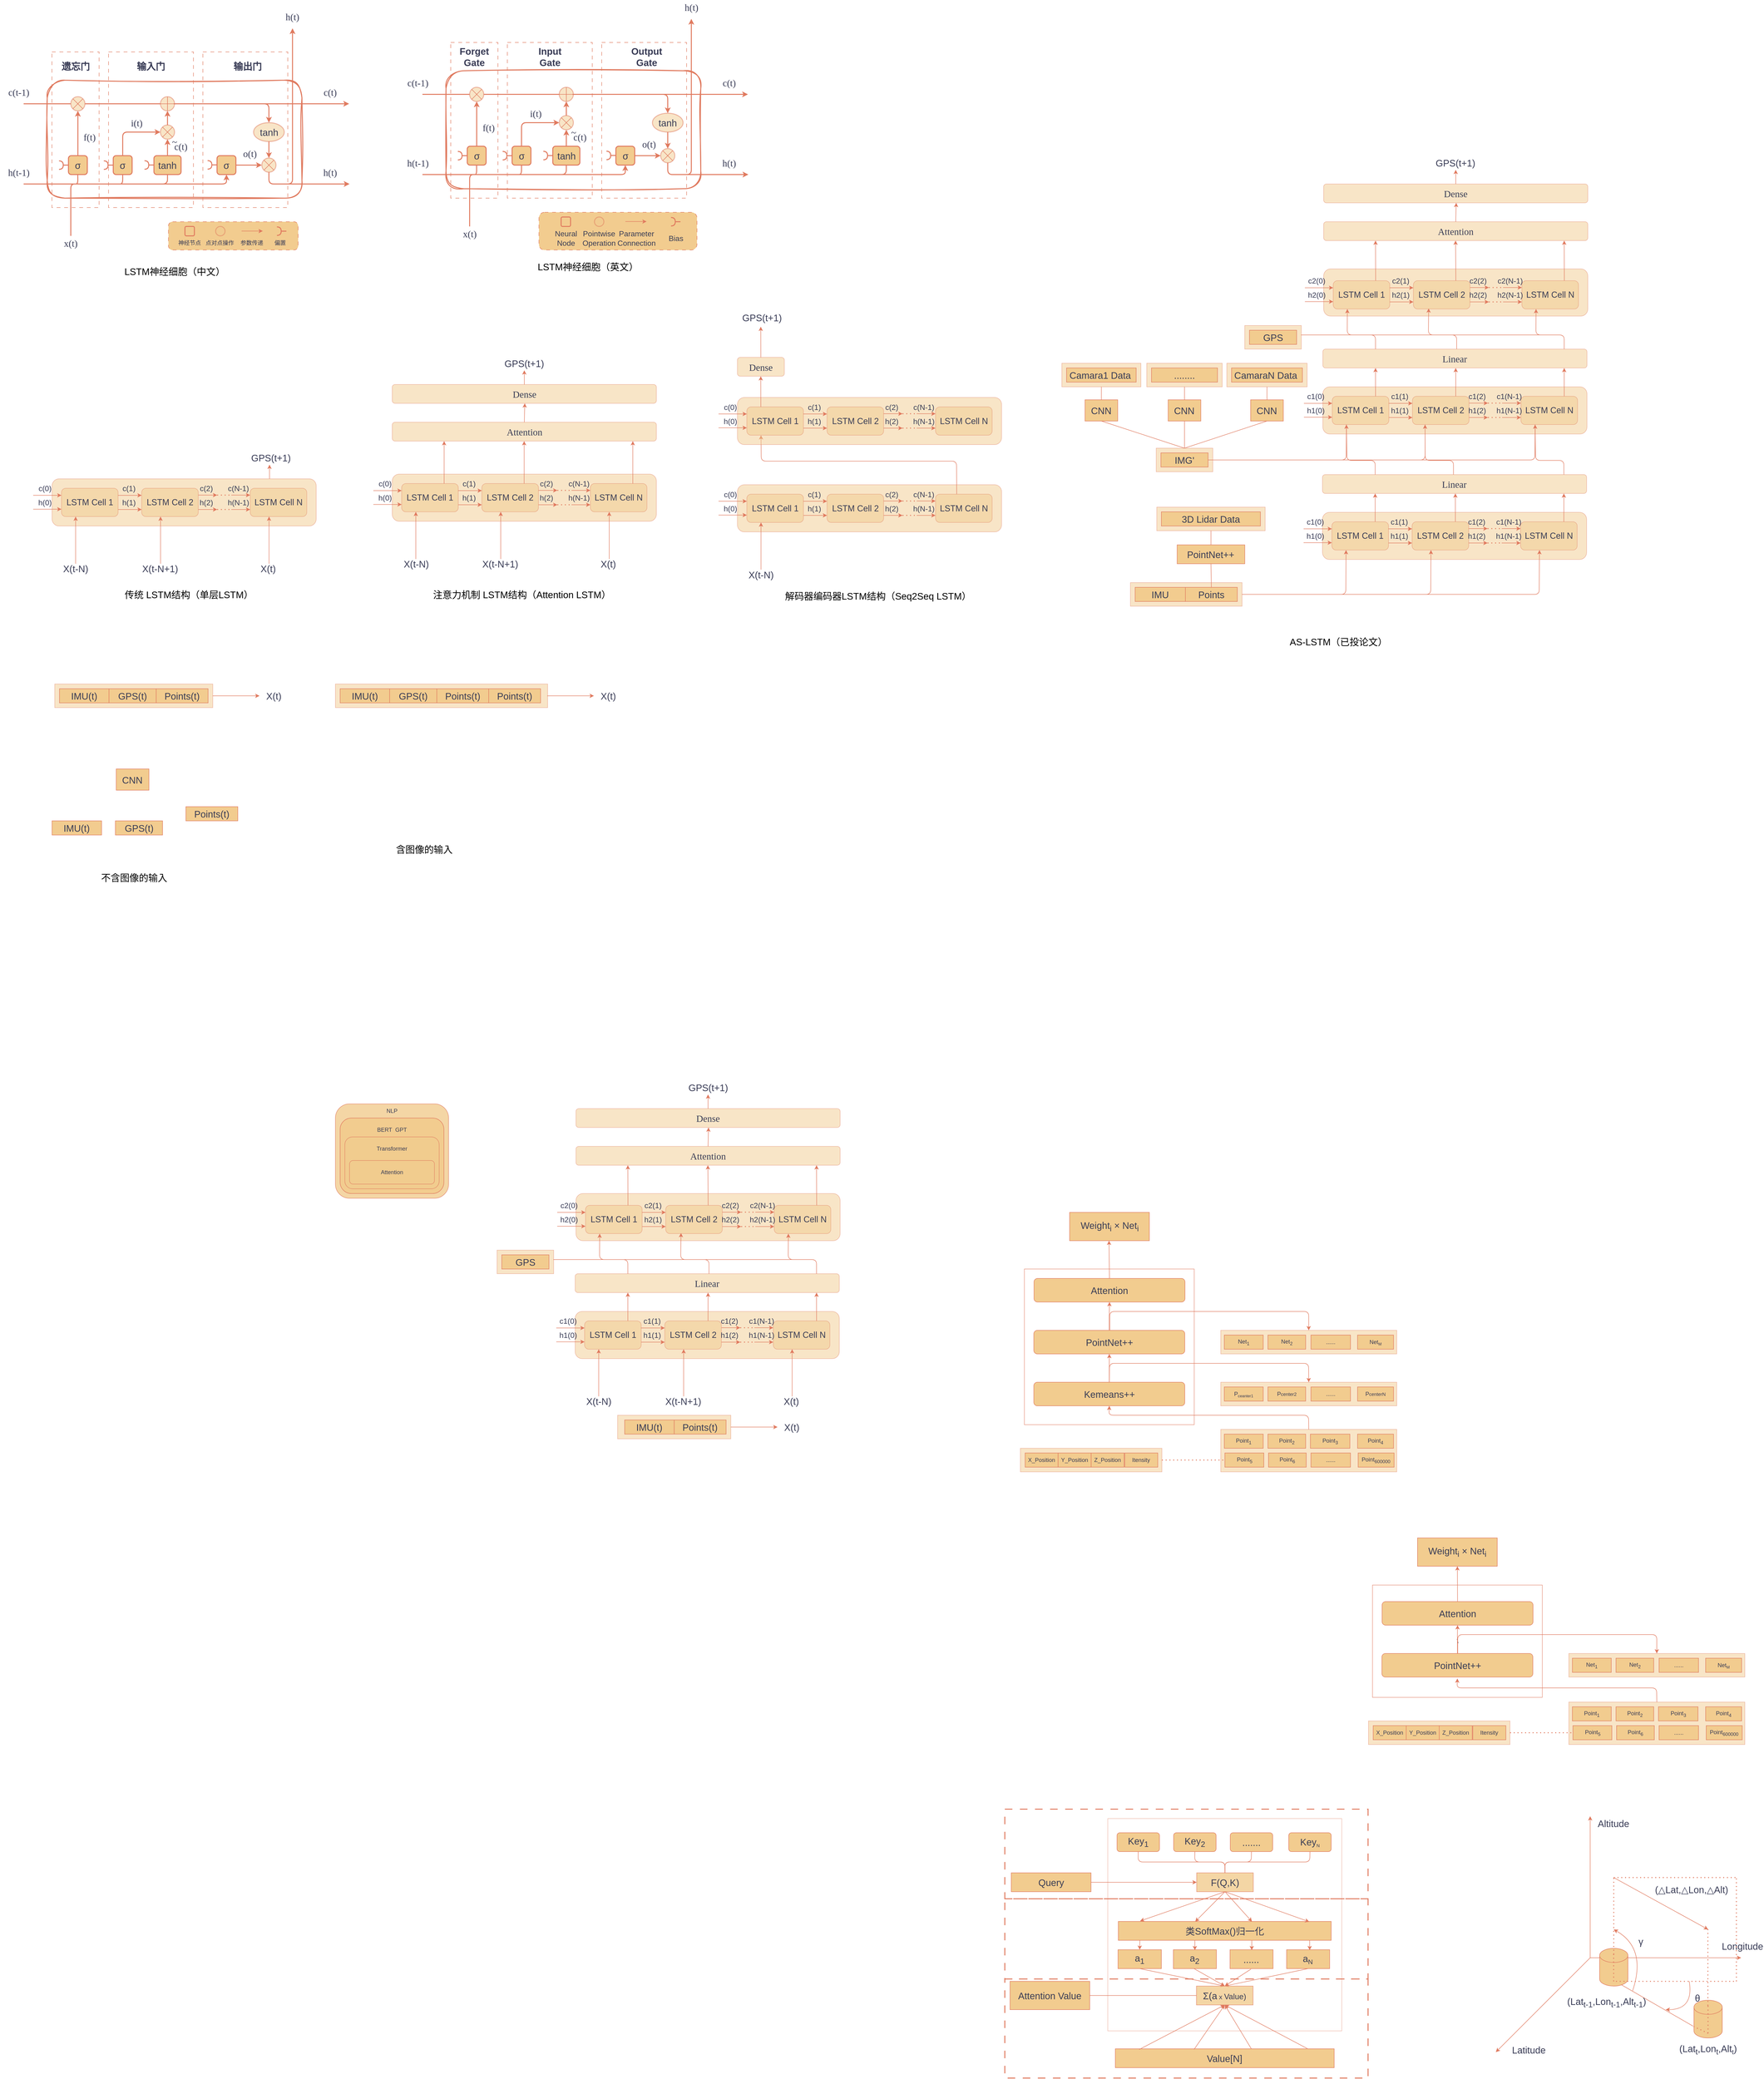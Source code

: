 <mxfile version="27.0.3">
  <diagram name="第 1 页" id="X4bhso8mjWjQhcnnOzam">
    <mxGraphModel dx="1858" dy="3064" grid="1" gridSize="10" guides="1" tooltips="1" connect="1" arrows="1" fold="1" page="1" pageScale="1" pageWidth="827" pageHeight="1169" math="0" shadow="0">
      <root>
        <mxCell id="0" />
        <mxCell id="1" parent="0" />
        <mxCell id="7pnD-s4xEfT34ncrThPy-440" value="" style="rounded=0;whiteSpace=wrap;html=1;dashed=1;dashPattern=8 8;strokeWidth=2;fillColor=none;labelBackgroundColor=none;strokeColor=#E07A5F;fontColor=#393C56;" parent="1" vertex="1">
          <mxGeometry x="1439.12" y="2435" width="770" height="170" as="geometry" />
        </mxCell>
        <mxCell id="7pnD-s4xEfT34ncrThPy-456" value="\" style="rounded=0;whiteSpace=wrap;html=1;fillColor=none;opacity=80;labelBackgroundColor=none;strokeColor=#E07A5F;fontColor=#393C56;" parent="1" vertex="1">
          <mxGeometry x="1480.62" y="1100" width="360" height="330" as="geometry" />
        </mxCell>
        <mxCell id="7pnD-s4xEfT34ncrThPy-376" value="" style="rounded=0;whiteSpace=wrap;html=1;fillColor=none;opacity=50;labelBackgroundColor=none;strokeColor=#E07A5F;fontColor=#393C56;" parent="1" vertex="1">
          <mxGeometry x="1657.37" y="2265" width="496" height="450" as="geometry" />
        </mxCell>
        <mxCell id="7pnD-s4xEfT34ncrThPy-441" value="" style="rounded=0;whiteSpace=wrap;html=1;dashed=1;dashPattern=8 8;strokeWidth=2;fillColor=none;labelBackgroundColor=none;strokeColor=#E07A5F;fontColor=#393C56;" parent="1" vertex="1">
          <mxGeometry x="1439.12" y="2605" width="770" height="210" as="geometry" />
        </mxCell>
        <mxCell id="7pnD-s4xEfT34ncrThPy-438" value="" style="rounded=0;whiteSpace=wrap;html=1;dashed=1;dashPattern=8 8;strokeWidth=2;fillColor=none;fontStyle=1;labelBackgroundColor=none;strokeColor=#E07A5F;fontColor=#393C56;" parent="1" vertex="1">
          <mxGeometry x="1439.12" y="2245" width="770" height="190" as="geometry" />
        </mxCell>
        <mxCell id="0uVwrEN7Zl0lme6d3kHN-1" value="" style="rounded=1;whiteSpace=wrap;html=1;sketch=1;curveFitting=1;jiggle=2;strokeColor=#E07A5F;strokeWidth=2;fillColor=none;labelBackgroundColor=none;fontColor=#393C56;" parent="1" vertex="1">
          <mxGeometry x="-590.91" y="-1420" width="540" height="250" as="geometry" />
        </mxCell>
        <mxCell id="7pnD-s4xEfT34ncrThPy-138" value="" style="rounded=0;whiteSpace=wrap;html=1;fillColor=none;dashed=1;dashPattern=8 8;labelBackgroundColor=none;strokeColor=#E07A5F;fontColor=#393C56;" parent="1" vertex="1">
          <mxGeometry x="-460.91" y="-1480" width="180" height="330" as="geometry" />
        </mxCell>
        <mxCell id="0uVwrEN7Zl0lme6d3kHN-9" value="" style="ellipse;whiteSpace=wrap;html=1;aspect=fixed;fillColor=#F2CC8F;strokeColor=#E07A5F;fontColor=#393C56;opacity=50;strokeWidth=2;labelBackgroundColor=none;" parent="1" vertex="1">
          <mxGeometry x="-350.91" y="-1385" width="30" height="30" as="geometry" />
        </mxCell>
        <mxCell id="7pnD-s4xEfT34ncrThPy-137" value="" style="rounded=0;whiteSpace=wrap;html=1;fillColor=none;dashed=1;dashPattern=8 8;labelBackgroundColor=none;strokeColor=#E07A5F;fontColor=#393C56;" parent="1" vertex="1">
          <mxGeometry x="-580.91" y="-1480" width="100" height="330" as="geometry" />
        </mxCell>
        <mxCell id="7pnD-s4xEfT34ncrThPy-139" value="" style="rounded=0;whiteSpace=wrap;html=1;fillColor=none;dashed=1;dashPattern=8 8;strokeColor=#E07A5F;labelBackgroundColor=none;fontColor=#393C56;" parent="1" vertex="1">
          <mxGeometry x="-260.91" y="-1480" width="180" height="330" as="geometry" />
        </mxCell>
        <mxCell id="7pnD-s4xEfT34ncrThPy-92" style="edgeStyle=orthogonalEdgeStyle;rounded=0;orthogonalLoop=1;jettySize=auto;html=1;exitX=0.5;exitY=0;exitDx=0;exitDy=0;entryX=0.5;entryY=1;entryDx=0;entryDy=0;strokeWidth=2;labelBackgroundColor=none;strokeColor=#E07A5F;fontColor=default;" parent="1" source="0uVwrEN7Zl0lme6d3kHN-2" target="0uVwrEN7Zl0lme6d3kHN-8" edge="1">
          <mxGeometry relative="1" as="geometry" />
        </mxCell>
        <mxCell id="0uVwrEN7Zl0lme6d3kHN-2" value="&lt;font style=&quot;font-size: 20px;&quot;&gt;σ&lt;/font&gt;" style="rounded=1;whiteSpace=wrap;html=1;fillColor=#F2CC8F;strokeColor=#E07A5F;strokeWidth=2;labelBackgroundColor=none;fontColor=#393C56;" parent="1" vertex="1">
          <mxGeometry x="-545.91" y="-1260" width="40" height="40" as="geometry" />
        </mxCell>
        <mxCell id="7pnD-s4xEfT34ncrThPy-89" style="edgeStyle=orthogonalEdgeStyle;rounded=1;orthogonalLoop=1;jettySize=auto;html=1;exitX=0.5;exitY=0;exitDx=0;exitDy=0;entryX=0;entryY=0.5;entryDx=0;entryDy=0;curved=0;strokeWidth=2;labelBackgroundColor=none;strokeColor=#E07A5F;fontColor=default;" parent="1" source="0uVwrEN7Zl0lme6d3kHN-3" target="0uVwrEN7Zl0lme6d3kHN-6" edge="1">
          <mxGeometry relative="1" as="geometry" />
        </mxCell>
        <mxCell id="0uVwrEN7Zl0lme6d3kHN-3" value="&lt;font style=&quot;font-size: 20px;&quot;&gt;σ&lt;/font&gt;" style="rounded=1;whiteSpace=wrap;html=1;fillColor=#F2CC8F;strokeColor=#E07A5F;strokeWidth=2;labelBackgroundColor=none;fontColor=#393C56;" parent="1" vertex="1">
          <mxGeometry x="-450.91" y="-1260" width="40" height="40" as="geometry" />
        </mxCell>
        <mxCell id="7pnD-s4xEfT34ncrThPy-90" style="edgeStyle=orthogonalEdgeStyle;rounded=0;orthogonalLoop=1;jettySize=auto;html=1;exitX=0.5;exitY=0;exitDx=0;exitDy=0;entryX=0.5;entryY=1;entryDx=0;entryDy=0;strokeWidth=2;labelBackgroundColor=none;strokeColor=#E07A5F;fontColor=default;" parent="1" source="0uVwrEN7Zl0lme6d3kHN-4" target="0uVwrEN7Zl0lme6d3kHN-6" edge="1">
          <mxGeometry relative="1" as="geometry" />
        </mxCell>
        <mxCell id="0uVwrEN7Zl0lme6d3kHN-4" value="&lt;font style=&quot;font-size: 20px;&quot;&gt;tanh&lt;/font&gt;" style="rounded=1;whiteSpace=wrap;html=1;fillColor=#F2CC8F;strokeColor=#E07A5F;strokeWidth=2;labelBackgroundColor=none;fontColor=#393C56;" parent="1" vertex="1">
          <mxGeometry x="-364.66" y="-1260" width="57.5" height="40" as="geometry" />
        </mxCell>
        <mxCell id="7pnD-s4xEfT34ncrThPy-94" style="edgeStyle=orthogonalEdgeStyle;rounded=0;orthogonalLoop=1;jettySize=auto;html=1;exitX=1;exitY=0.5;exitDx=0;exitDy=0;entryX=0;entryY=0.5;entryDx=0;entryDy=0;strokeWidth=2;labelBackgroundColor=none;strokeColor=#E07A5F;fontColor=default;" parent="1" source="0uVwrEN7Zl0lme6d3kHN-5" target="0uVwrEN7Zl0lme6d3kHN-11" edge="1">
          <mxGeometry relative="1" as="geometry" />
        </mxCell>
        <mxCell id="0uVwrEN7Zl0lme6d3kHN-5" value="&lt;font style=&quot;font-size: 20px;&quot;&gt;σ&lt;/font&gt;" style="rounded=1;whiteSpace=wrap;html=1;fillColor=#F2CC8F;strokeColor=#E07A5F;strokeWidth=2;labelBackgroundColor=none;fontColor=#393C56;" parent="1" vertex="1">
          <mxGeometry x="-230.91" y="-1260" width="40" height="40" as="geometry" />
        </mxCell>
        <mxCell id="7pnD-s4xEfT34ncrThPy-93" style="edgeStyle=orthogonalEdgeStyle;rounded=0;orthogonalLoop=1;jettySize=auto;html=1;exitX=0.5;exitY=0;exitDx=0;exitDy=0;entryX=0.5;entryY=1;entryDx=0;entryDy=0;strokeWidth=2;labelBackgroundColor=none;strokeColor=#E07A5F;fontColor=default;" parent="1" source="0uVwrEN7Zl0lme6d3kHN-6" target="0uVwrEN7Zl0lme6d3kHN-9" edge="1">
          <mxGeometry relative="1" as="geometry" />
        </mxCell>
        <mxCell id="0uVwrEN7Zl0lme6d3kHN-6" value="" style="ellipse;whiteSpace=wrap;html=1;aspect=fixed;fillColor=#F2CC8F;strokeColor=#E07A5F;fontColor=#393C56;opacity=50;strokeWidth=2;labelBackgroundColor=none;" parent="1" vertex="1">
          <mxGeometry x="-350.91" y="-1325" width="30" height="30" as="geometry" />
        </mxCell>
        <mxCell id="7pnD-s4xEfT34ncrThPy-102" style="edgeStyle=orthogonalEdgeStyle;rounded=0;orthogonalLoop=1;jettySize=auto;html=1;exitX=0.5;exitY=1;exitDx=0;exitDy=0;entryX=0.5;entryY=0;entryDx=0;entryDy=0;strokeWidth=2;labelBackgroundColor=none;strokeColor=#E07A5F;fontColor=default;" parent="1" source="0uVwrEN7Zl0lme6d3kHN-10" target="0uVwrEN7Zl0lme6d3kHN-11" edge="1">
          <mxGeometry relative="1" as="geometry" />
        </mxCell>
        <mxCell id="0uVwrEN7Zl0lme6d3kHN-10" value="&lt;font style=&quot;font-size: 20px;&quot;&gt;tanh&lt;/font&gt;" style="ellipse;whiteSpace=wrap;html=1;fillColor=#F2CC8F;strokeColor=#E07A5F;fontColor=#393C56;opacity=50;strokeWidth=2;labelBackgroundColor=none;" parent="1" vertex="1">
          <mxGeometry x="-153.41" y="-1330" width="65" height="40" as="geometry" />
        </mxCell>
        <mxCell id="7pnD-s4xEfT34ncrThPy-95" style="edgeStyle=orthogonalEdgeStyle;rounded=1;orthogonalLoop=1;jettySize=auto;html=1;exitX=0.5;exitY=1;exitDx=0;exitDy=0;curved=0;strokeWidth=2;labelBackgroundColor=none;strokeColor=#E07A5F;fontColor=default;" parent="1" source="0uVwrEN7Zl0lme6d3kHN-11" edge="1">
          <mxGeometry relative="1" as="geometry">
            <mxPoint x="49.999" y="-1200" as="targetPoint" />
            <Array as="points">
              <mxPoint x="-120.91" y="-1200" />
            </Array>
          </mxGeometry>
        </mxCell>
        <mxCell id="0uVwrEN7Zl0lme6d3kHN-11" value="" style="ellipse;whiteSpace=wrap;html=1;aspect=fixed;fillColor=#F2CC8F;strokeColor=#E07A5F;fontColor=#393C56;opacity=50;strokeWidth=2;labelBackgroundColor=none;" parent="1" vertex="1">
          <mxGeometry x="-135.91" y="-1255" width="30" height="30" as="geometry" />
        </mxCell>
        <mxCell id="0uVwrEN7Zl0lme6d3kHN-12" value="" style="endArrow=none;html=1;rounded=0;entryX=0;entryY=0.5;entryDx=0;entryDy=0;strokeWidth=2;labelBackgroundColor=none;strokeColor=#E07A5F;fontColor=default;" parent="1" target="0uVwrEN7Zl0lme6d3kHN-8" edge="1">
          <mxGeometry width="50" height="50" relative="1" as="geometry">
            <mxPoint x="-640.91" y="-1370" as="sourcePoint" />
            <mxPoint x="-545.91" y="-1370.86" as="targetPoint" />
          </mxGeometry>
        </mxCell>
        <mxCell id="0uVwrEN7Zl0lme6d3kHN-13" value="" style="endArrow=none;html=1;rounded=0;exitX=1;exitY=0.5;exitDx=0;exitDy=0;entryX=0;entryY=0.5;entryDx=0;entryDy=0;strokeWidth=2;labelBackgroundColor=none;strokeColor=#E07A5F;fontColor=default;" parent="1" source="0uVwrEN7Zl0lme6d3kHN-8" target="0uVwrEN7Zl0lme6d3kHN-9" edge="1">
          <mxGeometry width="50" height="50" relative="1" as="geometry">
            <mxPoint x="-505.91" y="-1370.86" as="sourcePoint" />
            <mxPoint x="-355.91" y="-1370.86" as="targetPoint" />
          </mxGeometry>
        </mxCell>
        <mxCell id="0uVwrEN7Zl0lme6d3kHN-18" value="" style="endArrow=none;html=1;rounded=1;entryX=0.5;entryY=1;entryDx=0;entryDy=0;curved=0;strokeWidth=2;labelBackgroundColor=none;strokeColor=#E07A5F;fontColor=default;" parent="1" edge="1">
          <mxGeometry width="50" height="50" relative="1" as="geometry">
            <mxPoint x="-540.91" y="-1090" as="sourcePoint" />
            <mxPoint x="-526.17" y="-1220" as="targetPoint" />
            <Array as="points">
              <mxPoint x="-540.91" y="-1200" />
              <mxPoint x="-525.91" y="-1200" />
            </Array>
          </mxGeometry>
        </mxCell>
        <mxCell id="0uVwrEN7Zl0lme6d3kHN-19" value="" style="endArrow=none;html=1;rounded=1;entryX=0.5;entryY=1;entryDx=0;entryDy=0;curved=0;strokeWidth=2;labelBackgroundColor=none;strokeColor=#E07A5F;fontColor=default;" parent="1" target="0uVwrEN7Zl0lme6d3kHN-3" edge="1">
          <mxGeometry width="50" height="50" relative="1" as="geometry">
            <mxPoint x="-500.91" y="-1200" as="sourcePoint" />
            <mxPoint x="-410.91" y="-1220" as="targetPoint" />
            <Array as="points">
              <mxPoint x="-450.91" y="-1200" />
              <mxPoint x="-430.91" y="-1200" />
            </Array>
          </mxGeometry>
        </mxCell>
        <mxCell id="_0N-Sy6J2zML003YdObA-2" value="" style="rounded=1;whiteSpace=wrap;html=1;fillColor=#F2CC8F;opacity=80;labelBackgroundColor=none;strokeColor=#E07A5F;fontColor=#393C56;" parent="1" vertex="1">
          <mxGeometry x="20" y="750" width="240" height="200" as="geometry" />
        </mxCell>
        <mxCell id="_0N-Sy6J2zML003YdObA-3" value="" style="rounded=1;whiteSpace=wrap;html=1;fillColor=#F2CC8F;labelBackgroundColor=none;strokeColor=#E07A5F;fontColor=#393C56;" parent="1" vertex="1">
          <mxGeometry x="30" y="780" width="220" height="160" as="geometry" />
        </mxCell>
        <mxCell id="_0N-Sy6J2zML003YdObA-4" value="" style="rounded=1;whiteSpace=wrap;html=1;fillColor=#F2CC8F;opacity=80;labelBackgroundColor=none;strokeColor=#E07A5F;fontColor=#393C56;" parent="1" vertex="1">
          <mxGeometry x="40" y="820" width="200" height="110" as="geometry" />
        </mxCell>
        <mxCell id="_0N-Sy6J2zML003YdObA-5" value="" style="rounded=1;whiteSpace=wrap;html=1;fillColor=#F2CC8F;opacity=80;labelBackgroundColor=none;strokeColor=#E07A5F;fontColor=#393C56;" parent="1" vertex="1">
          <mxGeometry x="50" y="870" width="180" height="50" as="geometry" />
        </mxCell>
        <mxCell id="_0N-Sy6J2zML003YdObA-6" value="NLP" style="text;html=1;align=center;verticalAlign=middle;whiteSpace=wrap;rounded=0;labelBackgroundColor=none;fontColor=#393C56;" parent="1" vertex="1">
          <mxGeometry x="110" y="750" width="60" height="30" as="geometry" />
        </mxCell>
        <mxCell id="_0N-Sy6J2zML003YdObA-7" value="BERT&amp;nbsp; GPT" style="text;html=1;align=center;verticalAlign=middle;whiteSpace=wrap;rounded=0;labelBackgroundColor=none;fontColor=#393C56;" parent="1" vertex="1">
          <mxGeometry x="100" y="790" width="80" height="30" as="geometry" />
        </mxCell>
        <mxCell id="_0N-Sy6J2zML003YdObA-8" value="Transformer" style="text;html=1;align=center;verticalAlign=middle;whiteSpace=wrap;rounded=0;labelBackgroundColor=none;fontColor=#393C56;" parent="1" vertex="1">
          <mxGeometry x="110" y="830" width="60" height="30" as="geometry" />
        </mxCell>
        <mxCell id="_0N-Sy6J2zML003YdObA-9" value="Attention" style="text;html=1;align=center;verticalAlign=middle;whiteSpace=wrap;rounded=0;labelBackgroundColor=none;fontColor=#393C56;" parent="1" vertex="1">
          <mxGeometry x="110" y="880" width="60" height="30" as="geometry" />
        </mxCell>
        <mxCell id="7pnD-s4xEfT34ncrThPy-21" value="&lt;font face=&quot;Verdana&quot; style=&quot;font-size: 20px;&quot;&gt;Attention&lt;/font&gt;" style="rounded=1;whiteSpace=wrap;html=1;fillColor=#F2CC8F;opacity=50;labelBackgroundColor=none;strokeColor=#E07A5F;fontColor=#393C56;" parent="1" vertex="1">
          <mxGeometry x="530" y="840" width="560" height="40" as="geometry" />
        </mxCell>
        <mxCell id="7pnD-s4xEfT34ncrThPy-41" value="&lt;font style=&quot;font-size: 20px;&quot;&gt;Attention&lt;/font&gt;" style="rounded=1;whiteSpace=wrap;html=1;fillColor=#F2CC8F;strokeColor=#E07A5F;labelBackgroundColor=none;fontColor=#393C56;" parent="1" vertex="1">
          <mxGeometry x="1501" y="1120" width="320" height="50" as="geometry" />
        </mxCell>
        <mxCell id="ev7VsVAhJeGhQ74X6_n3-3" style="edgeStyle=orthogonalEdgeStyle;rounded=0;orthogonalLoop=1;jettySize=auto;html=1;exitX=0.5;exitY=0;exitDx=0;exitDy=0;entryX=0.5;entryY=1;entryDx=0;entryDy=0;labelBackgroundColor=none;strokeColor=#E07A5F;fontColor=default;" parent="1" source="7pnD-s4xEfT34ncrThPy-42" target="7pnD-s4xEfT34ncrThPy-41" edge="1">
          <mxGeometry relative="1" as="geometry" />
        </mxCell>
        <mxCell id="7pnD-s4xEfT34ncrThPy-42" value="&lt;font style=&quot;font-size: 20px;&quot;&gt;PointNet++&lt;/font&gt;" style="rounded=1;whiteSpace=wrap;html=1;fillColor=#F2CC8F;strokeColor=#E07A5F;labelBackgroundColor=none;fontColor=#393C56;" parent="1" vertex="1">
          <mxGeometry x="1500.62" y="1230" width="320" height="50" as="geometry" />
        </mxCell>
        <mxCell id="ev7VsVAhJeGhQ74X6_n3-2" style="edgeStyle=orthogonalEdgeStyle;rounded=0;orthogonalLoop=1;jettySize=auto;html=1;exitX=0.5;exitY=0;exitDx=0;exitDy=0;entryX=0.5;entryY=1;entryDx=0;entryDy=0;labelBackgroundColor=none;strokeColor=#E07A5F;fontColor=default;" parent="1" source="7pnD-s4xEfT34ncrThPy-43" target="7pnD-s4xEfT34ncrThPy-42" edge="1">
          <mxGeometry relative="1" as="geometry" />
        </mxCell>
        <mxCell id="7pnD-s4xEfT34ncrThPy-43" value="&lt;font style=&quot;font-size: 20px;&quot;&gt;Kemeans++&lt;/font&gt;" style="rounded=1;whiteSpace=wrap;html=1;fillColor=#F2CC8F;strokeColor=#E07A5F;labelBackgroundColor=none;fontColor=#393C56;" parent="1" vertex="1">
          <mxGeometry x="1500.62" y="1340" width="320" height="50" as="geometry" />
        </mxCell>
        <mxCell id="7pnD-s4xEfT34ncrThPy-83" value="" style="endArrow=none;html=1;rounded=0;exitX=0.5;exitY=1;exitDx=0;exitDy=0;entryX=0.5;entryY=0;entryDx=0;entryDy=0;labelBackgroundColor=none;strokeColor=#E07A5F;fontColor=default;" parent="1" source="0uVwrEN7Zl0lme6d3kHN-9" target="0uVwrEN7Zl0lme6d3kHN-9" edge="1">
          <mxGeometry width="50" height="50" relative="1" as="geometry">
            <mxPoint x="-350.91" y="-1430" as="sourcePoint" />
            <mxPoint x="-300.91" y="-1480" as="targetPoint" />
          </mxGeometry>
        </mxCell>
        <mxCell id="0uVwrEN7Zl0lme6d3kHN-8" value="" style="ellipse;whiteSpace=wrap;html=1;aspect=fixed;fillColor=#F2CC8F;strokeColor=#E07A5F;fontColor=#393C56;opacity=50;strokeWidth=2;labelBackgroundColor=none;" parent="1" vertex="1">
          <mxGeometry x="-540.91" y="-1385" width="30" height="30" as="geometry" />
        </mxCell>
        <mxCell id="7pnD-s4xEfT34ncrThPy-85" value="" style="endArrow=none;html=1;rounded=0;exitX=0;exitY=1;exitDx=0;exitDy=0;entryX=1;entryY=0;entryDx=0;entryDy=0;labelBackgroundColor=none;strokeColor=#E07A5F;fontColor=default;" parent="1" source="0uVwrEN7Zl0lme6d3kHN-6" target="0uVwrEN7Zl0lme6d3kHN-6" edge="1">
          <mxGeometry width="50" height="50" relative="1" as="geometry">
            <mxPoint x="-420.91" y="-1280" as="sourcePoint" />
            <mxPoint x="-370.91" y="-1330" as="targetPoint" />
          </mxGeometry>
        </mxCell>
        <mxCell id="7pnD-s4xEfT34ncrThPy-86" value="" style="endArrow=none;html=1;rounded=0;exitX=0;exitY=0;exitDx=0;exitDy=0;entryX=1;entryY=1;entryDx=0;entryDy=0;labelBackgroundColor=none;strokeColor=#E07A5F;fontColor=default;" parent="1" source="0uVwrEN7Zl0lme6d3kHN-6" target="0uVwrEN7Zl0lme6d3kHN-6" edge="1">
          <mxGeometry width="50" height="50" relative="1" as="geometry">
            <mxPoint x="-390.91" y="-1410" as="sourcePoint" />
            <mxPoint x="-340.91" y="-1460" as="targetPoint" />
          </mxGeometry>
        </mxCell>
        <mxCell id="7pnD-s4xEfT34ncrThPy-98" value="" style="endArrow=classic;html=1;rounded=1;curved=0;strokeWidth=2;labelBackgroundColor=none;strokeColor=#E07A5F;fontColor=default;" parent="1" edge="1">
          <mxGeometry width="50" height="50" relative="1" as="geometry">
            <mxPoint x="-140.91" y="-1370" as="sourcePoint" />
            <mxPoint x="-120.91" y="-1330" as="targetPoint" />
            <Array as="points">
              <mxPoint x="-120.91" y="-1370" />
            </Array>
          </mxGeometry>
        </mxCell>
        <mxCell id="7pnD-s4xEfT34ncrThPy-100" value="" style="endArrow=none;html=1;rounded=0;exitX=0;exitY=1;exitDx=0;exitDy=0;entryX=1;entryY=0;entryDx=0;entryDy=0;labelBackgroundColor=none;strokeColor=#E07A5F;fontColor=default;" parent="1" source="0uVwrEN7Zl0lme6d3kHN-8" target="0uVwrEN7Zl0lme6d3kHN-8" edge="1">
          <mxGeometry width="50" height="50" relative="1" as="geometry">
            <mxPoint x="-540.91" y="-1350" as="sourcePoint" />
            <mxPoint x="-510.91" y="-1380" as="targetPoint" />
          </mxGeometry>
        </mxCell>
        <mxCell id="7pnD-s4xEfT34ncrThPy-101" value="" style="endArrow=none;html=1;rounded=0;exitX=0;exitY=0;exitDx=0;exitDy=0;entryX=1;entryY=1;entryDx=0;entryDy=0;labelBackgroundColor=none;strokeColor=#E07A5F;fontColor=default;" parent="1" source="0uVwrEN7Zl0lme6d3kHN-8" target="0uVwrEN7Zl0lme6d3kHN-8" edge="1">
          <mxGeometry width="50" height="50" relative="1" as="geometry">
            <mxPoint x="-520.91" y="-1390" as="sourcePoint" />
            <mxPoint x="-470.91" y="-1440" as="targetPoint" />
          </mxGeometry>
        </mxCell>
        <mxCell id="7pnD-s4xEfT34ncrThPy-104" value="" style="endArrow=none;html=1;rounded=0;exitX=0;exitY=1;exitDx=0;exitDy=0;entryX=1;entryY=0;entryDx=0;entryDy=0;labelBackgroundColor=none;strokeColor=#E07A5F;fontColor=default;" parent="1" source="0uVwrEN7Zl0lme6d3kHN-11" target="0uVwrEN7Zl0lme6d3kHN-11" edge="1">
          <mxGeometry width="50" height="50" relative="1" as="geometry">
            <mxPoint x="-150.91" y="-1090" as="sourcePoint" />
            <mxPoint x="-100.91" y="-1140" as="targetPoint" />
          </mxGeometry>
        </mxCell>
        <mxCell id="7pnD-s4xEfT34ncrThPy-105" value="" style="endArrow=none;html=1;rounded=0;entryX=0;entryY=0;entryDx=0;entryDy=0;exitX=1;exitY=1;exitDx=0;exitDy=0;labelBackgroundColor=none;strokeColor=#E07A5F;fontColor=default;" parent="1" source="0uVwrEN7Zl0lme6d3kHN-11" target="0uVwrEN7Zl0lme6d3kHN-11" edge="1">
          <mxGeometry width="50" height="50" relative="1" as="geometry">
            <mxPoint x="-170.91" y="-1100" as="sourcePoint" />
            <mxPoint x="-120.91" y="-1150" as="targetPoint" />
          </mxGeometry>
        </mxCell>
        <mxCell id="7pnD-s4xEfT34ncrThPy-106" value="" style="endArrow=classic;html=1;rounded=0;exitX=0.936;exitY=0.5;exitDx=0;exitDy=0;exitPerimeter=0;strokeWidth=2;labelBackgroundColor=none;strokeColor=#E07A5F;fontColor=default;" parent="1" source="0uVwrEN7Zl0lme6d3kHN-9" edge="1">
          <mxGeometry width="50" height="50" relative="1" as="geometry">
            <mxPoint x="-315.91" y="-1370.16" as="sourcePoint" />
            <mxPoint x="49.09" y="-1370" as="targetPoint" />
          </mxGeometry>
        </mxCell>
        <mxCell id="7pnD-s4xEfT34ncrThPy-108" value="" style="endArrow=classic;html=1;rounded=1;curved=0;strokeWidth=2;labelBackgroundColor=none;strokeColor=#E07A5F;fontColor=default;" parent="1" edge="1">
          <mxGeometry width="50" height="50" relative="1" as="geometry">
            <mxPoint x="-110.91" y="-1200" as="sourcePoint" />
            <mxPoint x="-70.91" y="-1530" as="targetPoint" />
            <Array as="points">
              <mxPoint x="-70.91" y="-1200" />
            </Array>
          </mxGeometry>
        </mxCell>
        <mxCell id="7pnD-s4xEfT34ncrThPy-109" value="&lt;font style=&quot;font-size: 20px;&quot; face=&quot;Verdana&quot;&gt;c(t-1)&lt;/font&gt;" style="text;html=1;align=center;verticalAlign=middle;whiteSpace=wrap;rounded=0;labelBackgroundColor=none;fontColor=#393C56;" parent="1" vertex="1">
          <mxGeometry x="-680.91" y="-1410" width="60" height="30" as="geometry" />
        </mxCell>
        <mxCell id="7pnD-s4xEfT34ncrThPy-110" value="&lt;font style=&quot;font-size: 20px;&quot; face=&quot;Verdana&quot;&gt;h(t-1)&lt;/font&gt;" style="text;html=1;align=center;verticalAlign=middle;whiteSpace=wrap;rounded=0;labelBackgroundColor=none;fontColor=#393C56;" parent="1" vertex="1">
          <mxGeometry x="-690.91" y="-1240" width="80" height="30" as="geometry" />
        </mxCell>
        <mxCell id="7pnD-s4xEfT34ncrThPy-111" value="&lt;font style=&quot;font-size: 20px;&quot; face=&quot;Verdana&quot;&gt;f(t)&lt;/font&gt;" style="text;html=1;align=center;verticalAlign=middle;whiteSpace=wrap;rounded=0;labelBackgroundColor=none;fontColor=#393C56;" parent="1" vertex="1">
          <mxGeometry x="-520.91" y="-1315" width="40" height="30" as="geometry" />
        </mxCell>
        <mxCell id="7pnD-s4xEfT34ncrThPy-112" value="&lt;font style=&quot;font-size: 20px;&quot; face=&quot;Verdana&quot;&gt;i(t)&lt;/font&gt;" style="text;html=1;align=center;verticalAlign=middle;whiteSpace=wrap;rounded=0;labelBackgroundColor=none;fontColor=#393C56;" parent="1" vertex="1">
          <mxGeometry x="-420.91" y="-1345" width="40" height="30" as="geometry" />
        </mxCell>
        <mxCell id="7pnD-s4xEfT34ncrThPy-113" value="&lt;font style=&quot;font-size: 20px;&quot; face=&quot;Verdana&quot;&gt;c(t)&lt;/font&gt;" style="text;html=1;align=center;verticalAlign=middle;whiteSpace=wrap;rounded=0;labelBackgroundColor=none;fontColor=#393C56;" parent="1" vertex="1">
          <mxGeometry x="-333.91" y="-1295" width="53" height="30" as="geometry" />
        </mxCell>
        <mxCell id="7pnD-s4xEfT34ncrThPy-115" value="" style="endArrow=none;html=1;rounded=1;entryX=0.5;entryY=1;entryDx=0;entryDy=0;curved=0;strokeWidth=2;labelBackgroundColor=none;strokeColor=#E07A5F;fontColor=default;" parent="1" target="0uVwrEN7Zl0lme6d3kHN-4" edge="1">
          <mxGeometry width="50" height="50" relative="1" as="geometry">
            <mxPoint x="-370.91" y="-1200" as="sourcePoint" />
            <mxPoint x="-310.91" y="-1200" as="targetPoint" />
            <Array as="points">
              <mxPoint x="-335.91" y="-1200" />
            </Array>
          </mxGeometry>
        </mxCell>
        <mxCell id="7pnD-s4xEfT34ncrThPy-116" value="" style="endArrow=classic;html=1;rounded=1;entryX=0.5;entryY=1;entryDx=0;entryDy=0;curved=0;strokeWidth=2;labelBackgroundColor=none;strokeColor=#E07A5F;fontColor=default;" parent="1" target="0uVwrEN7Zl0lme6d3kHN-5" edge="1">
          <mxGeometry width="50" height="50" relative="1" as="geometry">
            <mxPoint x="-640.91" y="-1200" as="sourcePoint" />
            <mxPoint x="-530.91" y="-1240" as="targetPoint" />
            <Array as="points">
              <mxPoint x="-210.91" y="-1200" />
            </Array>
          </mxGeometry>
        </mxCell>
        <mxCell id="7pnD-s4xEfT34ncrThPy-117" value="&lt;font face=&quot;Verdana&quot; style=&quot;font-size: 20px;&quot;&gt;~&lt;/font&gt;" style="text;html=1;align=center;verticalAlign=middle;whiteSpace=wrap;rounded=0;labelBackgroundColor=none;fontColor=#393C56;" parent="1" vertex="1">
          <mxGeometry x="-340.91" y="-1295" width="40" height="10" as="geometry" />
        </mxCell>
        <mxCell id="7pnD-s4xEfT34ncrThPy-122" value="" style="ellipse;whiteSpace=wrap;html=1;align=center;aspect=fixed;fillColor=none;strokeColor=none;resizable=0;perimeter=centerPerimeter;rotatable=0;allowArrows=0;points=[];outlineConnect=1;labelBackgroundColor=none;fontColor=#393C56;" parent="1" vertex="1">
          <mxGeometry x="-570.91" y="-1250" width="10" height="10" as="geometry" />
        </mxCell>
        <mxCell id="7pnD-s4xEfT34ncrThPy-125" value="" style="rounded=0;orthogonalLoop=1;jettySize=auto;html=1;endArrow=halfCircle;endFill=0;endSize=6;strokeWidth=2;sketch=0;fontSize=12;curved=1;labelBackgroundColor=none;strokeColor=#E07A5F;fontColor=default;" parent="1" edge="1">
          <mxGeometry relative="1" as="geometry">
            <mxPoint x="-545.91" y="-1240" as="sourcePoint" />
            <mxPoint x="-565.91" y="-1240" as="targetPoint" />
          </mxGeometry>
        </mxCell>
        <mxCell id="7pnD-s4xEfT34ncrThPy-126" value="" style="rounded=0;orthogonalLoop=1;jettySize=auto;html=1;endArrow=halfCircle;endFill=0;endSize=6;strokeWidth=2;sketch=0;fontSize=12;curved=1;labelBackgroundColor=none;strokeColor=#E07A5F;fontColor=default;" parent="1" edge="1">
          <mxGeometry relative="1" as="geometry">
            <mxPoint x="-450.91" y="-1240" as="sourcePoint" />
            <mxPoint x="-470.91" y="-1240" as="targetPoint" />
          </mxGeometry>
        </mxCell>
        <mxCell id="7pnD-s4xEfT34ncrThPy-128" value="" style="rounded=0;orthogonalLoop=1;jettySize=auto;html=1;endArrow=halfCircle;endFill=0;endSize=6;strokeWidth=2;sketch=0;fontSize=12;curved=1;labelBackgroundColor=none;strokeColor=#E07A5F;fontColor=default;" parent="1" edge="1">
          <mxGeometry relative="1" as="geometry">
            <mxPoint x="-364.66" y="-1240.23" as="sourcePoint" />
            <mxPoint x="-384.66" y="-1240.23" as="targetPoint" />
          </mxGeometry>
        </mxCell>
        <mxCell id="7pnD-s4xEfT34ncrThPy-129" value="" style="rounded=0;orthogonalLoop=1;jettySize=auto;html=1;endArrow=halfCircle;endFill=0;endSize=6;strokeWidth=2;sketch=0;fontSize=12;curved=1;labelBackgroundColor=none;strokeColor=#E07A5F;fontColor=default;" parent="1" edge="1">
          <mxGeometry relative="1" as="geometry">
            <mxPoint x="-230.91" y="-1240.48" as="sourcePoint" />
            <mxPoint x="-250.91" y="-1240.48" as="targetPoint" />
          </mxGeometry>
        </mxCell>
        <mxCell id="7pnD-s4xEfT34ncrThPy-130" value="" style="endArrow=none;html=1;rounded=0;exitX=0;exitY=0.5;exitDx=0;exitDy=0;entryX=1;entryY=0.5;entryDx=0;entryDy=0;labelBackgroundColor=none;strokeColor=#E07A5F;fontColor=default;" parent="1" source="0uVwrEN7Zl0lme6d3kHN-9" target="0uVwrEN7Zl0lme6d3kHN-9" edge="1">
          <mxGeometry width="50" height="50" relative="1" as="geometry">
            <mxPoint x="-355.91" y="-1370.86" as="sourcePoint" />
            <mxPoint x="-315.91" y="-1370.86" as="targetPoint" />
          </mxGeometry>
        </mxCell>
        <mxCell id="7pnD-s4xEfT34ncrThPy-131" value="" style="endArrow=none;html=1;rounded=0;exitX=0.5;exitY=1;exitDx=0;exitDy=0;entryX=0.5;entryY=0;entryDx=0;entryDy=0;labelBackgroundColor=none;strokeColor=#E07A5F;fontColor=default;" parent="1" source="0uVwrEN7Zl0lme6d3kHN-9" target="0uVwrEN7Zl0lme6d3kHN-9" edge="1">
          <mxGeometry width="50" height="50" relative="1" as="geometry">
            <mxPoint x="-400.91" y="-1420" as="sourcePoint" />
            <mxPoint x="-350.91" y="-1470" as="targetPoint" />
          </mxGeometry>
        </mxCell>
        <mxCell id="7pnD-s4xEfT34ncrThPy-133" value="&lt;font style=&quot;font-size: 20px;&quot; face=&quot;Verdana&quot;&gt;h(t)&lt;/font&gt;" style="text;html=1;align=center;verticalAlign=middle;whiteSpace=wrap;rounded=0;labelBackgroundColor=none;fontColor=#393C56;" parent="1" vertex="1">
          <mxGeometry x="-100.91" y="-1570" width="60" height="30" as="geometry" />
        </mxCell>
        <mxCell id="7pnD-s4xEfT34ncrThPy-134" value="&lt;font style=&quot;font-size: 20px;&quot; face=&quot;Verdana&quot;&gt;c(t)&lt;/font&gt;" style="text;html=1;align=center;verticalAlign=middle;whiteSpace=wrap;rounded=0;labelBackgroundColor=none;fontColor=#393C56;" parent="1" vertex="1">
          <mxGeometry x="-30.91" y="-1410" width="80" height="30" as="geometry" />
        </mxCell>
        <mxCell id="7pnD-s4xEfT34ncrThPy-135" value="&lt;font style=&quot;font-size: 20px;&quot; face=&quot;Verdana&quot;&gt;h(t)&lt;/font&gt;" style="text;html=1;align=center;verticalAlign=middle;whiteSpace=wrap;rounded=0;labelBackgroundColor=none;fontColor=#393C56;" parent="1" vertex="1">
          <mxGeometry x="-30.91" y="-1240" width="80" height="30" as="geometry" />
        </mxCell>
        <mxCell id="7pnD-s4xEfT34ncrThPy-136" value="&lt;font style=&quot;font-size: 20px;&quot; face=&quot;Verdana&quot;&gt;o(t)&lt;/font&gt;" style="text;html=1;align=center;verticalAlign=middle;whiteSpace=wrap;rounded=0;labelBackgroundColor=none;fontColor=#393C56;" parent="1" vertex="1">
          <mxGeometry x="-180.91" y="-1280" width="40" height="30" as="geometry" />
        </mxCell>
        <mxCell id="7pnD-s4xEfT34ncrThPy-142" value="&lt;span style=&quot;font-size: 20px;&quot;&gt;&lt;b&gt;输出门&lt;/b&gt;&lt;/span&gt;" style="text;html=1;align=center;verticalAlign=middle;whiteSpace=wrap;rounded=0;labelBackgroundColor=none;fontColor=#393C56;" parent="1" vertex="1">
          <mxGeometry x="-225.91" y="-1465" width="120" height="30" as="geometry" />
        </mxCell>
        <mxCell id="7pnD-s4xEfT34ncrThPy-143" value="&lt;span style=&quot;font-size: 20px;&quot;&gt;&lt;b&gt;输入门&lt;/b&gt;&lt;/span&gt;" style="text;html=1;align=center;verticalAlign=middle;whiteSpace=wrap;rounded=0;labelBackgroundColor=none;fontColor=#393C56;" parent="1" vertex="1">
          <mxGeometry x="-430.91" y="-1465" width="120" height="30" as="geometry" />
        </mxCell>
        <mxCell id="7pnD-s4xEfT34ncrThPy-144" value="&lt;span style=&quot;font-size: 20px;&quot;&gt;&lt;b&gt;遗忘门&lt;/b&gt;&lt;/span&gt;" style="text;html=1;align=center;verticalAlign=middle;whiteSpace=wrap;rounded=0;labelBackgroundColor=none;fontColor=#393C56;" parent="1" vertex="1">
          <mxGeometry x="-578.41" y="-1465" width="95" height="30" as="geometry" />
        </mxCell>
        <mxCell id="7pnD-s4xEfT34ncrThPy-146" value="&lt;font style=&quot;font-size: 20px;&quot; face=&quot;Verdana&quot;&gt;x(t)&lt;/font&gt;" style="text;html=1;align=center;verticalAlign=middle;whiteSpace=wrap;rounded=0;labelBackgroundColor=none;fontColor=#393C56;" parent="1" vertex="1">
          <mxGeometry x="-560.91" y="-1090" width="40" height="30" as="geometry" />
        </mxCell>
        <mxCell id="7pnD-s4xEfT34ncrThPy-147" value="" style="rounded=1;whiteSpace=wrap;html=1;fillColor=#F2CC8F;opacity=50;labelBackgroundColor=none;strokeColor=#E07A5F;fontColor=#393C56;" parent="1" vertex="1">
          <mxGeometry x="-580.66" y="-575" width="560" height="100" as="geometry" />
        </mxCell>
        <mxCell id="7pnD-s4xEfT34ncrThPy-148" value="" style="rounded=1;whiteSpace=wrap;html=1;fillColor=#F2CC8F;opacity=50;labelBackgroundColor=none;strokeColor=#E07A5F;fontColor=#393C56;" parent="1" vertex="1">
          <mxGeometry x="-560.66" y="-555" width="120" height="60" as="geometry" />
        </mxCell>
        <mxCell id="7pnD-s4xEfT34ncrThPy-149" value="" style="rounded=1;whiteSpace=wrap;html=1;fillColor=#F2CC8F;opacity=50;labelBackgroundColor=none;strokeColor=#E07A5F;fontColor=#393C56;" parent="1" vertex="1">
          <mxGeometry x="-390.66" y="-555" width="120" height="60" as="geometry" />
        </mxCell>
        <mxCell id="7pnD-s4xEfT34ncrThPy-150" value="" style="rounded=1;whiteSpace=wrap;html=1;fillColor=#F2CC8F;opacity=50;labelBackgroundColor=none;strokeColor=#E07A5F;fontColor=#393C56;" parent="1" vertex="1">
          <mxGeometry x="-160.66" y="-555" width="120" height="60" as="geometry" />
        </mxCell>
        <mxCell id="7pnD-s4xEfT34ncrThPy-151" value="" style="endArrow=classic;html=1;rounded=0;entryX=0.25;entryY=1;entryDx=0;entryDy=0;labelBackgroundColor=none;strokeColor=#E07A5F;fontColor=default;" parent="1" target="7pnD-s4xEfT34ncrThPy-148" edge="1">
          <mxGeometry width="50" height="50" relative="1" as="geometry">
            <mxPoint x="-530.66" y="-395" as="sourcePoint" />
            <mxPoint x="-500.66" y="-445" as="targetPoint" />
          </mxGeometry>
        </mxCell>
        <mxCell id="7pnD-s4xEfT34ncrThPy-152" value="" style="endArrow=classic;html=1;rounded=0;entryX=0.003;entryY=0.35;entryDx=0;entryDy=0;entryPerimeter=0;labelBackgroundColor=none;strokeColor=#E07A5F;fontColor=default;" parent="1" edge="1">
          <mxGeometry width="50" height="50" relative="1" as="geometry">
            <mxPoint x="-441.02" y="-540" as="sourcePoint" />
            <mxPoint x="-390.66" y="-540.0" as="targetPoint" />
          </mxGeometry>
        </mxCell>
        <mxCell id="7pnD-s4xEfT34ncrThPy-153" value="" style="endArrow=classic;html=1;rounded=0;exitX=1;exitY=0.75;exitDx=0;exitDy=0;entryX=0;entryY=0.75;entryDx=0;entryDy=0;labelBackgroundColor=none;strokeColor=#E07A5F;fontColor=default;" parent="1" source="7pnD-s4xEfT34ncrThPy-148" target="7pnD-s4xEfT34ncrThPy-149" edge="1">
          <mxGeometry width="50" height="50" relative="1" as="geometry">
            <mxPoint x="-440.66" y="-495" as="sourcePoint" />
            <mxPoint x="-390.66" y="-545" as="targetPoint" />
          </mxGeometry>
        </mxCell>
        <mxCell id="7pnD-s4xEfT34ncrThPy-154" value="" style="endArrow=classic;html=1;rounded=0;exitX=1;exitY=0.75;exitDx=0;exitDy=0;labelBackgroundColor=none;strokeColor=#E07A5F;fontColor=default;" parent="1" source="7pnD-s4xEfT34ncrThPy-149" edge="1">
          <mxGeometry width="50" height="50" relative="1" as="geometry">
            <mxPoint x="-250.66" y="-515" as="sourcePoint" />
            <mxPoint x="-230.66" y="-510" as="targetPoint" />
          </mxGeometry>
        </mxCell>
        <mxCell id="7pnD-s4xEfT34ncrThPy-155" value="" style="endArrow=classic;html=1;rounded=0;exitX=1;exitY=0.25;exitDx=0;exitDy=0;entryX=0.625;entryY=0.35;entryDx=0;entryDy=0;entryPerimeter=0;labelBackgroundColor=none;strokeColor=#E07A5F;fontColor=default;" parent="1" edge="1">
          <mxGeometry width="50" height="50" relative="1" as="geometry">
            <mxPoint x="-270.66" y="-540.48" as="sourcePoint" />
            <mxPoint x="-230.66" y="-540.48" as="targetPoint" />
          </mxGeometry>
        </mxCell>
        <mxCell id="7pnD-s4xEfT34ncrThPy-156" value="" style="endArrow=classic;html=1;rounded=0;exitX=1;exitY=0.25;exitDx=0;exitDy=0;entryX=0;entryY=0.25;entryDx=0;entryDy=0;labelBackgroundColor=none;strokeColor=#E07A5F;fontColor=default;" parent="1" edge="1">
          <mxGeometry width="50" height="50" relative="1" as="geometry">
            <mxPoint x="-200.66" y="-540.48" as="sourcePoint" />
            <mxPoint x="-160.66" y="-540.48" as="targetPoint" />
          </mxGeometry>
        </mxCell>
        <mxCell id="7pnD-s4xEfT34ncrThPy-157" value="" style="endArrow=classic;html=1;rounded=0;exitX=1;exitY=0.75;exitDx=0;exitDy=0;entryX=0;entryY=0.75;entryDx=0;entryDy=0;labelBackgroundColor=none;strokeColor=#E07A5F;fontColor=default;" parent="1" target="7pnD-s4xEfT34ncrThPy-150" edge="1">
          <mxGeometry width="50" height="50" relative="1" as="geometry">
            <mxPoint x="-200.66" y="-510" as="sourcePoint" />
            <mxPoint x="-120.66" y="-525.26" as="targetPoint" />
          </mxGeometry>
        </mxCell>
        <mxCell id="7pnD-s4xEfT34ncrThPy-158" value="" style="endArrow=none;dashed=1;html=1;dashPattern=1 3;strokeWidth=2;rounded=0;exitX=0;exitY=0.25;exitDx=0;exitDy=0;entryX=1;entryY=0.25;entryDx=0;entryDy=0;labelBackgroundColor=none;strokeColor=#E07A5F;fontColor=default;" parent="1" edge="1">
          <mxGeometry width="50" height="50" relative="1" as="geometry">
            <mxPoint x="-230.66" y="-540.48" as="sourcePoint" />
            <mxPoint x="-200.66" y="-540.48" as="targetPoint" />
          </mxGeometry>
        </mxCell>
        <mxCell id="7pnD-s4xEfT34ncrThPy-159" value="" style="endArrow=none;dashed=1;html=1;dashPattern=1 3;strokeWidth=2;rounded=0;exitX=0;exitY=0.75;exitDx=0;exitDy=0;entryX=1;entryY=0.75;entryDx=0;entryDy=0;labelBackgroundColor=none;strokeColor=#E07A5F;fontColor=default;" parent="1" edge="1">
          <mxGeometry width="50" height="50" relative="1" as="geometry">
            <mxPoint x="-230.66" y="-510" as="sourcePoint" />
            <mxPoint x="-200.66" y="-510" as="targetPoint" />
          </mxGeometry>
        </mxCell>
        <mxCell id="7pnD-s4xEfT34ncrThPy-165" value="&lt;font style=&quot;font-size: 18px;&quot;&gt;LSTM Cell 1&lt;/font&gt;" style="text;html=1;align=center;verticalAlign=middle;whiteSpace=wrap;rounded=0;labelBackgroundColor=none;fontColor=#393C56;" parent="1" vertex="1">
          <mxGeometry x="-553.16" y="-540" width="105" height="30" as="geometry" />
        </mxCell>
        <mxCell id="7pnD-s4xEfT34ncrThPy-166" value="&lt;font style=&quot;font-size: 18px;&quot;&gt;LSTM Cell 2&lt;/font&gt;" style="text;html=1;align=center;verticalAlign=middle;whiteSpace=wrap;rounded=0;labelBackgroundColor=none;fontColor=#393C56;" parent="1" vertex="1">
          <mxGeometry x="-382.16" y="-540" width="103" height="30" as="geometry" />
        </mxCell>
        <mxCell id="7pnD-s4xEfT34ncrThPy-167" value="&lt;font style=&quot;font-size: 18px;&quot;&gt;LSTM Cell N&lt;/font&gt;" style="text;html=1;align=center;verticalAlign=middle;whiteSpace=wrap;rounded=0;labelBackgroundColor=none;fontColor=#393C56;" parent="1" vertex="1">
          <mxGeometry x="-153.16" y="-540" width="105" height="30" as="geometry" />
        </mxCell>
        <mxCell id="7pnD-s4xEfT34ncrThPy-168" value="" style="rounded=1;whiteSpace=wrap;html=1;fillColor=#F2CC8F;opacity=50;labelBackgroundColor=none;strokeColor=#E07A5F;fontColor=#393C56;" parent="1" vertex="1">
          <mxGeometry x="530" y="940" width="560" height="100" as="geometry" />
        </mxCell>
        <mxCell id="7pnD-s4xEfT34ncrThPy-180" value="" style="endArrow=classic;html=1;rounded=0;exitX=0.75;exitY=0;exitDx=0;exitDy=0;labelBackgroundColor=none;strokeColor=#E07A5F;fontColor=default;" parent="1" source="nX5PE-bYj0G8H7j0t6tw-237" edge="1">
          <mxGeometry width="50" height="50" relative="1" as="geometry">
            <mxPoint x="1040" y="970" as="sourcePoint" />
            <mxPoint x="1040" y="880" as="targetPoint" />
          </mxGeometry>
        </mxCell>
        <mxCell id="7pnD-s4xEfT34ncrThPy-188" value="" style="endArrow=classic;html=1;rounded=0;exitX=0.75;exitY=0;exitDx=0;exitDy=0;labelBackgroundColor=none;strokeColor=#E07A5F;fontColor=default;" parent="1" source="nX5PE-bYj0G8H7j0t6tw-236" edge="1">
          <mxGeometry width="50" height="50" relative="1" as="geometry">
            <mxPoint x="809.66" y="970" as="sourcePoint" />
            <mxPoint x="809.66" y="880" as="targetPoint" />
          </mxGeometry>
        </mxCell>
        <mxCell id="7pnD-s4xEfT34ncrThPy-189" value="" style="endArrow=classic;html=1;rounded=0;exitX=0.75;exitY=0;exitDx=0;exitDy=0;labelBackgroundColor=none;strokeColor=#E07A5F;fontColor=default;" parent="1" source="nX5PE-bYj0G8H7j0t6tw-235" edge="1">
          <mxGeometry width="50" height="50" relative="1" as="geometry">
            <mxPoint x="640" y="970" as="sourcePoint" />
            <mxPoint x="640" y="880" as="targetPoint" />
          </mxGeometry>
        </mxCell>
        <mxCell id="7pnD-s4xEfT34ncrThPy-190" value="" style="endArrow=classic;html=1;rounded=0;entryX=0.25;entryY=1;entryDx=0;entryDy=0;labelBackgroundColor=none;strokeColor=#E07A5F;fontColor=default;" parent="1" edge="1">
          <mxGeometry width="50" height="50" relative="1" as="geometry">
            <mxPoint x="-350.66" y="-395" as="sourcePoint" />
            <mxPoint x="-350.66" y="-495" as="targetPoint" />
          </mxGeometry>
        </mxCell>
        <mxCell id="7pnD-s4xEfT34ncrThPy-191" value="" style="endArrow=classic;html=1;rounded=0;entryX=0.25;entryY=1;entryDx=0;entryDy=0;labelBackgroundColor=none;strokeColor=#E07A5F;fontColor=default;" parent="1" edge="1">
          <mxGeometry width="50" height="50" relative="1" as="geometry">
            <mxPoint x="-120.66" y="-395" as="sourcePoint" />
            <mxPoint x="-120.66" y="-495" as="targetPoint" />
          </mxGeometry>
        </mxCell>
        <mxCell id="7pnD-s4xEfT34ncrThPy-223" value="&lt;font face=&quot;Verdana&quot; style=&quot;font-size: 20px;&quot;&gt;Attention&lt;/font&gt;" style="rounded=1;whiteSpace=wrap;html=1;fillColor=#F2CC8F;opacity=50;labelBackgroundColor=none;strokeColor=#E07A5F;fontColor=#393C56;" parent="1" vertex="1">
          <mxGeometry x="140.5" y="-695" width="560" height="40" as="geometry" />
        </mxCell>
        <mxCell id="7pnD-s4xEfT34ncrThPy-227" value="&lt;font face=&quot;Verdana&quot;&gt;&lt;span style=&quot;font-size: 20px;&quot;&gt;Dense&lt;/span&gt;&lt;/font&gt;" style="rounded=1;whiteSpace=wrap;html=1;fillColor=#F2CC8F;opacity=50;labelBackgroundColor=none;strokeColor=#E07A5F;fontColor=#393C56;" parent="1" vertex="1">
          <mxGeometry x="140.5" y="-775" width="560" height="40" as="geometry" />
        </mxCell>
        <mxCell id="7pnD-s4xEfT34ncrThPy-296" value="" style="endArrow=classic;html=1;rounded=0;exitX=0.418;exitY=-0.012;exitDx=0;exitDy=0;exitPerimeter=0;labelBackgroundColor=none;strokeColor=#E07A5F;fontColor=default;" parent="1" edge="1">
          <mxGeometry width="50" height="50" relative="1" as="geometry">
            <mxPoint x="420.5" y="-695" as="sourcePoint" />
            <mxPoint x="421.5" y="-735" as="targetPoint" />
          </mxGeometry>
        </mxCell>
        <mxCell id="7pnD-s4xEfT34ncrThPy-300" value="" style="rounded=0;whiteSpace=wrap;html=1;fillColor=#F2CC8F;opacity=50;labelBackgroundColor=none;strokeColor=#E07A5F;fontColor=#393C56;" parent="1" vertex="1">
          <mxGeometry x="362.75" y="1060" width="120" height="50" as="geometry" />
        </mxCell>
        <mxCell id="7pnD-s4xEfT34ncrThPy-301" value="&lt;font style=&quot;font-size: 20px;&quot;&gt;GPS&lt;/font&gt;" style="rounded=0;whiteSpace=wrap;html=1;labelBackgroundColor=none;fillColor=#F2CC8F;strokeColor=#E07A5F;fontColor=#393C56;" parent="1" vertex="1">
          <mxGeometry x="372.75" y="1070" width="100" height="30" as="geometry" />
        </mxCell>
        <mxCell id="7pnD-s4xEfT34ncrThPy-311" value="&lt;font face=&quot;Verdana&quot;&gt;&lt;span style=&quot;font-size: 20px;&quot;&gt;Dense&lt;/span&gt;&lt;/font&gt;" style="rounded=1;whiteSpace=wrap;html=1;fillColor=#F2CC8F;opacity=50;labelBackgroundColor=none;strokeColor=#E07A5F;fontColor=#393C56;" parent="1" vertex="1">
          <mxGeometry x="530" y="760" width="560" height="40" as="geometry" />
        </mxCell>
        <mxCell id="7pnD-s4xEfT34ncrThPy-314" value="" style="endArrow=classic;html=1;rounded=0;exitX=0.418;exitY=-0.012;exitDx=0;exitDy=0;exitPerimeter=0;labelBackgroundColor=none;strokeColor=#E07A5F;fontColor=default;" parent="1" edge="1">
          <mxGeometry width="50" height="50" relative="1" as="geometry">
            <mxPoint x="810" y="840" as="sourcePoint" />
            <mxPoint x="811" y="800" as="targetPoint" />
          </mxGeometry>
        </mxCell>
        <mxCell id="7pnD-s4xEfT34ncrThPy-345" value="" style="rounded=0;whiteSpace=wrap;html=1;fillColor=#F2CC8F;opacity=50;labelBackgroundColor=none;strokeColor=#E07A5F;fontColor=#393C56;" parent="1" vertex="1">
          <mxGeometry x="1896.88" y="1440" width="373.12" height="90" as="geometry" />
        </mxCell>
        <mxCell id="7pnD-s4xEfT34ncrThPy-347" value="Point&lt;sub&gt;1&lt;/sub&gt;" style="rounded=0;whiteSpace=wrap;html=1;labelBackgroundColor=none;fillColor=#F2CC8F;strokeColor=#E07A5F;fontColor=#393C56;" parent="1" vertex="1">
          <mxGeometry x="1904.38" y="1450" width="82.5" height="30" as="geometry" />
        </mxCell>
        <mxCell id="7pnD-s4xEfT34ncrThPy-348" value="" style="rounded=0;whiteSpace=wrap;html=1;fillColor=#F2CC8F;opacity=50;labelBackgroundColor=none;strokeColor=#E07A5F;fontColor=#393C56;" parent="1" vertex="1">
          <mxGeometry x="1472.12" y="1480" width="300" height="50" as="geometry" />
        </mxCell>
        <mxCell id="7pnD-s4xEfT34ncrThPy-349" value="X_Position" style="rounded=0;whiteSpace=wrap;html=1;labelBackgroundColor=none;fillColor=#F2CC8F;strokeColor=#E07A5F;fontColor=#393C56;" parent="1" vertex="1">
          <mxGeometry x="1482.12" y="1490" width="70" height="30" as="geometry" />
        </mxCell>
        <mxCell id="7pnD-s4xEfT34ncrThPy-351" value="" style="endArrow=classic;html=1;rounded=1;exitX=0.5;exitY=0;exitDx=0;exitDy=0;curved=0;entryX=0.5;entryY=1;entryDx=0;entryDy=0;labelBackgroundColor=none;strokeColor=#E07A5F;fontColor=default;" parent="1" source="7pnD-s4xEfT34ncrThPy-345" target="7pnD-s4xEfT34ncrThPy-43" edge="1">
          <mxGeometry width="50" height="50" relative="1" as="geometry">
            <mxPoint x="1850" y="1570" as="sourcePoint" />
            <mxPoint x="1900" y="1520" as="targetPoint" />
            <Array as="points">
              <mxPoint x="2083" y="1410" />
              <mxPoint x="1660" y="1410" />
            </Array>
          </mxGeometry>
        </mxCell>
        <mxCell id="7pnD-s4xEfT34ncrThPy-353" value="Point&lt;sub&gt;2&lt;/sub&gt;" style="rounded=0;whiteSpace=wrap;html=1;labelBackgroundColor=none;fillColor=#F2CC8F;strokeColor=#E07A5F;fontColor=#393C56;" parent="1" vertex="1">
          <mxGeometry x="1996.88" y="1450" width="80" height="30" as="geometry" />
        </mxCell>
        <mxCell id="7pnD-s4xEfT34ncrThPy-354" value="Point&lt;sub&gt;3&lt;/sub&gt;" style="rounded=0;whiteSpace=wrap;html=1;labelBackgroundColor=none;fillColor=#F2CC8F;strokeColor=#E07A5F;fontColor=#393C56;" parent="1" vertex="1">
          <mxGeometry x="2086.88" y="1450" width="83.75" height="30" as="geometry" />
        </mxCell>
        <mxCell id="7pnD-s4xEfT34ncrThPy-355" value="Point&lt;sub&gt;4&lt;/sub&gt;" style="rounded=0;whiteSpace=wrap;html=1;labelBackgroundColor=none;fillColor=#F2CC8F;strokeColor=#E07A5F;fontColor=#393C56;" parent="1" vertex="1">
          <mxGeometry x="2186.88" y="1450" width="76.25" height="30" as="geometry" />
        </mxCell>
        <mxCell id="7pnD-s4xEfT34ncrThPy-357" value="" style="endArrow=none;dashed=1;html=1;dashPattern=1 3;strokeWidth=2;rounded=0;entryX=0;entryY=0.5;entryDx=0;entryDy=0;exitX=1;exitY=0.5;exitDx=0;exitDy=0;labelBackgroundColor=none;strokeColor=#E07A5F;fontColor=default;" parent="1" source="7pnD-s4xEfT34ncrThPy-348" target="7pnD-s4xEfT34ncrThPy-450" edge="1">
          <mxGeometry width="50" height="50" relative="1" as="geometry">
            <mxPoint x="1811.25" y="1560" as="sourcePoint" />
            <mxPoint x="1988.12" y="1575" as="targetPoint" />
          </mxGeometry>
        </mxCell>
        <mxCell id="7pnD-s4xEfT34ncrThPy-358" value="Y_Position" style="rounded=0;whiteSpace=wrap;html=1;labelBackgroundColor=none;fillColor=#F2CC8F;strokeColor=#E07A5F;fontColor=#393C56;" parent="1" vertex="1">
          <mxGeometry x="1552.12" y="1490" width="70" height="30" as="geometry" />
        </mxCell>
        <mxCell id="7pnD-s4xEfT34ncrThPy-359" value="Z_Position" style="rounded=0;whiteSpace=wrap;html=1;labelBackgroundColor=none;fillColor=#F2CC8F;strokeColor=#E07A5F;fontColor=#393C56;" parent="1" vertex="1">
          <mxGeometry x="1622.12" y="1490" width="70" height="30" as="geometry" />
        </mxCell>
        <mxCell id="7pnD-s4xEfT34ncrThPy-361" value="&lt;font style=&quot;font-size: 20px;&quot;&gt;Key&lt;sub style=&quot;&quot;&gt;1&lt;/sub&gt;&lt;/font&gt;" style="rounded=1;whiteSpace=wrap;html=1;fillColor=#F2CC8F;strokeColor=#E07A5F;labelBackgroundColor=none;fontColor=#393C56;" parent="1" vertex="1">
          <mxGeometry x="1676.99" y="2295" width="90" height="40" as="geometry" />
        </mxCell>
        <mxCell id="7pnD-s4xEfT34ncrThPy-365" value="&lt;font style=&quot;font-size: 20px;&quot;&gt;Key&lt;sub style=&quot;&quot;&gt;2&lt;/sub&gt;&lt;/font&gt;" style="rounded=1;whiteSpace=wrap;html=1;fillColor=#F2CC8F;strokeColor=#E07A5F;labelBackgroundColor=none;fontColor=#393C56;" parent="1" vertex="1">
          <mxGeometry x="1796.99" y="2295" width="90" height="40" as="geometry" />
        </mxCell>
        <mxCell id="7pnD-s4xEfT34ncrThPy-367" value="&lt;font style=&quot;font-size: 20px;&quot;&gt;.......&lt;/font&gt;" style="rounded=1;whiteSpace=wrap;html=1;fillColor=#F2CC8F;strokeColor=#E07A5F;labelBackgroundColor=none;fontColor=#393C56;" parent="1" vertex="1">
          <mxGeometry x="1916.99" y="2295" width="90" height="40" as="geometry" />
        </mxCell>
        <mxCell id="7pnD-s4xEfT34ncrThPy-369" value="&lt;font style=&quot;font-size: 20px;&quot;&gt;Key&lt;/font&gt;&lt;font style=&quot;font-size: 11.574px;&quot;&gt;&lt;sub&gt;N&lt;/sub&gt;&lt;/font&gt;" style="rounded=1;whiteSpace=wrap;html=1;fillColor=#F2CC8F;strokeColor=#E07A5F;labelBackgroundColor=none;fontColor=#393C56;" parent="1" vertex="1">
          <mxGeometry x="2040.99" y="2295" width="90" height="40" as="geometry" />
        </mxCell>
        <mxCell id="7pnD-s4xEfT34ncrThPy-381" value="&lt;font style=&quot;font-size: 20px;&quot;&gt;类SoftMax()归一化&lt;/font&gt;" style="rounded=0;whiteSpace=wrap;html=1;fillColor=#F2CC8F;fontColor=#393C56;strokeColor=#E07A5F;labelBackgroundColor=none;" parent="1" vertex="1">
          <mxGeometry x="1679.74" y="2483" width="451.25" height="40" as="geometry" />
        </mxCell>
        <mxCell id="7pnD-s4xEfT34ncrThPy-382" value="&lt;font style=&quot;font-size: 20px;&quot;&gt;a&lt;sub style=&quot;&quot;&gt;1&lt;/sub&gt;&lt;/font&gt;" style="rounded=0;whiteSpace=wrap;html=1;fillColor=#F2CC8F;strokeColor=#E07A5F;labelBackgroundColor=none;fontColor=#393C56;" parent="1" vertex="1">
          <mxGeometry x="1679.12" y="2543" width="91.87" height="40" as="geometry" />
        </mxCell>
        <mxCell id="7pnD-s4xEfT34ncrThPy-383" value="&lt;font style=&quot;font-size: 20px;&quot;&gt;a&lt;sub style=&quot;&quot;&gt;2&lt;/sub&gt;&lt;/font&gt;" style="rounded=0;whiteSpace=wrap;html=1;fillColor=#F2CC8F;strokeColor=#E07A5F;labelBackgroundColor=none;fontColor=#393C56;" parent="1" vertex="1">
          <mxGeometry x="1796.49" y="2543" width="91.25" height="40" as="geometry" />
        </mxCell>
        <mxCell id="7pnD-s4xEfT34ncrThPy-384" value="&lt;span style=&quot;font-size: 20px;&quot;&gt;......&lt;/span&gt;" style="rounded=0;whiteSpace=wrap;html=1;fillColor=#F2CC8F;strokeColor=#E07A5F;labelBackgroundColor=none;fontColor=#393C56;" parent="1" vertex="1">
          <mxGeometry x="1916.49" y="2543" width="91.25" height="40" as="geometry" />
        </mxCell>
        <mxCell id="7pnD-s4xEfT34ncrThPy-385" value="&lt;font style=&quot;font-size: 20px;&quot;&gt;a&lt;/font&gt;&lt;font style=&quot;font-size: 16.667px;&quot;&gt;&lt;sub&gt;N&lt;/sub&gt;&lt;/font&gt;" style="rounded=0;whiteSpace=wrap;html=1;fillColor=#F2CC8F;strokeColor=#E07A5F;labelBackgroundColor=none;fontColor=#393C56;" parent="1" vertex="1">
          <mxGeometry x="2036.49" y="2543" width="91.25" height="40" as="geometry" />
        </mxCell>
        <mxCell id="7pnD-s4xEfT34ncrThPy-391" value="&lt;font style=&quot;font-size: 20px;&quot;&gt;Value[N]&lt;/font&gt;" style="rounded=0;whiteSpace=wrap;html=1;fillColor=#F2CC8F;fontColor=#393C56;strokeColor=#E07A5F;labelBackgroundColor=none;" parent="1" vertex="1">
          <mxGeometry x="1673.42" y="2753" width="463.88" height="40" as="geometry" />
        </mxCell>
        <mxCell id="7pnD-s4xEfT34ncrThPy-396" value="Itensity" style="rounded=0;whiteSpace=wrap;html=1;labelBackgroundColor=none;fillColor=#F2CC8F;strokeColor=#E07A5F;fontColor=#393C56;" parent="1" vertex="1">
          <mxGeometry x="1693.37" y="1490" width="70" height="30" as="geometry" />
        </mxCell>
        <mxCell id="7pnD-s4xEfT34ncrThPy-413" value="" style="endArrow=classic;html=1;rounded=0;exitX=0.101;exitY=0.983;exitDx=0;exitDy=0;exitPerimeter=0;entryX=0.5;entryY=0;entryDx=0;entryDy=0;labelBackgroundColor=none;strokeColor=#E07A5F;fontColor=default;" parent="1" source="7pnD-s4xEfT34ncrThPy-381" target="7pnD-s4xEfT34ncrThPy-382" edge="1">
          <mxGeometry width="50" height="50" relative="1" as="geometry">
            <mxPoint x="1779.12" y="2565" as="sourcePoint" />
            <mxPoint x="1721.12" y="2545" as="targetPoint" />
          </mxGeometry>
        </mxCell>
        <mxCell id="7pnD-s4xEfT34ncrThPy-414" value="" style="endArrow=classic;html=1;rounded=0;exitX=0.101;exitY=0.983;exitDx=0;exitDy=0;exitPerimeter=0;entryX=0.5;entryY=0;entryDx=0;entryDy=0;labelBackgroundColor=none;strokeColor=#E07A5F;fontColor=default;" parent="1" edge="1">
          <mxGeometry width="50" height="50" relative="1" as="geometry">
            <mxPoint x="1842.01" y="2523" as="sourcePoint" />
            <mxPoint x="1842.01" y="2544" as="targetPoint" />
          </mxGeometry>
        </mxCell>
        <mxCell id="7pnD-s4xEfT34ncrThPy-415" value="" style="endArrow=classic;html=1;rounded=0;exitX=0.101;exitY=0.983;exitDx=0;exitDy=0;exitPerimeter=0;entryX=0.5;entryY=0;entryDx=0;entryDy=0;labelBackgroundColor=none;strokeColor=#E07A5F;fontColor=default;" parent="1" edge="1">
          <mxGeometry width="50" height="50" relative="1" as="geometry">
            <mxPoint x="1962.63" y="2523" as="sourcePoint" />
            <mxPoint x="1962.63" y="2544" as="targetPoint" />
          </mxGeometry>
        </mxCell>
        <mxCell id="7pnD-s4xEfT34ncrThPy-416" value="" style="endArrow=classic;html=1;rounded=0;exitX=0.101;exitY=0.983;exitDx=0;exitDy=0;exitPerimeter=0;entryX=0.5;entryY=0;entryDx=0;entryDy=0;labelBackgroundColor=none;strokeColor=#E07A5F;fontColor=default;" parent="1" edge="1">
          <mxGeometry width="50" height="50" relative="1" as="geometry">
            <mxPoint x="2085.37" y="2523" as="sourcePoint" />
            <mxPoint x="2085.37" y="2544" as="targetPoint" />
          </mxGeometry>
        </mxCell>
        <mxCell id="7pnD-s4xEfT34ncrThPy-417" value="" style="endArrow=classic;html=1;rounded=0;entryX=0.5;entryY=1;entryDx=0;entryDy=0;exitX=0.109;exitY=0.035;exitDx=0;exitDy=0;exitPerimeter=0;labelBackgroundColor=none;strokeColor=#E07A5F;fontColor=default;" parent="1" source="7pnD-s4xEfT34ncrThPy-391" target="IlILtSrDFZHpTDScSJJz-2" edge="1">
          <mxGeometry width="50" height="50" relative="1" as="geometry">
            <mxPoint x="1719.12" y="2695" as="sourcePoint" />
            <mxPoint x="1724.74" y="2665" as="targetPoint" />
          </mxGeometry>
        </mxCell>
        <mxCell id="7pnD-s4xEfT34ncrThPy-418" value="" style="endArrow=classic;html=1;rounded=0;entryX=0.5;entryY=1;entryDx=0;entryDy=0;exitX=0.36;exitY=0.03;exitDx=0;exitDy=0;exitPerimeter=0;labelBackgroundColor=none;strokeColor=#E07A5F;fontColor=default;" parent="1" source="7pnD-s4xEfT34ncrThPy-391" target="IlILtSrDFZHpTDScSJJz-2" edge="1">
          <mxGeometry width="50" height="50" relative="1" as="geometry">
            <mxPoint x="1841.21" y="2693" as="sourcePoint" />
            <mxPoint x="1841.21" y="2667" as="targetPoint" />
          </mxGeometry>
        </mxCell>
        <mxCell id="7pnD-s4xEfT34ncrThPy-419" value="" style="endArrow=classic;html=1;rounded=0;entryX=0.5;entryY=1;entryDx=0;entryDy=0;exitX=0.621;exitY=-0.008;exitDx=0;exitDy=0;exitPerimeter=0;labelBackgroundColor=none;strokeColor=#E07A5F;fontColor=default;" parent="1" source="7pnD-s4xEfT34ncrThPy-391" target="IlILtSrDFZHpTDScSJJz-2" edge="1">
          <mxGeometry width="50" height="50" relative="1" as="geometry">
            <mxPoint x="1962.46" y="2693" as="sourcePoint" />
            <mxPoint x="1962.46" y="2667" as="targetPoint" />
          </mxGeometry>
        </mxCell>
        <mxCell id="7pnD-s4xEfT34ncrThPy-420" value="" style="endArrow=classic;html=1;rounded=0;entryX=0.5;entryY=1;entryDx=0;entryDy=0;exitX=0.878;exitY=-0.008;exitDx=0;exitDy=0;exitPerimeter=0;labelBackgroundColor=none;strokeColor=#E07A5F;fontColor=default;" parent="1" source="7pnD-s4xEfT34ncrThPy-391" target="IlILtSrDFZHpTDScSJJz-2" edge="1">
          <mxGeometry width="50" height="50" relative="1" as="geometry">
            <mxPoint x="2081.21" y="2693" as="sourcePoint" />
            <mxPoint x="2081.21" y="2667" as="targetPoint" />
          </mxGeometry>
        </mxCell>
        <mxCell id="7pnD-s4xEfT34ncrThPy-421" value="" style="endArrow=classic;html=1;rounded=0;exitX=0.101;exitY=0.983;exitDx=0;exitDy=0;exitPerimeter=0;entryX=0.5;entryY=0;entryDx=0;entryDy=0;labelBackgroundColor=none;strokeColor=#E07A5F;fontColor=default;" parent="1" target="IlILtSrDFZHpTDScSJJz-2" edge="1">
          <mxGeometry width="50" height="50" relative="1" as="geometry">
            <mxPoint x="1725.04" y="2583" as="sourcePoint" />
            <mxPoint x="1724.74" y="2615" as="targetPoint" />
          </mxGeometry>
        </mxCell>
        <mxCell id="7pnD-s4xEfT34ncrThPy-422" value="" style="endArrow=classic;html=1;rounded=0;exitX=0.476;exitY=0.995;exitDx=0;exitDy=0;exitPerimeter=0;entryX=0.5;entryY=0;entryDx=0;entryDy=0;labelBackgroundColor=none;strokeColor=#E07A5F;fontColor=default;" parent="1" source="7pnD-s4xEfT34ncrThPy-383" target="IlILtSrDFZHpTDScSJJz-2" edge="1">
          <mxGeometry width="50" height="50" relative="1" as="geometry">
            <mxPoint x="1841.93" y="2584" as="sourcePoint" />
            <mxPoint x="1840.24" y="2618" as="targetPoint" />
          </mxGeometry>
        </mxCell>
        <mxCell id="7pnD-s4xEfT34ncrThPy-423" value="" style="endArrow=classic;html=1;rounded=0;exitX=0.487;exitY=1.026;exitDx=0;exitDy=0;exitPerimeter=0;entryX=0.5;entryY=0;entryDx=0;entryDy=0;labelBackgroundColor=none;strokeColor=#E07A5F;fontColor=default;" parent="1" source="7pnD-s4xEfT34ncrThPy-384" target="IlILtSrDFZHpTDScSJJz-2" edge="1">
          <mxGeometry width="50" height="50" relative="1" as="geometry">
            <mxPoint x="1962.55" y="2584" as="sourcePoint" />
            <mxPoint x="1960.982" y="2617.35" as="targetPoint" />
          </mxGeometry>
        </mxCell>
        <mxCell id="7pnD-s4xEfT34ncrThPy-424" value="" style="endArrow=classic;html=1;rounded=0;exitX=0.5;exitY=1;exitDx=0;exitDy=0;entryX=0.5;entryY=0;entryDx=0;entryDy=0;labelBackgroundColor=none;strokeColor=#E07A5F;fontColor=default;" parent="1" source="7pnD-s4xEfT34ncrThPy-385" target="IlILtSrDFZHpTDScSJJz-2" edge="1">
          <mxGeometry width="50" height="50" relative="1" as="geometry">
            <mxPoint x="2085.29" y="2584" as="sourcePoint" />
            <mxPoint x="2081.49" y="2618" as="targetPoint" />
          </mxGeometry>
        </mxCell>
        <mxCell id="7pnD-s4xEfT34ncrThPy-426" value="" style="endArrow=classic;html=1;rounded=0;exitX=0;exitY=0.5;exitDx=0;exitDy=0;labelBackgroundColor=none;strokeColor=#E07A5F;fontColor=default;" parent="1" source="IlILtSrDFZHpTDScSJJz-2" edge="1">
          <mxGeometry width="50" height="50" relative="1" as="geometry">
            <mxPoint x="1678.49" y="2640" as="sourcePoint" />
            <mxPoint x="1569.12" y="2640" as="targetPoint" />
          </mxGeometry>
        </mxCell>
        <mxCell id="7pnD-s4xEfT34ncrThPy-427" value="&lt;font style=&quot;font-size: 20px;&quot;&gt;Attention Value&lt;/font&gt;" style="rounded=0;whiteSpace=wrap;html=1;fillColor=#F2CC8F;fontColor=#393C56;strokeColor=#E07A5F;labelBackgroundColor=none;" parent="1" vertex="1">
          <mxGeometry x="1450.12" y="2610" width="169" height="60" as="geometry" />
        </mxCell>
        <mxCell id="ev7VsVAhJeGhQ74X6_n3-4" style="edgeStyle=orthogonalEdgeStyle;rounded=0;orthogonalLoop=1;jettySize=auto;html=1;exitX=1;exitY=0.5;exitDx=0;exitDy=0;entryX=0;entryY=0.5;entryDx=0;entryDy=0;labelBackgroundColor=none;strokeColor=#E07A5F;fontColor=default;" parent="1" source="7pnD-s4xEfT34ncrThPy-428" target="7pnD-s4xEfT34ncrThPy-429" edge="1">
          <mxGeometry relative="1" as="geometry" />
        </mxCell>
        <mxCell id="7pnD-s4xEfT34ncrThPy-428" value="&lt;font style=&quot;font-size: 20px;&quot;&gt;Query&lt;/font&gt;" style="rounded=0;whiteSpace=wrap;html=1;fillColor=#F2CC8F;fontColor=#393C56;strokeColor=#E07A5F;labelBackgroundColor=none;" parent="1" vertex="1">
          <mxGeometry x="1452.81" y="2380" width="169" height="40" as="geometry" />
        </mxCell>
        <mxCell id="7pnD-s4xEfT34ncrThPy-429" value="&lt;font style=&quot;font-size: 20px;&quot;&gt;F(Q,K)&lt;/font&gt;" style="rounded=0;whiteSpace=wrap;html=1;fillColor=#F2CC8F;opacity=80;strokeColor=#E07A5F;labelBackgroundColor=none;fontColor=#393C56;" parent="1" vertex="1">
          <mxGeometry x="1845.86" y="2380" width="120" height="40" as="geometry" />
        </mxCell>
        <mxCell id="7pnD-s4xEfT34ncrThPy-430" value="" style="endArrow=none;html=1;rounded=1;entryX=0.5;entryY=1;entryDx=0;entryDy=0;exitX=0.5;exitY=0;exitDx=0;exitDy=0;curved=0;labelBackgroundColor=none;strokeColor=#E07A5F;fontColor=default;" parent="1" source="7pnD-s4xEfT34ncrThPy-429" target="7pnD-s4xEfT34ncrThPy-361" edge="1">
          <mxGeometry width="50" height="50" relative="1" as="geometry">
            <mxPoint x="1749.62" y="2417" as="sourcePoint" />
            <mxPoint x="1799.62" y="2367" as="targetPoint" />
            <Array as="points">
              <mxPoint x="1905.62" y="2357" />
              <mxPoint x="1721.62" y="2357" />
            </Array>
          </mxGeometry>
        </mxCell>
        <mxCell id="7pnD-s4xEfT34ncrThPy-431" value="" style="endArrow=none;html=1;rounded=1;entryX=0.5;entryY=1;entryDx=0;entryDy=0;exitX=0.5;exitY=0;exitDx=0;exitDy=0;strokeColor=#E07A5F;curved=0;labelBackgroundColor=none;fontColor=default;" parent="1" source="7pnD-s4xEfT34ncrThPy-429" target="7pnD-s4xEfT34ncrThPy-365" edge="1">
          <mxGeometry width="50" height="50" relative="1" as="geometry">
            <mxPoint x="1841.62" y="2357" as="sourcePoint" />
            <mxPoint x="1819.62" y="2377" as="targetPoint" />
            <Array as="points">
              <mxPoint x="1905.62" y="2357" />
              <mxPoint x="1841.62" y="2357" />
            </Array>
          </mxGeometry>
        </mxCell>
        <mxCell id="7pnD-s4xEfT34ncrThPy-432" value="" style="endArrow=none;html=1;rounded=1;exitX=0.5;exitY=0;exitDx=0;exitDy=0;entryX=0.5;entryY=1;entryDx=0;entryDy=0;curved=0;labelBackgroundColor=none;strokeColor=#E07A5F;fontColor=default;" parent="1" source="7pnD-s4xEfT34ncrThPy-429" target="7pnD-s4xEfT34ncrThPy-367" edge="1">
          <mxGeometry width="50" height="50" relative="1" as="geometry">
            <mxPoint x="1869.62" y="2227" as="sourcePoint" />
            <mxPoint x="1919.62" y="2177" as="targetPoint" />
            <Array as="points">
              <mxPoint x="1905.62" y="2357" />
              <mxPoint x="1961.62" y="2357" />
            </Array>
          </mxGeometry>
        </mxCell>
        <mxCell id="7pnD-s4xEfT34ncrThPy-433" value="" style="endArrow=none;html=1;rounded=1;exitX=0.5;exitY=0;exitDx=0;exitDy=0;entryX=0.5;entryY=1;entryDx=0;entryDy=0;curved=0;labelBackgroundColor=none;strokeColor=#E07A5F;fontColor=default;" parent="1" source="7pnD-s4xEfT34ncrThPy-429" target="7pnD-s4xEfT34ncrThPy-369" edge="1">
          <mxGeometry width="50" height="50" relative="1" as="geometry">
            <mxPoint x="1939.62" y="2237" as="sourcePoint" />
            <mxPoint x="1989.62" y="2187" as="targetPoint" />
            <Array as="points">
              <mxPoint x="1905.62" y="2357" />
              <mxPoint x="2085.62" y="2357" />
            </Array>
          </mxGeometry>
        </mxCell>
        <mxCell id="7pnD-s4xEfT34ncrThPy-434" value="" style="endArrow=classic;html=1;rounded=0;exitX=0.5;exitY=1;exitDx=0;exitDy=0;entryX=0.102;entryY=-0.023;entryDx=0;entryDy=0;entryPerimeter=0;labelBackgroundColor=none;strokeColor=#E07A5F;fontColor=default;" parent="1" source="7pnD-s4xEfT34ncrThPy-429" target="7pnD-s4xEfT34ncrThPy-381" edge="1">
          <mxGeometry width="50" height="50" relative="1" as="geometry">
            <mxPoint x="1919.12" y="2465" as="sourcePoint" />
            <mxPoint x="1969.12" y="2415" as="targetPoint" />
          </mxGeometry>
        </mxCell>
        <mxCell id="7pnD-s4xEfT34ncrThPy-435" value="" style="endArrow=classic;html=1;rounded=0;exitX=0.5;exitY=1;exitDx=0;exitDy=0;entryX=0.361;entryY=0.015;entryDx=0;entryDy=0;entryPerimeter=0;labelBackgroundColor=none;strokeColor=#E07A5F;fontColor=default;" parent="1" source="7pnD-s4xEfT34ncrThPy-429" target="7pnD-s4xEfT34ncrThPy-381" edge="1">
          <mxGeometry width="50" height="50" relative="1" as="geometry">
            <mxPoint x="1919.12" y="2485" as="sourcePoint" />
            <mxPoint x="1969.12" y="2435" as="targetPoint" />
          </mxGeometry>
        </mxCell>
        <mxCell id="7pnD-s4xEfT34ncrThPy-436" value="" style="endArrow=classic;html=1;rounded=0;exitX=0.5;exitY=1;exitDx=0;exitDy=0;entryX=0.628;entryY=0.014;entryDx=0;entryDy=0;entryPerimeter=0;labelBackgroundColor=none;strokeColor=#E07A5F;fontColor=default;" parent="1" source="7pnD-s4xEfT34ncrThPy-429" target="7pnD-s4xEfT34ncrThPy-381" edge="1">
          <mxGeometry width="50" height="50" relative="1" as="geometry">
            <mxPoint x="1909.12" y="2395" as="sourcePoint" />
            <mxPoint x="1979.12" y="2475" as="targetPoint" />
          </mxGeometry>
        </mxCell>
        <mxCell id="7pnD-s4xEfT34ncrThPy-437" value="" style="endArrow=classic;html=1;rounded=0;exitX=0.5;exitY=1;exitDx=0;exitDy=0;entryX=0.897;entryY=0.018;entryDx=0;entryDy=0;entryPerimeter=0;labelBackgroundColor=none;strokeColor=#E07A5F;fontColor=default;" parent="1" source="7pnD-s4xEfT34ncrThPy-429" target="7pnD-s4xEfT34ncrThPy-381" edge="1">
          <mxGeometry width="50" height="50" relative="1" as="geometry">
            <mxPoint x="1926" y="2205" as="sourcePoint" />
            <mxPoint x="2089.12" y="2485" as="targetPoint" />
          </mxGeometry>
        </mxCell>
        <mxCell id="7pnD-s4xEfT34ncrThPy-450" value="Point&lt;sub&gt;5&lt;/sub&gt;" style="rounded=0;whiteSpace=wrap;html=1;labelBackgroundColor=none;fillColor=#F2CC8F;strokeColor=#E07A5F;fontColor=#393C56;" parent="1" vertex="1">
          <mxGeometry x="1905.62" y="1490" width="82.5" height="30" as="geometry" />
        </mxCell>
        <mxCell id="7pnD-s4xEfT34ncrThPy-451" value="Point&lt;sub&gt;6&lt;/sub&gt;" style="rounded=0;whiteSpace=wrap;html=1;labelBackgroundColor=none;fillColor=#F2CC8F;strokeColor=#E07A5F;fontColor=#393C56;" parent="1" vertex="1">
          <mxGeometry x="1998.12" y="1490" width="80" height="30" as="geometry" />
        </mxCell>
        <mxCell id="7pnD-s4xEfT34ncrThPy-452" value="......" style="rounded=0;whiteSpace=wrap;html=1;labelBackgroundColor=none;fillColor=#F2CC8F;strokeColor=#E07A5F;fontColor=#393C56;" parent="1" vertex="1">
          <mxGeometry x="2088.12" y="1490" width="83.75" height="30" as="geometry" />
        </mxCell>
        <mxCell id="7pnD-s4xEfT34ncrThPy-453" value="Point&lt;sub&gt;600000&lt;/sub&gt;" style="rounded=0;whiteSpace=wrap;html=1;labelBackgroundColor=none;fillColor=#F2CC8F;strokeColor=#E07A5F;fontColor=#393C56;" parent="1" vertex="1">
          <mxGeometry x="2188.12" y="1490" width="76.25" height="30" as="geometry" />
        </mxCell>
        <mxCell id="ev7VsVAhJeGhQ74X6_n3-5" value="" style="endArrow=classic;html=1;rounded=0;exitX=0.5;exitY=0;exitDx=0;exitDy=0;labelBackgroundColor=none;strokeColor=#E07A5F;fontColor=default;" parent="1" source="7pnD-s4xEfT34ncrThPy-41" edge="1">
          <mxGeometry width="50" height="50" relative="1" as="geometry">
            <mxPoint x="1660" y="1130" as="sourcePoint" />
            <mxPoint x="1660" y="1040" as="targetPoint" />
          </mxGeometry>
        </mxCell>
        <mxCell id="ev7VsVAhJeGhQ74X6_n3-8" value="&lt;font style=&quot;font-size: 20px;&quot;&gt;Weight&lt;sub style=&quot;&quot;&gt;i&lt;/sub&gt;&amp;nbsp;× Net&lt;sub style=&quot;&quot;&gt;i&lt;/sub&gt;&lt;/font&gt;" style="rounded=0;whiteSpace=wrap;html=1;fillColor=#F2CC8F;fontColor=#393C56;strokeColor=#E07A5F;labelBackgroundColor=none;" parent="1" vertex="1">
          <mxGeometry x="1576.5" y="980" width="169" height="60" as="geometry" />
        </mxCell>
        <mxCell id="ev7VsVAhJeGhQ74X6_n3-10" value="" style="rounded=0;whiteSpace=wrap;html=1;fillColor=#F2CC8F;opacity=50;labelBackgroundColor=none;strokeColor=#E07A5F;fontColor=#393C56;" parent="1" vertex="1">
          <mxGeometry x="1896.88" y="1340" width="373.12" height="50" as="geometry" />
        </mxCell>
        <mxCell id="ev7VsVAhJeGhQ74X6_n3-11" value="P&lt;span style=&quot;font-size: 10px;&quot;&gt;&lt;sub&gt;ceanter1&lt;/sub&gt;&lt;/span&gt;" style="rounded=0;whiteSpace=wrap;html=1;labelBackgroundColor=none;fillColor=#F2CC8F;strokeColor=#E07A5F;fontColor=#393C56;" parent="1" vertex="1">
          <mxGeometry x="1904.38" y="1350" width="82.5" height="30" as="geometry" />
        </mxCell>
        <mxCell id="ev7VsVAhJeGhQ74X6_n3-12" value="P&lt;span style=&quot;font-size: 10px;&quot;&gt;center2&lt;/span&gt;" style="rounded=0;whiteSpace=wrap;html=1;labelBackgroundColor=none;fillColor=#F2CC8F;strokeColor=#E07A5F;fontColor=#393C56;" parent="1" vertex="1">
          <mxGeometry x="1996.88" y="1350" width="80" height="30" as="geometry" />
        </mxCell>
        <mxCell id="ev7VsVAhJeGhQ74X6_n3-14" value="P&lt;span style=&quot;font-size: 10px;&quot;&gt;centerN&lt;/span&gt;" style="rounded=0;whiteSpace=wrap;html=1;labelBackgroundColor=none;fillColor=#F2CC8F;strokeColor=#E07A5F;fontColor=#393C56;" parent="1" vertex="1">
          <mxGeometry x="2186.88" y="1350" width="76.25" height="30" as="geometry" />
        </mxCell>
        <mxCell id="ev7VsVAhJeGhQ74X6_n3-17" value="......" style="rounded=0;whiteSpace=wrap;html=1;labelBackgroundColor=none;fillColor=#F2CC8F;strokeColor=#E07A5F;fontColor=#393C56;" parent="1" vertex="1">
          <mxGeometry x="2088.12" y="1350" width="83.75" height="30" as="geometry" />
        </mxCell>
        <mxCell id="ev7VsVAhJeGhQ74X6_n3-19" value="" style="endArrow=classic;html=1;rounded=1;exitX=0.5;exitY=0;exitDx=0;exitDy=0;entryX=0.5;entryY=0;entryDx=0;entryDy=0;curved=0;labelBackgroundColor=none;strokeColor=#E07A5F;fontColor=default;" parent="1" source="7pnD-s4xEfT34ncrThPy-43" target="ev7VsVAhJeGhQ74X6_n3-10" edge="1">
          <mxGeometry width="50" height="50" relative="1" as="geometry">
            <mxPoint x="1920" y="1280" as="sourcePoint" />
            <mxPoint x="1970" y="1230" as="targetPoint" />
            <Array as="points">
              <mxPoint x="1661" y="1300" />
              <mxPoint x="2083" y="1300" />
            </Array>
          </mxGeometry>
        </mxCell>
        <mxCell id="ev7VsVAhJeGhQ74X6_n3-20" value="" style="endArrow=classic;html=1;rounded=1;exitX=0.5;exitY=0;exitDx=0;exitDy=0;entryX=0.5;entryY=0;entryDx=0;entryDy=0;curved=0;labelBackgroundColor=none;strokeColor=#E07A5F;fontColor=default;" parent="1" edge="1">
          <mxGeometry width="50" height="50" relative="1" as="geometry">
            <mxPoint x="1661.37" y="1230" as="sourcePoint" />
            <mxPoint x="2083.37" y="1230" as="targetPoint" />
            <Array as="points">
              <mxPoint x="1661.37" y="1190" />
              <mxPoint x="1870" y="1190" />
              <mxPoint x="2083.37" y="1190" />
            </Array>
          </mxGeometry>
        </mxCell>
        <mxCell id="ev7VsVAhJeGhQ74X6_n3-22" value="" style="rounded=0;whiteSpace=wrap;html=1;fillColor=#F2CC8F;opacity=50;labelBackgroundColor=none;strokeColor=#E07A5F;fontColor=#393C56;" parent="1" vertex="1">
          <mxGeometry x="1896.88" y="1230" width="373.12" height="50" as="geometry" />
        </mxCell>
        <mxCell id="ev7VsVAhJeGhQ74X6_n3-23" value="Net&lt;sub&gt;1&lt;/sub&gt;" style="rounded=0;whiteSpace=wrap;html=1;labelBackgroundColor=none;fillColor=#F2CC8F;strokeColor=#E07A5F;fontColor=#393C56;" parent="1" vertex="1">
          <mxGeometry x="1904.38" y="1240" width="82.5" height="30" as="geometry" />
        </mxCell>
        <mxCell id="ev7VsVAhJeGhQ74X6_n3-24" value="Net&lt;sub&gt;2&lt;/sub&gt;" style="rounded=0;whiteSpace=wrap;html=1;labelBackgroundColor=none;fillColor=#F2CC8F;strokeColor=#E07A5F;fontColor=#393C56;" parent="1" vertex="1">
          <mxGeometry x="1996.88" y="1240" width="80" height="30" as="geometry" />
        </mxCell>
        <mxCell id="ev7VsVAhJeGhQ74X6_n3-25" value="Net&lt;span style=&quot;font-size: 10px;&quot;&gt;&lt;sub&gt;M&lt;/sub&gt;&lt;/span&gt;" style="rounded=0;whiteSpace=wrap;html=1;labelBackgroundColor=none;fillColor=#F2CC8F;strokeColor=#E07A5F;fontColor=#393C56;" parent="1" vertex="1">
          <mxGeometry x="2186.88" y="1240" width="76.25" height="30" as="geometry" />
        </mxCell>
        <mxCell id="ev7VsVAhJeGhQ74X6_n3-26" value="......" style="rounded=0;whiteSpace=wrap;html=1;labelBackgroundColor=none;fillColor=#F2CC8F;strokeColor=#E07A5F;fontColor=#393C56;" parent="1" vertex="1">
          <mxGeometry x="2088.12" y="1240" width="83.75" height="30" as="geometry" />
        </mxCell>
        <mxCell id="pVM85VVzEngOV5LKcyKx-1" value="" style="rounded=1;whiteSpace=wrap;html=1;dashed=1;dashPattern=8 8;labelBackgroundColor=none;fillColor=#F2CC8F;strokeColor=#E07A5F;fontColor=#393C56;" parent="1" vertex="1">
          <mxGeometry x="-333.91" y="-1120" width="275" height="60" as="geometry" />
        </mxCell>
        <mxCell id="pVM85VVzEngOV5LKcyKx-2" value="" style="rounded=0;orthogonalLoop=1;jettySize=auto;html=1;endArrow=halfCircle;endFill=0;endSize=6;strokeWidth=2;sketch=0;fontSize=12;curved=1;labelBackgroundColor=none;strokeColor=#E07A5F;fontColor=default;" parent="1" edge="1">
          <mxGeometry relative="1" as="geometry">
            <mxPoint x="-83.91" y="-1100" as="sourcePoint" />
            <mxPoint x="-103.91" y="-1100" as="targetPoint" />
          </mxGeometry>
        </mxCell>
        <mxCell id="pVM85VVzEngOV5LKcyKx-3" value="" style="ellipse;whiteSpace=wrap;html=1;align=center;aspect=fixed;fillColor=none;strokeColor=none;resizable=0;perimeter=centerPerimeter;rotatable=0;allowArrows=0;points=[];outlineConnect=1;labelBackgroundColor=none;fontColor=#393C56;" parent="1" vertex="1">
          <mxGeometry x="-118.91" y="-1090" width="10" height="10" as="geometry" />
        </mxCell>
        <mxCell id="pVM85VVzEngOV5LKcyKx-4" value="" style="endArrow=classic;html=1;rounded=0;labelBackgroundColor=none;strokeColor=#E07A5F;fontColor=default;" parent="1" edge="1">
          <mxGeometry width="50" height="50" relative="1" as="geometry">
            <mxPoint x="-178.91" y="-1100.23" as="sourcePoint" />
            <mxPoint x="-133.91" y="-1100.23" as="targetPoint" />
          </mxGeometry>
        </mxCell>
        <mxCell id="pVM85VVzEngOV5LKcyKx-5" value="" style="ellipse;whiteSpace=wrap;html=1;aspect=fixed;fillColor=#F2CC8F;strokeColor=#E07A5F;fontColor=#393C56;opacity=50;strokeWidth=2;labelBackgroundColor=none;" parent="1" vertex="1">
          <mxGeometry x="-233.91" y="-1110" width="20" height="20" as="geometry" />
        </mxCell>
        <mxCell id="pVM85VVzEngOV5LKcyKx-7" value="" style="rounded=1;whiteSpace=wrap;html=1;fillColor=#F2CC8F;strokeColor=#E07A5F;strokeWidth=2;labelBackgroundColor=none;fontColor=#393C56;" parent="1" vertex="1">
          <mxGeometry x="-298.91" y="-1110" width="20" height="20" as="geometry" />
        </mxCell>
        <mxCell id="pVM85VVzEngOV5LKcyKx-8" value="神经节点" style="text;html=1;align=center;verticalAlign=middle;whiteSpace=wrap;rounded=0;labelBackgroundColor=none;fontColor=#393C56;" parent="1" vertex="1">
          <mxGeometry x="-318.91" y="-1090" width="60" height="30" as="geometry" />
        </mxCell>
        <mxCell id="pVM85VVzEngOV5LKcyKx-9" value="点对点操作" style="text;html=1;align=center;verticalAlign=middle;whiteSpace=wrap;rounded=0;labelBackgroundColor=none;fontColor=#393C56;" parent="1" vertex="1">
          <mxGeometry x="-259.91" y="-1090" width="70" height="30" as="geometry" />
        </mxCell>
        <mxCell id="pVM85VVzEngOV5LKcyKx-10" value="参数传递" style="text;html=1;align=center;verticalAlign=middle;whiteSpace=wrap;rounded=0;labelBackgroundColor=none;fontColor=#393C56;" parent="1" vertex="1">
          <mxGeometry x="-186.91" y="-1090" width="60" height="30" as="geometry" />
        </mxCell>
        <mxCell id="pVM85VVzEngOV5LKcyKx-11" value="偏置" style="text;html=1;align=center;verticalAlign=middle;whiteSpace=wrap;rounded=0;labelBackgroundColor=none;fontColor=#393C56;" parent="1" vertex="1">
          <mxGeometry x="-126.91" y="-1090" width="60" height="30" as="geometry" />
        </mxCell>
        <mxCell id="IlILtSrDFZHpTDScSJJz-2" value="&lt;span style=&quot;font-size: 20px;&quot;&gt;Σ(a&lt;/span&gt;&lt;span style=&quot;font-size: 13.889px;&quot;&gt;&amp;nbsp;x&amp;nbsp;&lt;/span&gt;&lt;span style=&quot;font-size: 16.667px;&quot;&gt;Value)&lt;/span&gt;" style="rounded=0;whiteSpace=wrap;html=1;fillColor=#F2CC8F;opacity=80;strokeColor=#E07A5F;labelBackgroundColor=none;fontColor=#393C56;" parent="1" vertex="1">
          <mxGeometry x="1845.36" y="2620" width="120" height="40" as="geometry" />
        </mxCell>
        <mxCell id="IYwuT9nIVU6_Rz07fIWp-2" value="\" style="rounded=0;whiteSpace=wrap;html=1;fillColor=none;opacity=80;labelBackgroundColor=none;strokeColor=#E07A5F;fontColor=#393C56;" parent="1" vertex="1">
          <mxGeometry x="2218.5" y="1770" width="360" height="238" as="geometry" />
        </mxCell>
        <mxCell id="IYwuT9nIVU6_Rz07fIWp-3" value="&lt;font style=&quot;font-size: 20px;&quot;&gt;Attention&lt;/font&gt;" style="rounded=1;whiteSpace=wrap;html=1;fillColor=#F2CC8F;strokeColor=#E07A5F;labelBackgroundColor=none;fontColor=#393C56;" parent="1" vertex="1">
          <mxGeometry x="2238.88" y="1805" width="320" height="50" as="geometry" />
        </mxCell>
        <mxCell id="IYwuT9nIVU6_Rz07fIWp-4" style="edgeStyle=orthogonalEdgeStyle;rounded=0;orthogonalLoop=1;jettySize=auto;html=1;exitX=0.5;exitY=0;exitDx=0;exitDy=0;entryX=0.5;entryY=1;entryDx=0;entryDy=0;labelBackgroundColor=none;strokeColor=#E07A5F;fontColor=default;" parent="1" source="IYwuT9nIVU6_Rz07fIWp-5" target="IYwuT9nIVU6_Rz07fIWp-3" edge="1">
          <mxGeometry relative="1" as="geometry" />
        </mxCell>
        <mxCell id="IYwuT9nIVU6_Rz07fIWp-5" value="&lt;font style=&quot;font-size: 20px;&quot;&gt;PointNet++&lt;/font&gt;" style="rounded=1;whiteSpace=wrap;html=1;fillColor=#F2CC8F;strokeColor=#E07A5F;labelBackgroundColor=none;fontColor=#393C56;" parent="1" vertex="1">
          <mxGeometry x="2238.5" y="1915" width="320" height="50" as="geometry" />
        </mxCell>
        <mxCell id="IYwuT9nIVU6_Rz07fIWp-8" value="" style="rounded=0;whiteSpace=wrap;html=1;fillColor=#F2CC8F;opacity=50;labelBackgroundColor=none;strokeColor=#E07A5F;fontColor=#393C56;" parent="1" vertex="1">
          <mxGeometry x="2634.76" y="2018" width="373.12" height="90" as="geometry" />
        </mxCell>
        <mxCell id="IYwuT9nIVU6_Rz07fIWp-9" value="Point&lt;sub&gt;1&lt;/sub&gt;" style="rounded=0;whiteSpace=wrap;html=1;labelBackgroundColor=none;fillColor=#F2CC8F;strokeColor=#E07A5F;fontColor=#393C56;" parent="1" vertex="1">
          <mxGeometry x="2642.26" y="2028" width="82.5" height="30" as="geometry" />
        </mxCell>
        <mxCell id="IYwuT9nIVU6_Rz07fIWp-10" value="" style="rounded=0;whiteSpace=wrap;html=1;fillColor=#F2CC8F;opacity=50;labelBackgroundColor=none;strokeColor=#E07A5F;fontColor=#393C56;" parent="1" vertex="1">
          <mxGeometry x="2210" y="2058" width="300" height="50" as="geometry" />
        </mxCell>
        <mxCell id="IYwuT9nIVU6_Rz07fIWp-11" value="X_Position" style="rounded=0;whiteSpace=wrap;html=1;labelBackgroundColor=none;fillColor=#F2CC8F;strokeColor=#E07A5F;fontColor=#393C56;" parent="1" vertex="1">
          <mxGeometry x="2220" y="2068" width="70" height="30" as="geometry" />
        </mxCell>
        <mxCell id="IYwuT9nIVU6_Rz07fIWp-12" value="" style="endArrow=classic;html=1;rounded=1;exitX=0.5;exitY=0;exitDx=0;exitDy=0;curved=0;entryX=0.5;entryY=1;entryDx=0;entryDy=0;labelBackgroundColor=none;strokeColor=#E07A5F;fontColor=default;" parent="1" source="IYwuT9nIVU6_Rz07fIWp-8" edge="1">
          <mxGeometry width="50" height="50" relative="1" as="geometry">
            <mxPoint x="2587.88" y="2148" as="sourcePoint" />
            <mxPoint x="2398.5" y="1968" as="targetPoint" />
            <Array as="points">
              <mxPoint x="2820.88" y="1988" />
              <mxPoint x="2397.88" y="1988" />
            </Array>
          </mxGeometry>
        </mxCell>
        <mxCell id="IYwuT9nIVU6_Rz07fIWp-13" value="Point&lt;sub&gt;2&lt;/sub&gt;" style="rounded=0;whiteSpace=wrap;html=1;labelBackgroundColor=none;fillColor=#F2CC8F;strokeColor=#E07A5F;fontColor=#393C56;" parent="1" vertex="1">
          <mxGeometry x="2734.76" y="2028" width="80" height="30" as="geometry" />
        </mxCell>
        <mxCell id="IYwuT9nIVU6_Rz07fIWp-14" value="Point&lt;sub&gt;3&lt;/sub&gt;" style="rounded=0;whiteSpace=wrap;html=1;labelBackgroundColor=none;fillColor=#F2CC8F;strokeColor=#E07A5F;fontColor=#393C56;" parent="1" vertex="1">
          <mxGeometry x="2824.76" y="2028" width="83.75" height="30" as="geometry" />
        </mxCell>
        <mxCell id="IYwuT9nIVU6_Rz07fIWp-15" value="Point&lt;sub&gt;4&lt;/sub&gt;" style="rounded=0;whiteSpace=wrap;html=1;labelBackgroundColor=none;fillColor=#F2CC8F;strokeColor=#E07A5F;fontColor=#393C56;" parent="1" vertex="1">
          <mxGeometry x="2924.76" y="2028" width="76.25" height="30" as="geometry" />
        </mxCell>
        <mxCell id="IYwuT9nIVU6_Rz07fIWp-16" value="" style="endArrow=none;dashed=1;html=1;dashPattern=1 3;strokeWidth=2;rounded=0;entryX=0;entryY=0.5;entryDx=0;entryDy=0;exitX=1;exitY=0.5;exitDx=0;exitDy=0;labelBackgroundColor=none;strokeColor=#E07A5F;fontColor=default;" parent="1" source="IYwuT9nIVU6_Rz07fIWp-10" target="IYwuT9nIVU6_Rz07fIWp-20" edge="1">
          <mxGeometry width="50" height="50" relative="1" as="geometry">
            <mxPoint x="2549.13" y="2138" as="sourcePoint" />
            <mxPoint x="2726" y="2153" as="targetPoint" />
          </mxGeometry>
        </mxCell>
        <mxCell id="IYwuT9nIVU6_Rz07fIWp-17" value="Y_Position" style="rounded=0;whiteSpace=wrap;html=1;labelBackgroundColor=none;fillColor=#F2CC8F;strokeColor=#E07A5F;fontColor=#393C56;" parent="1" vertex="1">
          <mxGeometry x="2290" y="2068" width="70" height="30" as="geometry" />
        </mxCell>
        <mxCell id="IYwuT9nIVU6_Rz07fIWp-18" value="Z_Position" style="rounded=0;whiteSpace=wrap;html=1;labelBackgroundColor=none;fillColor=#F2CC8F;strokeColor=#E07A5F;fontColor=#393C56;" parent="1" vertex="1">
          <mxGeometry x="2360" y="2068" width="70" height="30" as="geometry" />
        </mxCell>
        <mxCell id="IYwuT9nIVU6_Rz07fIWp-19" value="Itensity" style="rounded=0;whiteSpace=wrap;html=1;labelBackgroundColor=none;fillColor=#F2CC8F;strokeColor=#E07A5F;fontColor=#393C56;" parent="1" vertex="1">
          <mxGeometry x="2431.25" y="2068" width="70" height="30" as="geometry" />
        </mxCell>
        <mxCell id="IYwuT9nIVU6_Rz07fIWp-20" value="Point&lt;sub&gt;5&lt;/sub&gt;" style="rounded=0;whiteSpace=wrap;html=1;labelBackgroundColor=none;fillColor=#F2CC8F;strokeColor=#E07A5F;fontColor=#393C56;" parent="1" vertex="1">
          <mxGeometry x="2643.5" y="2068" width="82.5" height="30" as="geometry" />
        </mxCell>
        <mxCell id="IYwuT9nIVU6_Rz07fIWp-21" value="Point&lt;sub&gt;6&lt;/sub&gt;" style="rounded=0;whiteSpace=wrap;html=1;labelBackgroundColor=none;fillColor=#F2CC8F;strokeColor=#E07A5F;fontColor=#393C56;" parent="1" vertex="1">
          <mxGeometry x="2736" y="2068" width="80" height="30" as="geometry" />
        </mxCell>
        <mxCell id="IYwuT9nIVU6_Rz07fIWp-22" value="......" style="rounded=0;whiteSpace=wrap;html=1;labelBackgroundColor=none;fillColor=#F2CC8F;strokeColor=#E07A5F;fontColor=#393C56;" parent="1" vertex="1">
          <mxGeometry x="2826" y="2068" width="83.75" height="30" as="geometry" />
        </mxCell>
        <mxCell id="IYwuT9nIVU6_Rz07fIWp-23" value="Point&lt;sub&gt;600000&lt;/sub&gt;" style="rounded=0;whiteSpace=wrap;html=1;labelBackgroundColor=none;fillColor=#F2CC8F;strokeColor=#E07A5F;fontColor=#393C56;" parent="1" vertex="1">
          <mxGeometry x="2926" y="2068" width="76.25" height="30" as="geometry" />
        </mxCell>
        <mxCell id="IYwuT9nIVU6_Rz07fIWp-24" value="" style="endArrow=classic;html=1;rounded=0;exitX=0.5;exitY=0;exitDx=0;exitDy=0;entryX=0.5;entryY=1;entryDx=0;entryDy=0;labelBackgroundColor=none;strokeColor=#E07A5F;fontColor=default;" parent="1" source="IYwuT9nIVU6_Rz07fIWp-3" target="IYwuT9nIVU6_Rz07fIWp-25" edge="1">
          <mxGeometry width="50" height="50" relative="1" as="geometry">
            <mxPoint x="2397.88" y="1708" as="sourcePoint" />
            <mxPoint x="2397.88" y="1618" as="targetPoint" />
          </mxGeometry>
        </mxCell>
        <mxCell id="IYwuT9nIVU6_Rz07fIWp-25" value="&lt;font style=&quot;font-size: 20px;&quot;&gt;Weight&lt;sub style=&quot;&quot;&gt;i&lt;/sub&gt;&amp;nbsp;× Net&lt;sub style=&quot;&quot;&gt;i&lt;/sub&gt;&lt;/font&gt;" style="rounded=0;whiteSpace=wrap;html=1;fillColor=#F2CC8F;fontColor=#393C56;strokeColor=#E07A5F;labelBackgroundColor=none;" parent="1" vertex="1">
          <mxGeometry x="2314" y="1670" width="169" height="60" as="geometry" />
        </mxCell>
        <mxCell id="IYwuT9nIVU6_Rz07fIWp-32" value="" style="endArrow=classic;html=1;rounded=1;exitX=0.5;exitY=0;exitDx=0;exitDy=0;entryX=0.5;entryY=0;entryDx=0;entryDy=0;curved=0;labelBackgroundColor=none;strokeColor=#E07A5F;fontColor=default;" parent="1" edge="1">
          <mxGeometry width="50" height="50" relative="1" as="geometry">
            <mxPoint x="2399.25" y="1915" as="sourcePoint" />
            <mxPoint x="2821.25" y="1915" as="targetPoint" />
            <Array as="points">
              <mxPoint x="2399.25" y="1875" />
              <mxPoint x="2607.88" y="1875" />
              <mxPoint x="2821.25" y="1875" />
            </Array>
          </mxGeometry>
        </mxCell>
        <mxCell id="IYwuT9nIVU6_Rz07fIWp-33" value="" style="rounded=0;whiteSpace=wrap;html=1;fillColor=#F2CC8F;opacity=50;labelBackgroundColor=none;strokeColor=#E07A5F;fontColor=#393C56;" parent="1" vertex="1">
          <mxGeometry x="2634.76" y="1915" width="373.12" height="50" as="geometry" />
        </mxCell>
        <mxCell id="IYwuT9nIVU6_Rz07fIWp-34" value="Net&lt;sub&gt;1&lt;/sub&gt;" style="rounded=0;whiteSpace=wrap;html=1;labelBackgroundColor=none;fillColor=#F2CC8F;strokeColor=#E07A5F;fontColor=#393C56;" parent="1" vertex="1">
          <mxGeometry x="2642.26" y="1925" width="82.5" height="30" as="geometry" />
        </mxCell>
        <mxCell id="IYwuT9nIVU6_Rz07fIWp-35" value="Net&lt;sub&gt;2&lt;/sub&gt;" style="rounded=0;whiteSpace=wrap;html=1;labelBackgroundColor=none;fillColor=#F2CC8F;strokeColor=#E07A5F;fontColor=#393C56;" parent="1" vertex="1">
          <mxGeometry x="2734.76" y="1925" width="80" height="30" as="geometry" />
        </mxCell>
        <mxCell id="IYwuT9nIVU6_Rz07fIWp-36" value="Net&lt;span style=&quot;font-size: 10px;&quot;&gt;&lt;sub&gt;M&lt;/sub&gt;&lt;/span&gt;" style="rounded=0;whiteSpace=wrap;html=1;labelBackgroundColor=none;fillColor=#F2CC8F;strokeColor=#E07A5F;fontColor=#393C56;" parent="1" vertex="1">
          <mxGeometry x="2924.76" y="1925" width="76.25" height="30" as="geometry" />
        </mxCell>
        <mxCell id="IYwuT9nIVU6_Rz07fIWp-37" value="......" style="rounded=0;whiteSpace=wrap;html=1;labelBackgroundColor=none;fillColor=#F2CC8F;strokeColor=#E07A5F;fontColor=#393C56;" parent="1" vertex="1">
          <mxGeometry x="2826" y="1925" width="83.75" height="30" as="geometry" />
        </mxCell>
        <mxCell id="nX5PE-bYj0G8H7j0t6tw-1" value="" style="endArrow=classic;html=1;rounded=0;labelBackgroundColor=none;strokeColor=#E07A5F;fontColor=default;" parent="1" edge="1">
          <mxGeometry width="50" height="50" relative="1" as="geometry">
            <mxPoint x="2680" y="2560" as="sourcePoint" />
            <mxPoint x="2680" y="2260" as="targetPoint" />
          </mxGeometry>
        </mxCell>
        <mxCell id="nX5PE-bYj0G8H7j0t6tw-2" value="" style="endArrow=classic;html=1;rounded=0;labelBackgroundColor=none;strokeColor=#E07A5F;fontColor=default;" parent="1" edge="1">
          <mxGeometry width="50" height="50" relative="1" as="geometry">
            <mxPoint x="2680" y="2560" as="sourcePoint" />
            <mxPoint x="3000" y="2560" as="targetPoint" />
          </mxGeometry>
        </mxCell>
        <mxCell id="nX5PE-bYj0G8H7j0t6tw-3" value="" style="endArrow=classic;html=1;rounded=0;labelBackgroundColor=none;strokeColor=#E07A5F;fontColor=default;" parent="1" edge="1">
          <mxGeometry width="50" height="50" relative="1" as="geometry">
            <mxPoint x="2680" y="2560" as="sourcePoint" />
            <mxPoint x="2480" y="2760" as="targetPoint" />
          </mxGeometry>
        </mxCell>
        <mxCell id="nX5PE-bYj0G8H7j0t6tw-4" value="" style="shape=cylinder3;whiteSpace=wrap;html=1;boundedLbl=1;backgroundOutline=1;size=15;labelBackgroundColor=none;fillColor=#F2CC8F;strokeColor=#E07A5F;fontColor=#393C56;" parent="1" vertex="1">
          <mxGeometry x="2700" y="2540" width="60" height="80" as="geometry" />
        </mxCell>
        <mxCell id="nX5PE-bYj0G8H7j0t6tw-5" value="" style="shape=cylinder3;whiteSpace=wrap;html=1;boundedLbl=1;backgroundOutline=1;size=15;labelBackgroundColor=none;fillColor=#F2CC8F;strokeColor=#E07A5F;fontColor=#393C56;" parent="1" vertex="1">
          <mxGeometry x="2900" y="2650" width="60" height="80" as="geometry" />
        </mxCell>
        <mxCell id="nX5PE-bYj0G8H7j0t6tw-8" value="" style="endArrow=none;dashed=1;html=1;dashPattern=1 3;strokeWidth=2;rounded=0;labelBackgroundColor=none;strokeColor=#E07A5F;fontColor=default;" parent="1" edge="1">
          <mxGeometry width="50" height="50" relative="1" as="geometry">
            <mxPoint x="2730" y="2553" as="sourcePoint" />
            <mxPoint x="2730" y="2390" as="targetPoint" />
          </mxGeometry>
        </mxCell>
        <mxCell id="nX5PE-bYj0G8H7j0t6tw-9" value="" style="endArrow=none;dashed=1;html=1;dashPattern=1 3;strokeWidth=2;rounded=0;labelBackgroundColor=none;strokeColor=#E07A5F;fontColor=default;" parent="1" edge="1">
          <mxGeometry width="50" height="50" relative="1" as="geometry">
            <mxPoint x="2929.5" y="2661.5" as="sourcePoint" />
            <mxPoint x="2929.5" y="2498.5" as="targetPoint" />
          </mxGeometry>
        </mxCell>
        <mxCell id="nX5PE-bYj0G8H7j0t6tw-10" value="&lt;font style=&quot;font-size: 20px;&quot;&gt;Latitude&lt;/font&gt;" style="text;html=1;align=center;verticalAlign=middle;whiteSpace=wrap;rounded=0;labelBackgroundColor=none;fontColor=#393C56;" parent="1" vertex="1">
          <mxGeometry x="2498.5" y="2740" width="101.5" height="30" as="geometry" />
        </mxCell>
        <mxCell id="nX5PE-bYj0G8H7j0t6tw-12" value="&lt;font style=&quot;font-size: 20px;&quot;&gt;Longitude&lt;/font&gt;" style="text;html=1;align=center;verticalAlign=middle;whiteSpace=wrap;rounded=0;labelBackgroundColor=none;fontColor=#393C56;" parent="1" vertex="1">
          <mxGeometry x="2960" y="2520" width="85.88" height="30" as="geometry" />
        </mxCell>
        <mxCell id="nX5PE-bYj0G8H7j0t6tw-13" value="&lt;font style=&quot;font-size: 20px;&quot;&gt;Altitude&lt;/font&gt;" style="text;html=1;align=center;verticalAlign=middle;whiteSpace=wrap;rounded=0;labelBackgroundColor=none;fontColor=#393C56;" parent="1" vertex="1">
          <mxGeometry x="2687.38" y="2260" width="85.24" height="30" as="geometry" />
        </mxCell>
        <mxCell id="nX5PE-bYj0G8H7j0t6tw-18" value="" style="endArrow=none;html=1;rounded=0;exitX=0.771;exitY=0.967;exitDx=0;exitDy=0;exitPerimeter=0;entryX=-0.028;entryY=0.688;entryDx=0;entryDy=0;entryPerimeter=0;labelBackgroundColor=none;strokeColor=#E07A5F;fontColor=default;" parent="1" source="nX5PE-bYj0G8H7j0t6tw-4" target="nX5PE-bYj0G8H7j0t6tw-5" edge="1">
          <mxGeometry width="50" height="50" relative="1" as="geometry">
            <mxPoint x="2770" y="2710" as="sourcePoint" />
            <mxPoint x="2820" y="2660" as="targetPoint" />
          </mxGeometry>
        </mxCell>
        <mxCell id="nX5PE-bYj0G8H7j0t6tw-19" value="" style="endArrow=classic;html=1;rounded=0;labelBackgroundColor=none;strokeColor=#E07A5F;fontColor=default;" parent="1" edge="1">
          <mxGeometry width="50" height="50" relative="1" as="geometry">
            <mxPoint x="2730" y="2390" as="sourcePoint" />
            <mxPoint x="2930" y="2500" as="targetPoint" />
          </mxGeometry>
        </mxCell>
        <mxCell id="nX5PE-bYj0G8H7j0t6tw-20" value="&lt;font style=&quot;font-size: 20px;&quot;&gt;(Lat&lt;sub&gt;t-1&lt;/sub&gt;,Lon&lt;sub&gt;t-1&lt;/sub&gt;,Alt&lt;sub&gt;t-1&lt;/sub&gt;)&lt;/font&gt;" style="text;html=1;align=center;verticalAlign=middle;whiteSpace=wrap;rounded=0;labelBackgroundColor=none;fontColor=#393C56;" parent="1" vertex="1">
          <mxGeometry x="2630" y="2640" width="170" height="30" as="geometry" />
        </mxCell>
        <mxCell id="nX5PE-bYj0G8H7j0t6tw-22" value="&lt;font style=&quot;font-size: 20px;&quot;&gt;(Lat&lt;sub&gt;t&lt;/sub&gt;,Lon&lt;sub&gt;t&lt;/sub&gt;,Alt&lt;/font&gt;&lt;font style=&quot;font-size: 16.667px;&quot;&gt;&lt;sub&gt;t&lt;/sub&gt;&lt;/font&gt;&lt;font style=&quot;&quot;&gt;&lt;span style=&quot;font-size: 20px;&quot;&gt;)&lt;/span&gt;&lt;/font&gt;" style="text;html=1;align=center;verticalAlign=middle;whiteSpace=wrap;rounded=0;labelBackgroundColor=none;fontColor=#393C56;" parent="1" vertex="1">
          <mxGeometry x="2855" y="2740" width="150" height="30" as="geometry" />
        </mxCell>
        <mxCell id="nX5PE-bYj0G8H7j0t6tw-24" value="" style="endArrow=none;dashed=1;html=1;dashPattern=1 3;strokeWidth=2;rounded=0;labelBackgroundColor=none;strokeColor=#E07A5F;fontColor=default;" parent="1" edge="1">
          <mxGeometry width="50" height="50" relative="1" as="geometry">
            <mxPoint x="2730" y="2390" as="sourcePoint" />
            <mxPoint x="2990" y="2390" as="targetPoint" />
          </mxGeometry>
        </mxCell>
        <mxCell id="nX5PE-bYj0G8H7j0t6tw-25" value="" style="endArrow=none;dashed=1;html=1;dashPattern=1 3;strokeWidth=2;rounded=0;labelBackgroundColor=none;strokeColor=#E07A5F;fontColor=default;" parent="1" edge="1">
          <mxGeometry width="50" height="50" relative="1" as="geometry">
            <mxPoint x="2990" y="2610" as="sourcePoint" />
            <mxPoint x="2990" y="2390" as="targetPoint" />
          </mxGeometry>
        </mxCell>
        <mxCell id="nX5PE-bYj0G8H7j0t6tw-26" value="" style="endArrow=none;dashed=1;html=1;dashPattern=1 3;strokeWidth=2;rounded=0;labelBackgroundColor=none;strokeColor=#E07A5F;fontColor=default;" parent="1" edge="1">
          <mxGeometry width="50" height="50" relative="1" as="geometry">
            <mxPoint x="2734.76" y="2610" as="sourcePoint" />
            <mxPoint x="2990" y="2610" as="targetPoint" />
          </mxGeometry>
        </mxCell>
        <mxCell id="nX5PE-bYj0G8H7j0t6tw-27" value="" style="endArrow=none;dashed=1;html=1;dashPattern=1 3;strokeWidth=2;rounded=0;labelBackgroundColor=none;strokeColor=#E07A5F;fontColor=default;" parent="1" edge="1">
          <mxGeometry width="50" height="50" relative="1" as="geometry">
            <mxPoint x="2729.78" y="2610" as="sourcePoint" />
            <mxPoint x="2729.78" y="2550" as="targetPoint" />
          </mxGeometry>
        </mxCell>
        <mxCell id="nX5PE-bYj0G8H7j0t6tw-28" value="" style="endArrow=none;dashed=1;html=1;dashPattern=1 3;strokeWidth=2;rounded=0;labelBackgroundColor=none;strokeColor=#E07A5F;fontColor=default;" parent="1" edge="1">
          <mxGeometry width="50" height="50" relative="1" as="geometry">
            <mxPoint x="2929.83" y="2720" as="sourcePoint" />
            <mxPoint x="2929.83" y="2660" as="targetPoint" />
          </mxGeometry>
        </mxCell>
        <mxCell id="nX5PE-bYj0G8H7j0t6tw-29" value="" style="endArrow=none;dashed=1;html=1;dashPattern=1 3;strokeWidth=2;rounded=0;entryX=-0.01;entryY=0.697;entryDx=0;entryDy=0;entryPerimeter=0;labelBackgroundColor=none;strokeColor=#E07A5F;fontColor=default;" parent="1" target="nX5PE-bYj0G8H7j0t6tw-5" edge="1">
          <mxGeometry width="50" height="50" relative="1" as="geometry">
            <mxPoint x="2930" y="2720" as="sourcePoint" />
            <mxPoint x="2888.31" y="2700" as="targetPoint" />
          </mxGeometry>
        </mxCell>
        <mxCell id="nX5PE-bYj0G8H7j0t6tw-32" value="" style="curved=1;endArrow=classic;html=1;rounded=0;labelBackgroundColor=none;strokeColor=#E07A5F;fontColor=default;" parent="1" edge="1">
          <mxGeometry width="50" height="50" relative="1" as="geometry">
            <mxPoint x="2890" y="2610" as="sourcePoint" />
            <mxPoint x="2840" y="2670" as="targetPoint" />
            <Array as="points">
              <mxPoint x="2900" y="2670" />
            </Array>
          </mxGeometry>
        </mxCell>
        <mxCell id="nX5PE-bYj0G8H7j0t6tw-35" value="&lt;font style=&quot;font-size: 20px;&quot;&gt;θ&lt;/font&gt;" style="text;html=1;align=center;verticalAlign=middle;whiteSpace=wrap;rounded=0;labelBackgroundColor=none;fontColor=#393C56;" parent="1" vertex="1">
          <mxGeometry x="2895" y="2630" width="25" height="30" as="geometry" />
        </mxCell>
        <mxCell id="nX5PE-bYj0G8H7j0t6tw-38" value="" style="curved=1;endArrow=classic;html=1;rounded=0;labelBackgroundColor=none;strokeColor=#E07A5F;fontColor=default;" parent="1" edge="1">
          <mxGeometry width="50" height="50" relative="1" as="geometry">
            <mxPoint x="2770" y="2630" as="sourcePoint" />
            <mxPoint x="2730" y="2500" as="targetPoint" />
            <Array as="points">
              <mxPoint x="2800" y="2540" />
            </Array>
          </mxGeometry>
        </mxCell>
        <mxCell id="nX5PE-bYj0G8H7j0t6tw-40" value="&lt;span style=&quot;font-size: 20px;&quot;&gt;γ&lt;/span&gt;" style="text;html=1;align=center;verticalAlign=middle;whiteSpace=wrap;rounded=0;labelBackgroundColor=none;fontColor=#393C56;" parent="1" vertex="1">
          <mxGeometry x="2775" y="2510" width="25" height="30" as="geometry" />
        </mxCell>
        <mxCell id="nX5PE-bYj0G8H7j0t6tw-42" value="&lt;font style=&quot;font-size: 20px;&quot;&gt;(△Lat,△Lon,△Alt)&lt;/font&gt;" style="text;html=1;align=center;verticalAlign=middle;whiteSpace=wrap;rounded=0;labelBackgroundColor=none;fontColor=#393C56;" parent="1" vertex="1">
          <mxGeometry x="2810" y="2400" width="170" height="30" as="geometry" />
        </mxCell>
        <mxCell id="nX5PE-bYj0G8H7j0t6tw-43" value="" style="endArrow=classic;html=1;rounded=0;exitX=0.5;exitY=0;exitDx=0;exitDy=0;entryX=0.5;entryY=1;entryDx=0;entryDy=0;labelBackgroundColor=none;strokeColor=#E07A5F;fontColor=default;" parent="1" source="7pnD-s4xEfT34ncrThPy-227" edge="1">
          <mxGeometry width="50" height="50" relative="1" as="geometry">
            <mxPoint x="620.5" y="-825" as="sourcePoint" />
            <mxPoint x="420.5" y="-805.0" as="targetPoint" />
          </mxGeometry>
        </mxCell>
        <mxCell id="nX5PE-bYj0G8H7j0t6tw-46" value="" style="endArrow=classic;html=1;rounded=0;exitX=0.5;exitY=0;exitDx=0;exitDy=0;entryX=0.5;entryY=1;entryDx=0;entryDy=0;labelBackgroundColor=none;strokeColor=#E07A5F;fontColor=default;" parent="1" edge="1">
          <mxGeometry width="50" height="50" relative="1" as="geometry">
            <mxPoint x="810" y="760" as="sourcePoint" />
            <mxPoint x="810" y="730" as="targetPoint" />
          </mxGeometry>
        </mxCell>
        <mxCell id="nX5PE-bYj0G8H7j0t6tw-49" value="" style="endArrow=classic;html=1;rounded=0;exitX=0.5;exitY=0;exitDx=0;exitDy=0;entryX=0.5;entryY=1;entryDx=0;entryDy=0;labelBackgroundColor=none;strokeColor=#E07A5F;fontColor=default;" parent="1" edge="1">
          <mxGeometry width="50" height="50" relative="1" as="geometry">
            <mxPoint x="-119.66" y="-575" as="sourcePoint" />
            <mxPoint x="-119.66" y="-605.0" as="targetPoint" />
          </mxGeometry>
        </mxCell>
        <mxCell id="nX5PE-bYj0G8H7j0t6tw-56" value="&lt;font style=&quot;font-size: 20px;&quot;&gt;GPS(t+1)&lt;/font&gt;" style="text;html=1;align=center;verticalAlign=middle;whiteSpace=wrap;rounded=0;labelBackgroundColor=none;fontColor=#393C56;" parent="1" vertex="1">
          <mxGeometry x="-160.66" y="-635" width="89" height="30" as="geometry" />
        </mxCell>
        <mxCell id="nX5PE-bYj0G8H7j0t6tw-59" value="" style="endArrow=classic;html=1;rounded=0;entryX=0;entryY=0.25;entryDx=0;entryDy=0;labelBackgroundColor=none;strokeColor=#E07A5F;fontColor=default;" parent="1" edge="1">
          <mxGeometry width="50" height="50" relative="1" as="geometry">
            <mxPoint x="-620.66" y="-510.61" as="sourcePoint" />
            <mxPoint x="-560.66" y="-510.61" as="targetPoint" />
          </mxGeometry>
        </mxCell>
        <mxCell id="nX5PE-bYj0G8H7j0t6tw-60" value="" style="endArrow=classic;html=1;rounded=0;entryX=0.003;entryY=0.35;entryDx=0;entryDy=0;entryPerimeter=0;labelBackgroundColor=none;strokeColor=#E07A5F;fontColor=default;" parent="1" edge="1">
          <mxGeometry width="50" height="50" relative="1" as="geometry">
            <mxPoint x="-620.66" y="-540" as="sourcePoint" />
            <mxPoint x="-560.66" y="-540" as="targetPoint" />
          </mxGeometry>
        </mxCell>
        <mxCell id="nX5PE-bYj0G8H7j0t6tw-61" value="" style="rounded=0;whiteSpace=wrap;html=1;fillColor=#F2CC8F;opacity=50;labelBackgroundColor=none;strokeColor=#E07A5F;fontColor=#393C56;" parent="1" vertex="1">
          <mxGeometry x="-574.91" y="-140" width="335" height="50" as="geometry" />
        </mxCell>
        <mxCell id="nX5PE-bYj0G8H7j0t6tw-62" value="&lt;font style=&quot;font-size: 20px;&quot;&gt;IMU(t)&lt;/font&gt;" style="rounded=0;whiteSpace=wrap;html=1;labelBackgroundColor=none;fillColor=#F2CC8F;strokeColor=#E07A5F;fontColor=#393C56;" parent="1" vertex="1">
          <mxGeometry x="-564.91" y="-130" width="105" height="30" as="geometry" />
        </mxCell>
        <mxCell id="nX5PE-bYj0G8H7j0t6tw-63" value="&lt;font style=&quot;font-size: 20px;&quot;&gt;GPS(t)&lt;/font&gt;" style="rounded=0;whiteSpace=wrap;html=1;labelBackgroundColor=none;fillColor=#F2CC8F;strokeColor=#E07A5F;fontColor=#393C56;" parent="1" vertex="1">
          <mxGeometry x="-459.91" y="-130" width="100" height="30" as="geometry" />
        </mxCell>
        <mxCell id="nX5PE-bYj0G8H7j0t6tw-64" value="&lt;font style=&quot;font-size: 20px;&quot;&gt;Points(t)&lt;/font&gt;" style="rounded=0;whiteSpace=wrap;html=1;labelBackgroundColor=none;fillColor=#F2CC8F;strokeColor=#E07A5F;fontColor=#393C56;" parent="1" vertex="1">
          <mxGeometry x="-359.91" y="-130" width="110" height="30" as="geometry" />
        </mxCell>
        <mxCell id="nX5PE-bYj0G8H7j0t6tw-65" value="&lt;font style=&quot;font-size: 20px;&quot;&gt;X(t)&lt;/font&gt;" style="text;html=1;align=center;verticalAlign=middle;resizable=0;points=[];autosize=1;strokeColor=none;fillColor=none;labelBackgroundColor=none;fontColor=#393C56;" parent="1" vertex="1">
          <mxGeometry x="-140.91" y="-135" width="60" height="40" as="geometry" />
        </mxCell>
        <mxCell id="nX5PE-bYj0G8H7j0t6tw-66" value="" style="endArrow=classic;html=1;rounded=0;exitX=1;exitY=0.5;exitDx=0;exitDy=0;labelBackgroundColor=none;strokeColor=#E07A5F;fontColor=default;" parent="1" source="nX5PE-bYj0G8H7j0t6tw-61" target="nX5PE-bYj0G8H7j0t6tw-65" edge="1">
          <mxGeometry width="50" height="50" relative="1" as="geometry">
            <mxPoint x="-219.91" y="-160" as="sourcePoint" />
            <mxPoint x="-169.91" y="-210" as="targetPoint" />
          </mxGeometry>
        </mxCell>
        <mxCell id="nX5PE-bYj0G8H7j0t6tw-67" value="&lt;font style=&quot;font-size: 20px;&quot;&gt;X(t-N)&lt;/font&gt;" style="text;html=1;align=center;verticalAlign=middle;resizable=0;points=[];autosize=1;strokeColor=none;fillColor=none;labelBackgroundColor=none;fontColor=#393C56;" parent="1" vertex="1">
          <mxGeometry x="-570.66" y="-405" width="80" height="40" as="geometry" />
        </mxCell>
        <mxCell id="nX5PE-bYj0G8H7j0t6tw-68" value="&lt;font style=&quot;font-size: 20px;&quot;&gt;X(t-N+1)&lt;/font&gt;" style="text;html=1;align=center;verticalAlign=middle;resizable=0;points=[];autosize=1;strokeColor=none;fillColor=none;labelBackgroundColor=none;fontColor=#393C56;" parent="1" vertex="1">
          <mxGeometry x="-402.16" y="-405" width="100" height="40" as="geometry" />
        </mxCell>
        <mxCell id="nX5PE-bYj0G8H7j0t6tw-69" value="&lt;font style=&quot;font-size: 20px;&quot;&gt;X(t)&lt;/font&gt;" style="text;html=1;align=center;verticalAlign=middle;resizable=0;points=[];autosize=1;strokeColor=none;fillColor=none;labelBackgroundColor=none;fontColor=#393C56;" parent="1" vertex="1">
          <mxGeometry x="-153.16" y="-405" width="60" height="40" as="geometry" />
        </mxCell>
        <mxCell id="nX5PE-bYj0G8H7j0t6tw-70" value="&lt;font style=&quot;font-size: 16px;&quot;&gt;c(0)&lt;/font&gt;" style="text;html=1;align=center;verticalAlign=middle;resizable=0;points=[];autosize=1;strokeColor=none;fillColor=none;labelBackgroundColor=none;fontColor=#393C56;" parent="1" vertex="1">
          <mxGeometry x="-621.16" y="-570" width="50" height="30" as="geometry" />
        </mxCell>
        <mxCell id="nX5PE-bYj0G8H7j0t6tw-71" value="&lt;font style=&quot;font-size: 16px;&quot;&gt;h(0)&lt;/font&gt;" style="text;html=1;align=center;verticalAlign=middle;resizable=0;points=[];autosize=1;strokeColor=none;fillColor=none;labelBackgroundColor=none;fontColor=#393C56;" parent="1" vertex="1">
          <mxGeometry x="-621.16" y="-540" width="50" height="30" as="geometry" />
        </mxCell>
        <mxCell id="nX5PE-bYj0G8H7j0t6tw-73" value="&lt;font style=&quot;font-size: 16px;&quot;&gt;c(1)&lt;/font&gt;" style="text;html=1;align=center;verticalAlign=middle;resizable=0;points=[];autosize=1;strokeColor=none;fillColor=none;labelBackgroundColor=none;fontColor=#393C56;" parent="1" vertex="1">
          <mxGeometry x="-443.16" y="-570" width="50" height="30" as="geometry" />
        </mxCell>
        <mxCell id="nX5PE-bYj0G8H7j0t6tw-74" value="&lt;font style=&quot;font-size: 16px;&quot;&gt;h(1)&lt;/font&gt;" style="text;html=1;align=center;verticalAlign=middle;resizable=0;points=[];autosize=1;strokeColor=none;fillColor=none;labelBackgroundColor=none;fontColor=#393C56;" parent="1" vertex="1">
          <mxGeometry x="-443.16" y="-540" width="50" height="30" as="geometry" />
        </mxCell>
        <mxCell id="nX5PE-bYj0G8H7j0t6tw-76" value="&lt;font style=&quot;font-size: 16px;&quot;&gt;c(2)&lt;/font&gt;" style="text;html=1;align=center;verticalAlign=middle;resizable=0;points=[];autosize=1;strokeColor=none;fillColor=none;labelBackgroundColor=none;fontColor=#393C56;" parent="1" vertex="1">
          <mxGeometry x="-279.16" y="-570" width="50" height="30" as="geometry" />
        </mxCell>
        <mxCell id="nX5PE-bYj0G8H7j0t6tw-77" value="&lt;font style=&quot;font-size: 16px;&quot;&gt;h(2)&lt;/font&gt;" style="text;html=1;align=center;verticalAlign=middle;resizable=0;points=[];autosize=1;strokeColor=none;fillColor=none;labelBackgroundColor=none;fontColor=#393C56;" parent="1" vertex="1">
          <mxGeometry x="-279.16" y="-540" width="50" height="30" as="geometry" />
        </mxCell>
        <mxCell id="nX5PE-bYj0G8H7j0t6tw-78" value="&lt;font style=&quot;font-size: 16px;&quot;&gt;c(N-1)&lt;/font&gt;" style="text;html=1;align=center;verticalAlign=middle;resizable=0;points=[];autosize=1;strokeColor=none;fillColor=none;labelBackgroundColor=none;fontColor=#393C56;" parent="1" vertex="1">
          <mxGeometry x="-220.66" y="-570" width="70" height="30" as="geometry" />
        </mxCell>
        <mxCell id="nX5PE-bYj0G8H7j0t6tw-79" value="&lt;font style=&quot;font-size: 16px;&quot;&gt;h(N-1)&lt;/font&gt;" style="text;html=1;align=center;verticalAlign=middle;resizable=0;points=[];autosize=1;strokeColor=none;fillColor=none;labelBackgroundColor=none;fontColor=#393C56;" parent="1" vertex="1">
          <mxGeometry x="-220.66" y="-540" width="70" height="30" as="geometry" />
        </mxCell>
        <mxCell id="nX5PE-bYj0G8H7j0t6tw-81" value="" style="rounded=1;whiteSpace=wrap;html=1;fillColor=#F2CC8F;opacity=50;labelBackgroundColor=none;strokeColor=#E07A5F;fontColor=#393C56;" parent="1" vertex="1">
          <mxGeometry x="140.5" y="-585" width="560" height="100" as="geometry" />
        </mxCell>
        <mxCell id="nX5PE-bYj0G8H7j0t6tw-82" value="" style="rounded=1;whiteSpace=wrap;html=1;fillColor=#F2CC8F;opacity=50;labelBackgroundColor=none;strokeColor=#E07A5F;fontColor=#393C56;" parent="1" vertex="1">
          <mxGeometry x="160.5" y="-565" width="120" height="60" as="geometry" />
        </mxCell>
        <mxCell id="nX5PE-bYj0G8H7j0t6tw-83" value="" style="rounded=1;whiteSpace=wrap;html=1;fillColor=#F2CC8F;opacity=50;labelBackgroundColor=none;strokeColor=#E07A5F;fontColor=#393C56;" parent="1" vertex="1">
          <mxGeometry x="330.5" y="-565" width="120" height="60" as="geometry" />
        </mxCell>
        <mxCell id="nX5PE-bYj0G8H7j0t6tw-84" value="" style="rounded=1;whiteSpace=wrap;html=1;fillColor=#F2CC8F;opacity=50;labelBackgroundColor=none;strokeColor=#E07A5F;fontColor=#393C56;" parent="1" vertex="1">
          <mxGeometry x="560.5" y="-565" width="120" height="60" as="geometry" />
        </mxCell>
        <mxCell id="nX5PE-bYj0G8H7j0t6tw-85" value="" style="endArrow=classic;html=1;rounded=0;entryX=0.25;entryY=1;entryDx=0;entryDy=0;labelBackgroundColor=none;strokeColor=#E07A5F;fontColor=default;" parent="1" target="nX5PE-bYj0G8H7j0t6tw-82" edge="1">
          <mxGeometry width="50" height="50" relative="1" as="geometry">
            <mxPoint x="190.5" y="-405" as="sourcePoint" />
            <mxPoint x="220.5" y="-455" as="targetPoint" />
          </mxGeometry>
        </mxCell>
        <mxCell id="nX5PE-bYj0G8H7j0t6tw-86" value="" style="endArrow=classic;html=1;rounded=0;entryX=0.003;entryY=0.35;entryDx=0;entryDy=0;entryPerimeter=0;labelBackgroundColor=none;strokeColor=#E07A5F;fontColor=default;" parent="1" edge="1">
          <mxGeometry width="50" height="50" relative="1" as="geometry">
            <mxPoint x="280.14" y="-550" as="sourcePoint" />
            <mxPoint x="330.5" y="-550.0" as="targetPoint" />
          </mxGeometry>
        </mxCell>
        <mxCell id="nX5PE-bYj0G8H7j0t6tw-87" value="" style="endArrow=classic;html=1;rounded=0;exitX=1;exitY=0.75;exitDx=0;exitDy=0;entryX=0;entryY=0.75;entryDx=0;entryDy=0;labelBackgroundColor=none;strokeColor=#E07A5F;fontColor=default;" parent="1" source="nX5PE-bYj0G8H7j0t6tw-82" target="nX5PE-bYj0G8H7j0t6tw-83" edge="1">
          <mxGeometry width="50" height="50" relative="1" as="geometry">
            <mxPoint x="280.5" y="-505" as="sourcePoint" />
            <mxPoint x="330.5" y="-555" as="targetPoint" />
          </mxGeometry>
        </mxCell>
        <mxCell id="nX5PE-bYj0G8H7j0t6tw-88" value="" style="endArrow=classic;html=1;rounded=0;exitX=1;exitY=0.75;exitDx=0;exitDy=0;labelBackgroundColor=none;strokeColor=#E07A5F;fontColor=default;" parent="1" source="nX5PE-bYj0G8H7j0t6tw-83" edge="1">
          <mxGeometry width="50" height="50" relative="1" as="geometry">
            <mxPoint x="470.5" y="-525" as="sourcePoint" />
            <mxPoint x="490.5" y="-520" as="targetPoint" />
          </mxGeometry>
        </mxCell>
        <mxCell id="nX5PE-bYj0G8H7j0t6tw-89" value="" style="endArrow=classic;html=1;rounded=0;exitX=1;exitY=0.25;exitDx=0;exitDy=0;entryX=0.625;entryY=0.35;entryDx=0;entryDy=0;entryPerimeter=0;labelBackgroundColor=none;strokeColor=#E07A5F;fontColor=default;" parent="1" edge="1">
          <mxGeometry width="50" height="50" relative="1" as="geometry">
            <mxPoint x="450.5" y="-550.48" as="sourcePoint" />
            <mxPoint x="490.5" y="-550.48" as="targetPoint" />
          </mxGeometry>
        </mxCell>
        <mxCell id="nX5PE-bYj0G8H7j0t6tw-90" value="" style="endArrow=classic;html=1;rounded=0;exitX=1;exitY=0.25;exitDx=0;exitDy=0;entryX=0;entryY=0.25;entryDx=0;entryDy=0;labelBackgroundColor=none;strokeColor=#E07A5F;fontColor=default;" parent="1" edge="1">
          <mxGeometry width="50" height="50" relative="1" as="geometry">
            <mxPoint x="520.5" y="-550.48" as="sourcePoint" />
            <mxPoint x="560.5" y="-550.48" as="targetPoint" />
          </mxGeometry>
        </mxCell>
        <mxCell id="nX5PE-bYj0G8H7j0t6tw-91" value="" style="endArrow=classic;html=1;rounded=0;exitX=1;exitY=0.75;exitDx=0;exitDy=0;entryX=0;entryY=0.75;entryDx=0;entryDy=0;labelBackgroundColor=none;strokeColor=#E07A5F;fontColor=default;" parent="1" target="nX5PE-bYj0G8H7j0t6tw-84" edge="1">
          <mxGeometry width="50" height="50" relative="1" as="geometry">
            <mxPoint x="520.5" y="-520" as="sourcePoint" />
            <mxPoint x="600.5" y="-535.26" as="targetPoint" />
          </mxGeometry>
        </mxCell>
        <mxCell id="nX5PE-bYj0G8H7j0t6tw-92" value="" style="endArrow=none;dashed=1;html=1;dashPattern=1 3;strokeWidth=2;rounded=0;exitX=0;exitY=0.25;exitDx=0;exitDy=0;entryX=1;entryY=0.25;entryDx=0;entryDy=0;labelBackgroundColor=none;strokeColor=#E07A5F;fontColor=default;" parent="1" edge="1">
          <mxGeometry width="50" height="50" relative="1" as="geometry">
            <mxPoint x="490.5" y="-550.48" as="sourcePoint" />
            <mxPoint x="520.5" y="-550.48" as="targetPoint" />
          </mxGeometry>
        </mxCell>
        <mxCell id="nX5PE-bYj0G8H7j0t6tw-93" value="" style="endArrow=none;dashed=1;html=1;dashPattern=1 3;strokeWidth=2;rounded=0;exitX=0;exitY=0.75;exitDx=0;exitDy=0;entryX=1;entryY=0.75;entryDx=0;entryDy=0;labelBackgroundColor=none;strokeColor=#E07A5F;fontColor=default;" parent="1" edge="1">
          <mxGeometry width="50" height="50" relative="1" as="geometry">
            <mxPoint x="490.5" y="-520" as="sourcePoint" />
            <mxPoint x="520.5" y="-520" as="targetPoint" />
          </mxGeometry>
        </mxCell>
        <mxCell id="nX5PE-bYj0G8H7j0t6tw-94" value="&lt;font style=&quot;font-size: 18px;&quot;&gt;LSTM Cell 1&lt;/font&gt;" style="text;html=1;align=center;verticalAlign=middle;whiteSpace=wrap;rounded=0;labelBackgroundColor=none;fontColor=#393C56;" parent="1" vertex="1">
          <mxGeometry x="168" y="-550" width="105" height="30" as="geometry" />
        </mxCell>
        <mxCell id="nX5PE-bYj0G8H7j0t6tw-95" value="&lt;font style=&quot;font-size: 18px;&quot;&gt;LSTM Cell 2&lt;/font&gt;" style="text;html=1;align=center;verticalAlign=middle;whiteSpace=wrap;rounded=0;labelBackgroundColor=none;fontColor=#393C56;" parent="1" vertex="1">
          <mxGeometry x="339" y="-550" width="103" height="30" as="geometry" />
        </mxCell>
        <mxCell id="nX5PE-bYj0G8H7j0t6tw-96" value="&lt;font style=&quot;font-size: 18px;&quot;&gt;LSTM Cell N&lt;/font&gt;" style="text;html=1;align=center;verticalAlign=middle;whiteSpace=wrap;rounded=0;labelBackgroundColor=none;fontColor=#393C56;" parent="1" vertex="1">
          <mxGeometry x="568" y="-550" width="105" height="30" as="geometry" />
        </mxCell>
        <mxCell id="nX5PE-bYj0G8H7j0t6tw-97" value="" style="endArrow=classic;html=1;rounded=0;entryX=0.25;entryY=1;entryDx=0;entryDy=0;labelBackgroundColor=none;strokeColor=#E07A5F;fontColor=default;" parent="1" edge="1">
          <mxGeometry width="50" height="50" relative="1" as="geometry">
            <mxPoint x="370.5" y="-405" as="sourcePoint" />
            <mxPoint x="370.5" y="-505" as="targetPoint" />
          </mxGeometry>
        </mxCell>
        <mxCell id="nX5PE-bYj0G8H7j0t6tw-98" value="" style="endArrow=classic;html=1;rounded=0;entryX=0.25;entryY=1;entryDx=0;entryDy=0;labelBackgroundColor=none;strokeColor=#E07A5F;fontColor=default;" parent="1" edge="1">
          <mxGeometry width="50" height="50" relative="1" as="geometry">
            <mxPoint x="600.5" y="-405" as="sourcePoint" />
            <mxPoint x="600.5" y="-505" as="targetPoint" />
          </mxGeometry>
        </mxCell>
        <mxCell id="nX5PE-bYj0G8H7j0t6tw-101" value="" style="endArrow=classic;html=1;rounded=0;entryX=0;entryY=0.25;entryDx=0;entryDy=0;labelBackgroundColor=none;strokeColor=#E07A5F;fontColor=default;" parent="1" edge="1">
          <mxGeometry width="50" height="50" relative="1" as="geometry">
            <mxPoint x="100.5" y="-520.61" as="sourcePoint" />
            <mxPoint x="160.5" y="-520.61" as="targetPoint" />
          </mxGeometry>
        </mxCell>
        <mxCell id="nX5PE-bYj0G8H7j0t6tw-102" value="" style="endArrow=classic;html=1;rounded=0;entryX=0.003;entryY=0.35;entryDx=0;entryDy=0;entryPerimeter=0;labelBackgroundColor=none;strokeColor=#E07A5F;fontColor=default;" parent="1" edge="1">
          <mxGeometry width="50" height="50" relative="1" as="geometry">
            <mxPoint x="100.5" y="-550" as="sourcePoint" />
            <mxPoint x="160.5" y="-550" as="targetPoint" />
          </mxGeometry>
        </mxCell>
        <mxCell id="nX5PE-bYj0G8H7j0t6tw-103" value="&lt;font style=&quot;font-size: 20px;&quot;&gt;X(t-N)&lt;/font&gt;" style="text;html=1;align=center;verticalAlign=middle;resizable=0;points=[];autosize=1;strokeColor=none;fillColor=none;labelBackgroundColor=none;fontColor=#393C56;" parent="1" vertex="1">
          <mxGeometry x="150.5" y="-415" width="80" height="40" as="geometry" />
        </mxCell>
        <mxCell id="nX5PE-bYj0G8H7j0t6tw-104" value="&lt;font style=&quot;font-size: 20px;&quot;&gt;X(t-N+1)&lt;/font&gt;" style="text;html=1;align=center;verticalAlign=middle;resizable=0;points=[];autosize=1;strokeColor=none;fillColor=none;labelBackgroundColor=none;fontColor=#393C56;" parent="1" vertex="1">
          <mxGeometry x="319" y="-415" width="100" height="40" as="geometry" />
        </mxCell>
        <mxCell id="nX5PE-bYj0G8H7j0t6tw-105" value="&lt;font style=&quot;font-size: 20px;&quot;&gt;X(t)&lt;/font&gt;" style="text;html=1;align=center;verticalAlign=middle;resizable=0;points=[];autosize=1;strokeColor=none;fillColor=none;labelBackgroundColor=none;fontColor=#393C56;" parent="1" vertex="1">
          <mxGeometry x="568" y="-415" width="60" height="40" as="geometry" />
        </mxCell>
        <mxCell id="nX5PE-bYj0G8H7j0t6tw-106" value="&lt;font style=&quot;font-size: 16px;&quot;&gt;c(0)&lt;/font&gt;" style="text;html=1;align=center;verticalAlign=middle;resizable=0;points=[];autosize=1;strokeColor=none;fillColor=none;labelBackgroundColor=none;fontColor=#393C56;" parent="1" vertex="1">
          <mxGeometry x="100.0" y="-580" width="50" height="30" as="geometry" />
        </mxCell>
        <mxCell id="nX5PE-bYj0G8H7j0t6tw-107" value="&lt;font style=&quot;font-size: 16px;&quot;&gt;h(0)&lt;/font&gt;" style="text;html=1;align=center;verticalAlign=middle;resizable=0;points=[];autosize=1;strokeColor=none;fillColor=none;labelBackgroundColor=none;fontColor=#393C56;" parent="1" vertex="1">
          <mxGeometry x="100.0" y="-550" width="50" height="30" as="geometry" />
        </mxCell>
        <mxCell id="nX5PE-bYj0G8H7j0t6tw-108" value="&lt;font style=&quot;font-size: 16px;&quot;&gt;c(1)&lt;/font&gt;" style="text;html=1;align=center;verticalAlign=middle;resizable=0;points=[];autosize=1;strokeColor=none;fillColor=none;labelBackgroundColor=none;fontColor=#393C56;" parent="1" vertex="1">
          <mxGeometry x="278" y="-580" width="50" height="30" as="geometry" />
        </mxCell>
        <mxCell id="nX5PE-bYj0G8H7j0t6tw-109" value="&lt;font style=&quot;font-size: 16px;&quot;&gt;h(1)&lt;/font&gt;" style="text;html=1;align=center;verticalAlign=middle;resizable=0;points=[];autosize=1;strokeColor=none;fillColor=none;labelBackgroundColor=none;fontColor=#393C56;" parent="1" vertex="1">
          <mxGeometry x="278" y="-550" width="50" height="30" as="geometry" />
        </mxCell>
        <mxCell id="nX5PE-bYj0G8H7j0t6tw-110" value="&lt;font style=&quot;font-size: 16px;&quot;&gt;c(2)&lt;/font&gt;" style="text;html=1;align=center;verticalAlign=middle;resizable=0;points=[];autosize=1;strokeColor=none;fillColor=none;labelBackgroundColor=none;fontColor=#393C56;" parent="1" vertex="1">
          <mxGeometry x="442" y="-580" width="50" height="30" as="geometry" />
        </mxCell>
        <mxCell id="nX5PE-bYj0G8H7j0t6tw-111" value="&lt;font style=&quot;font-size: 16px;&quot;&gt;h(2)&lt;/font&gt;" style="text;html=1;align=center;verticalAlign=middle;resizable=0;points=[];autosize=1;strokeColor=none;fillColor=none;labelBackgroundColor=none;fontColor=#393C56;" parent="1" vertex="1">
          <mxGeometry x="442" y="-550" width="50" height="30" as="geometry" />
        </mxCell>
        <mxCell id="nX5PE-bYj0G8H7j0t6tw-112" value="&lt;font style=&quot;font-size: 16px;&quot;&gt;c(N-1)&lt;/font&gt;" style="text;html=1;align=center;verticalAlign=middle;resizable=0;points=[];autosize=1;strokeColor=none;fillColor=none;labelBackgroundColor=none;fontColor=#393C56;" parent="1" vertex="1">
          <mxGeometry x="500.5" y="-580" width="70" height="30" as="geometry" />
        </mxCell>
        <mxCell id="nX5PE-bYj0G8H7j0t6tw-113" value="&lt;font style=&quot;font-size: 16px;&quot;&gt;h(N-1)&lt;/font&gt;" style="text;html=1;align=center;verticalAlign=middle;resizable=0;points=[];autosize=1;strokeColor=none;fillColor=none;labelBackgroundColor=none;fontColor=#393C56;" parent="1" vertex="1">
          <mxGeometry x="500.5" y="-550" width="70" height="30" as="geometry" />
        </mxCell>
        <mxCell id="7pnD-s4xEfT34ncrThPy-226" value="" style="endArrow=classic;html=1;rounded=0;exitX=0.75;exitY=0;exitDx=0;exitDy=0;labelBackgroundColor=none;strokeColor=#E07A5F;fontColor=default;" parent="1" edge="1">
          <mxGeometry width="50" height="50" relative="1" as="geometry">
            <mxPoint x="250.5" y="-565" as="sourcePoint" />
            <mxPoint x="250.5" y="-655" as="targetPoint" />
          </mxGeometry>
        </mxCell>
        <mxCell id="7pnD-s4xEfT34ncrThPy-225" value="" style="endArrow=classic;html=1;rounded=0;exitX=0.75;exitY=0;exitDx=0;exitDy=0;labelBackgroundColor=none;strokeColor=#E07A5F;fontColor=default;" parent="1" edge="1">
          <mxGeometry width="50" height="50" relative="1" as="geometry">
            <mxPoint x="420.16" y="-565" as="sourcePoint" />
            <mxPoint x="420.16" y="-655" as="targetPoint" />
          </mxGeometry>
        </mxCell>
        <mxCell id="7pnD-s4xEfT34ncrThPy-224" value="" style="endArrow=classic;html=1;rounded=0;exitX=0.75;exitY=0;exitDx=0;exitDy=0;labelBackgroundColor=none;strokeColor=#E07A5F;fontColor=default;" parent="1" edge="1">
          <mxGeometry width="50" height="50" relative="1" as="geometry">
            <mxPoint x="650.5" y="-565" as="sourcePoint" />
            <mxPoint x="650.5" y="-655" as="targetPoint" />
          </mxGeometry>
        </mxCell>
        <mxCell id="nX5PE-bYj0G8H7j0t6tw-114" value="&lt;font style=&quot;font-size: 20px;&quot;&gt;GPS(t+1)&lt;/font&gt;" style="text;html=1;align=center;verticalAlign=middle;whiteSpace=wrap;rounded=0;labelBackgroundColor=none;fontColor=#393C56;" parent="1" vertex="1">
          <mxGeometry x="376" y="-835" width="89" height="30" as="geometry" />
        </mxCell>
        <mxCell id="nX5PE-bYj0G8H7j0t6tw-115" value="&lt;font style=&quot;font-size: 20px;&quot;&gt;GPS(t+1)&lt;/font&gt;" style="text;html=1;align=center;verticalAlign=middle;whiteSpace=wrap;rounded=0;labelBackgroundColor=none;fontColor=#393C56;" parent="1" vertex="1">
          <mxGeometry x="765.5" y="700" width="89" height="30" as="geometry" />
        </mxCell>
        <mxCell id="nX5PE-bYj0G8H7j0t6tw-164" value="" style="rounded=0;whiteSpace=wrap;html=1;fillColor=#F2CC8F;opacity=50;labelBackgroundColor=none;strokeColor=#E07A5F;fontColor=#393C56;" parent="1" vertex="1">
          <mxGeometry x="618.25" y="1410" width="240" height="50" as="geometry" />
        </mxCell>
        <mxCell id="nX5PE-bYj0G8H7j0t6tw-165" value="&lt;font style=&quot;font-size: 20px;&quot;&gt;IMU(t)&lt;/font&gt;" style="rounded=0;whiteSpace=wrap;html=1;labelBackgroundColor=none;fillColor=#F2CC8F;strokeColor=#E07A5F;fontColor=#393C56;" parent="1" vertex="1">
          <mxGeometry x="633.25" y="1420" width="105" height="30" as="geometry" />
        </mxCell>
        <mxCell id="nX5PE-bYj0G8H7j0t6tw-166" value="&lt;font style=&quot;font-size: 20px;&quot;&gt;Points(t)&lt;/font&gt;" style="rounded=0;whiteSpace=wrap;html=1;labelBackgroundColor=none;fillColor=#F2CC8F;strokeColor=#E07A5F;fontColor=#393C56;" parent="1" vertex="1">
          <mxGeometry x="738.25" y="1420" width="110" height="30" as="geometry" />
        </mxCell>
        <mxCell id="nX5PE-bYj0G8H7j0t6tw-167" value="&lt;font style=&quot;font-size: 20px;&quot;&gt;X(t)&lt;/font&gt;" style="text;html=1;align=center;verticalAlign=middle;resizable=0;points=[];autosize=1;strokeColor=none;fillColor=none;labelBackgroundColor=none;fontColor=#393C56;" parent="1" vertex="1">
          <mxGeometry x="957.25" y="1415" width="60" height="40" as="geometry" />
        </mxCell>
        <mxCell id="nX5PE-bYj0G8H7j0t6tw-168" value="" style="endArrow=classic;html=1;rounded=0;exitX=1;exitY=0.5;exitDx=0;exitDy=0;labelBackgroundColor=none;strokeColor=#E07A5F;fontColor=default;" parent="1" source="nX5PE-bYj0G8H7j0t6tw-164" target="nX5PE-bYj0G8H7j0t6tw-167" edge="1">
          <mxGeometry width="50" height="50" relative="1" as="geometry">
            <mxPoint x="878.25" y="1390" as="sourcePoint" />
            <mxPoint x="928.25" y="1340" as="targetPoint" />
          </mxGeometry>
        </mxCell>
        <mxCell id="nX5PE-bYj0G8H7j0t6tw-202" value="" style="rounded=1;whiteSpace=wrap;html=1;fillColor=#F2CC8F;opacity=50;labelBackgroundColor=none;strokeColor=#E07A5F;fontColor=#393C56;" parent="1" vertex="1">
          <mxGeometry x="528.25" y="1190" width="560" height="100" as="geometry" />
        </mxCell>
        <mxCell id="nX5PE-bYj0G8H7j0t6tw-203" value="" style="rounded=1;whiteSpace=wrap;html=1;fillColor=#F2CC8F;opacity=50;labelBackgroundColor=none;strokeColor=#E07A5F;fontColor=#393C56;" parent="1" vertex="1">
          <mxGeometry x="548.25" y="1210" width="120" height="60" as="geometry" />
        </mxCell>
        <mxCell id="nX5PE-bYj0G8H7j0t6tw-204" value="" style="rounded=1;whiteSpace=wrap;html=1;fillColor=#F2CC8F;opacity=50;labelBackgroundColor=none;strokeColor=#E07A5F;fontColor=#393C56;" parent="1" vertex="1">
          <mxGeometry x="718.25" y="1210" width="120" height="60" as="geometry" />
        </mxCell>
        <mxCell id="nX5PE-bYj0G8H7j0t6tw-205" value="" style="rounded=1;whiteSpace=wrap;html=1;fillColor=#F2CC8F;opacity=50;labelBackgroundColor=none;strokeColor=#E07A5F;fontColor=#393C56;" parent="1" vertex="1">
          <mxGeometry x="948.25" y="1210" width="120" height="60" as="geometry" />
        </mxCell>
        <mxCell id="nX5PE-bYj0G8H7j0t6tw-206" value="" style="endArrow=classic;html=1;rounded=0;entryX=0.25;entryY=1;entryDx=0;entryDy=0;labelBackgroundColor=none;strokeColor=#E07A5F;fontColor=default;" parent="1" target="nX5PE-bYj0G8H7j0t6tw-203" edge="1">
          <mxGeometry width="50" height="50" relative="1" as="geometry">
            <mxPoint x="578.25" y="1370" as="sourcePoint" />
            <mxPoint x="608.25" y="1320" as="targetPoint" />
          </mxGeometry>
        </mxCell>
        <mxCell id="nX5PE-bYj0G8H7j0t6tw-207" value="" style="endArrow=classic;html=1;rounded=0;entryX=0.003;entryY=0.35;entryDx=0;entryDy=0;entryPerimeter=0;labelBackgroundColor=none;strokeColor=#E07A5F;fontColor=default;" parent="1" edge="1">
          <mxGeometry width="50" height="50" relative="1" as="geometry">
            <mxPoint x="667.89" y="1225" as="sourcePoint" />
            <mxPoint x="718.25" y="1225.0" as="targetPoint" />
          </mxGeometry>
        </mxCell>
        <mxCell id="nX5PE-bYj0G8H7j0t6tw-208" value="" style="endArrow=classic;html=1;rounded=0;exitX=1;exitY=0.75;exitDx=0;exitDy=0;entryX=0;entryY=0.75;entryDx=0;entryDy=0;labelBackgroundColor=none;strokeColor=#E07A5F;fontColor=default;" parent="1" source="nX5PE-bYj0G8H7j0t6tw-203" target="nX5PE-bYj0G8H7j0t6tw-204" edge="1">
          <mxGeometry width="50" height="50" relative="1" as="geometry">
            <mxPoint x="668.25" y="1270" as="sourcePoint" />
            <mxPoint x="718.25" y="1220" as="targetPoint" />
          </mxGeometry>
        </mxCell>
        <mxCell id="nX5PE-bYj0G8H7j0t6tw-209" value="" style="endArrow=classic;html=1;rounded=0;exitX=1;exitY=0.75;exitDx=0;exitDy=0;labelBackgroundColor=none;strokeColor=#E07A5F;fontColor=default;" parent="1" source="nX5PE-bYj0G8H7j0t6tw-204" edge="1">
          <mxGeometry width="50" height="50" relative="1" as="geometry">
            <mxPoint x="858.25" y="1250" as="sourcePoint" />
            <mxPoint x="878.25" y="1255" as="targetPoint" />
          </mxGeometry>
        </mxCell>
        <mxCell id="nX5PE-bYj0G8H7j0t6tw-210" value="" style="endArrow=classic;html=1;rounded=0;exitX=1;exitY=0.25;exitDx=0;exitDy=0;entryX=0.625;entryY=0.35;entryDx=0;entryDy=0;entryPerimeter=0;labelBackgroundColor=none;strokeColor=#E07A5F;fontColor=default;" parent="1" edge="1">
          <mxGeometry width="50" height="50" relative="1" as="geometry">
            <mxPoint x="838.25" y="1224.52" as="sourcePoint" />
            <mxPoint x="878.25" y="1224.52" as="targetPoint" />
          </mxGeometry>
        </mxCell>
        <mxCell id="nX5PE-bYj0G8H7j0t6tw-211" value="" style="endArrow=classic;html=1;rounded=0;exitX=1;exitY=0.25;exitDx=0;exitDy=0;entryX=0;entryY=0.25;entryDx=0;entryDy=0;labelBackgroundColor=none;strokeColor=#E07A5F;fontColor=default;" parent="1" edge="1">
          <mxGeometry width="50" height="50" relative="1" as="geometry">
            <mxPoint x="908.25" y="1224.52" as="sourcePoint" />
            <mxPoint x="948.25" y="1224.52" as="targetPoint" />
          </mxGeometry>
        </mxCell>
        <mxCell id="nX5PE-bYj0G8H7j0t6tw-212" value="" style="endArrow=classic;html=1;rounded=0;exitX=1;exitY=0.75;exitDx=0;exitDy=0;entryX=0;entryY=0.75;entryDx=0;entryDy=0;labelBackgroundColor=none;strokeColor=#E07A5F;fontColor=default;" parent="1" target="nX5PE-bYj0G8H7j0t6tw-205" edge="1">
          <mxGeometry width="50" height="50" relative="1" as="geometry">
            <mxPoint x="908.25" y="1255" as="sourcePoint" />
            <mxPoint x="988.25" y="1239.74" as="targetPoint" />
          </mxGeometry>
        </mxCell>
        <mxCell id="nX5PE-bYj0G8H7j0t6tw-213" value="" style="endArrow=none;dashed=1;html=1;dashPattern=1 3;strokeWidth=2;rounded=0;exitX=0;exitY=0.25;exitDx=0;exitDy=0;entryX=1;entryY=0.25;entryDx=0;entryDy=0;labelBackgroundColor=none;strokeColor=#E07A5F;fontColor=default;" parent="1" edge="1">
          <mxGeometry width="50" height="50" relative="1" as="geometry">
            <mxPoint x="878.25" y="1224.52" as="sourcePoint" />
            <mxPoint x="908.25" y="1224.52" as="targetPoint" />
          </mxGeometry>
        </mxCell>
        <mxCell id="nX5PE-bYj0G8H7j0t6tw-214" value="" style="endArrow=none;dashed=1;html=1;dashPattern=1 3;strokeWidth=2;rounded=0;exitX=0;exitY=0.75;exitDx=0;exitDy=0;entryX=1;entryY=0.75;entryDx=0;entryDy=0;labelBackgroundColor=none;strokeColor=#E07A5F;fontColor=default;" parent="1" edge="1">
          <mxGeometry width="50" height="50" relative="1" as="geometry">
            <mxPoint x="878.25" y="1255" as="sourcePoint" />
            <mxPoint x="908.25" y="1255" as="targetPoint" />
          </mxGeometry>
        </mxCell>
        <mxCell id="nX5PE-bYj0G8H7j0t6tw-215" value="&lt;font style=&quot;font-size: 18px;&quot;&gt;LSTM Cell 1&lt;/font&gt;" style="text;html=1;align=center;verticalAlign=middle;whiteSpace=wrap;rounded=0;labelBackgroundColor=none;fontColor=#393C56;" parent="1" vertex="1">
          <mxGeometry x="555.75" y="1225" width="105" height="30" as="geometry" />
        </mxCell>
        <mxCell id="nX5PE-bYj0G8H7j0t6tw-216" value="&lt;font style=&quot;font-size: 18px;&quot;&gt;LSTM Cell 2&lt;/font&gt;" style="text;html=1;align=center;verticalAlign=middle;whiteSpace=wrap;rounded=0;labelBackgroundColor=none;fontColor=#393C56;" parent="1" vertex="1">
          <mxGeometry x="726.75" y="1225" width="103" height="30" as="geometry" />
        </mxCell>
        <mxCell id="nX5PE-bYj0G8H7j0t6tw-217" value="&lt;font style=&quot;font-size: 18px;&quot;&gt;LSTM Cell N&lt;/font&gt;" style="text;html=1;align=center;verticalAlign=middle;whiteSpace=wrap;rounded=0;labelBackgroundColor=none;fontColor=#393C56;" parent="1" vertex="1">
          <mxGeometry x="955.75" y="1225" width="105" height="30" as="geometry" />
        </mxCell>
        <mxCell id="nX5PE-bYj0G8H7j0t6tw-218" value="" style="endArrow=classic;html=1;rounded=0;entryX=0.25;entryY=1;entryDx=0;entryDy=0;labelBackgroundColor=none;strokeColor=#E07A5F;fontColor=default;" parent="1" edge="1">
          <mxGeometry width="50" height="50" relative="1" as="geometry">
            <mxPoint x="758.25" y="1370" as="sourcePoint" />
            <mxPoint x="758.25" y="1270" as="targetPoint" />
          </mxGeometry>
        </mxCell>
        <mxCell id="nX5PE-bYj0G8H7j0t6tw-219" value="" style="endArrow=classic;html=1;rounded=0;entryX=0.25;entryY=1;entryDx=0;entryDy=0;labelBackgroundColor=none;strokeColor=#E07A5F;fontColor=default;" parent="1" edge="1">
          <mxGeometry width="50" height="50" relative="1" as="geometry">
            <mxPoint x="988.25" y="1370" as="sourcePoint" />
            <mxPoint x="988.25" y="1270" as="targetPoint" />
          </mxGeometry>
        </mxCell>
        <mxCell id="nX5PE-bYj0G8H7j0t6tw-222" value="" style="endArrow=classic;html=1;rounded=0;entryX=0;entryY=0.25;entryDx=0;entryDy=0;labelBackgroundColor=none;strokeColor=#E07A5F;fontColor=default;" parent="1" edge="1">
          <mxGeometry width="50" height="50" relative="1" as="geometry">
            <mxPoint x="488.25" y="1254.39" as="sourcePoint" />
            <mxPoint x="548.25" y="1254.39" as="targetPoint" />
          </mxGeometry>
        </mxCell>
        <mxCell id="nX5PE-bYj0G8H7j0t6tw-223" value="" style="endArrow=classic;html=1;rounded=0;entryX=0.003;entryY=0.35;entryDx=0;entryDy=0;entryPerimeter=0;labelBackgroundColor=none;strokeColor=#E07A5F;fontColor=default;" parent="1" edge="1">
          <mxGeometry width="50" height="50" relative="1" as="geometry">
            <mxPoint x="488.25" y="1225" as="sourcePoint" />
            <mxPoint x="548.25" y="1225" as="targetPoint" />
          </mxGeometry>
        </mxCell>
        <mxCell id="nX5PE-bYj0G8H7j0t6tw-224" value="&lt;font style=&quot;font-size: 20px;&quot;&gt;X(t-N)&lt;/font&gt;" style="text;html=1;align=center;verticalAlign=middle;resizable=0;points=[];autosize=1;strokeColor=none;fillColor=none;labelBackgroundColor=none;fontColor=#393C56;" parent="1" vertex="1">
          <mxGeometry x="538.25" y="1360" width="80" height="40" as="geometry" />
        </mxCell>
        <mxCell id="nX5PE-bYj0G8H7j0t6tw-225" value="&lt;font style=&quot;font-size: 20px;&quot;&gt;X(t-N+1)&lt;/font&gt;" style="text;html=1;align=center;verticalAlign=middle;resizable=0;points=[];autosize=1;strokeColor=none;fillColor=none;labelBackgroundColor=none;fontColor=#393C56;" parent="1" vertex="1">
          <mxGeometry x="706.75" y="1360" width="100" height="40" as="geometry" />
        </mxCell>
        <mxCell id="nX5PE-bYj0G8H7j0t6tw-226" value="&lt;font style=&quot;font-size: 20px;&quot;&gt;X(t)&lt;/font&gt;" style="text;html=1;align=center;verticalAlign=middle;resizable=0;points=[];autosize=1;strokeColor=none;fillColor=none;labelBackgroundColor=none;fontColor=#393C56;" parent="1" vertex="1">
          <mxGeometry x="955.75" y="1360" width="60" height="40" as="geometry" />
        </mxCell>
        <mxCell id="nX5PE-bYj0G8H7j0t6tw-227" value="&lt;font style=&quot;font-size: 16px;&quot;&gt;c1(0)&lt;/font&gt;" style="text;html=1;align=center;verticalAlign=middle;resizable=0;points=[];autosize=1;strokeColor=none;fillColor=none;labelBackgroundColor=none;fontColor=#393C56;" parent="1" vertex="1">
          <mxGeometry x="482.75" y="1195" width="60" height="30" as="geometry" />
        </mxCell>
        <mxCell id="nX5PE-bYj0G8H7j0t6tw-228" value="&lt;font style=&quot;font-size: 16px;&quot;&gt;h1(0)&lt;/font&gt;" style="text;html=1;align=center;verticalAlign=middle;resizable=0;points=[];autosize=1;strokeColor=none;fillColor=none;labelBackgroundColor=none;fontColor=#393C56;" parent="1" vertex="1">
          <mxGeometry x="482.75" y="1225" width="60" height="30" as="geometry" />
        </mxCell>
        <mxCell id="nX5PE-bYj0G8H7j0t6tw-229" value="&lt;font style=&quot;font-size: 16px;&quot;&gt;c1(1)&lt;/font&gt;" style="text;html=1;align=center;verticalAlign=middle;resizable=0;points=[];autosize=1;strokeColor=none;fillColor=none;labelBackgroundColor=none;fontColor=#393C56;" parent="1" vertex="1">
          <mxGeometry x="660.75" y="1195" width="60" height="30" as="geometry" />
        </mxCell>
        <mxCell id="nX5PE-bYj0G8H7j0t6tw-230" value="&lt;font style=&quot;font-size: 16px;&quot;&gt;h1(1)&lt;/font&gt;" style="text;html=1;align=center;verticalAlign=middle;resizable=0;points=[];autosize=1;strokeColor=none;fillColor=none;labelBackgroundColor=none;fontColor=#393C56;" parent="1" vertex="1">
          <mxGeometry x="660.75" y="1225" width="60" height="30" as="geometry" />
        </mxCell>
        <mxCell id="nX5PE-bYj0G8H7j0t6tw-231" value="&lt;font style=&quot;font-size: 16px;&quot;&gt;c1(2)&lt;/font&gt;" style="text;html=1;align=center;verticalAlign=middle;resizable=0;points=[];autosize=1;strokeColor=none;fillColor=none;labelBackgroundColor=none;fontColor=#393C56;" parent="1" vertex="1">
          <mxGeometry x="824.75" y="1195" width="60" height="30" as="geometry" />
        </mxCell>
        <mxCell id="nX5PE-bYj0G8H7j0t6tw-232" value="&lt;font style=&quot;font-size: 16px;&quot;&gt;h1(2)&lt;/font&gt;" style="text;html=1;align=center;verticalAlign=middle;resizable=0;points=[];autosize=1;strokeColor=none;fillColor=none;labelBackgroundColor=none;fontColor=#393C56;" parent="1" vertex="1">
          <mxGeometry x="824.75" y="1225" width="60" height="30" as="geometry" />
        </mxCell>
        <mxCell id="nX5PE-bYj0G8H7j0t6tw-233" value="&lt;font style=&quot;font-size: 16px;&quot;&gt;c1(N-1)&lt;/font&gt;" style="text;html=1;align=center;verticalAlign=middle;resizable=0;points=[];autosize=1;strokeColor=none;fillColor=none;labelBackgroundColor=none;fontColor=#393C56;" parent="1" vertex="1">
          <mxGeometry x="883.25" y="1195" width="80" height="30" as="geometry" />
        </mxCell>
        <mxCell id="nX5PE-bYj0G8H7j0t6tw-234" value="&lt;font style=&quot;font-size: 16px;&quot;&gt;h1(N-1)&lt;/font&gt;" style="text;html=1;align=center;verticalAlign=middle;resizable=0;points=[];autosize=1;strokeColor=none;fillColor=none;labelBackgroundColor=none;fontColor=#393C56;" parent="1" vertex="1">
          <mxGeometry x="883.25" y="1225" width="80" height="30" as="geometry" />
        </mxCell>
        <mxCell id="7pnD-s4xEfT34ncrThPy-186" value="" style="endArrow=classic;html=1;rounded=1;entryX=0.27;entryY=0.979;entryDx=0;entryDy=0;curved=0;entryPerimeter=0;labelBackgroundColor=none;strokeColor=#E07A5F;fontColor=default;" parent="1" target="nX5PE-bYj0G8H7j0t6tw-236" edge="1">
          <mxGeometry width="50" height="50" relative="1" as="geometry">
            <mxPoint x="812" y="1110" as="sourcePoint" />
            <mxPoint x="752" y="1030" as="targetPoint" />
            <Array as="points">
              <mxPoint x="812" y="1080" />
              <mxPoint x="752" y="1080" />
            </Array>
          </mxGeometry>
        </mxCell>
        <mxCell id="7pnD-s4xEfT34ncrThPy-185" value="" style="endArrow=classic;html=1;rounded=1;entryX=0.25;entryY=1;entryDx=0;entryDy=0;curved=0;labelBackgroundColor=none;strokeColor=#E07A5F;fontColor=default;" parent="1" target="nX5PE-bYj0G8H7j0t6tw-235" edge="1">
          <mxGeometry width="50" height="50" relative="1" as="geometry">
            <mxPoint x="640" y="1110" as="sourcePoint" />
            <mxPoint x="580" y="1030" as="targetPoint" />
            <Array as="points">
              <mxPoint x="640" y="1080" />
              <mxPoint x="580" y="1080" />
            </Array>
          </mxGeometry>
        </mxCell>
        <mxCell id="7pnD-s4xEfT34ncrThPy-187" value="" style="endArrow=classic;html=1;rounded=1;curved=0;entryX=0.25;entryY=1;entryDx=0;entryDy=0;labelBackgroundColor=none;strokeColor=#E07A5F;fontColor=default;" parent="1" target="nX5PE-bYj0G8H7j0t6tw-237" edge="1">
          <mxGeometry width="50" height="50" relative="1" as="geometry">
            <mxPoint x="1040" y="1110" as="sourcePoint" />
            <mxPoint x="980" y="1030" as="targetPoint" />
            <Array as="points">
              <mxPoint x="1040" y="1080" />
              <mxPoint x="980" y="1080" />
            </Array>
          </mxGeometry>
        </mxCell>
        <mxCell id="nX5PE-bYj0G8H7j0t6tw-235" value="" style="rounded=1;whiteSpace=wrap;html=1;fillColor=#F2CC8F;opacity=50;labelBackgroundColor=none;strokeColor=#E07A5F;fontColor=#393C56;" parent="1" vertex="1">
          <mxGeometry x="550.25" y="965" width="120" height="60" as="geometry" />
        </mxCell>
        <mxCell id="nX5PE-bYj0G8H7j0t6tw-236" value="" style="rounded=1;whiteSpace=wrap;html=1;fillColor=#F2CC8F;opacity=50;labelBackgroundColor=none;strokeColor=#E07A5F;fontColor=#393C56;" parent="1" vertex="1">
          <mxGeometry x="720.25" y="965" width="120" height="60" as="geometry" />
        </mxCell>
        <mxCell id="nX5PE-bYj0G8H7j0t6tw-237" value="" style="rounded=1;whiteSpace=wrap;html=1;fillColor=#F2CC8F;opacity=50;labelBackgroundColor=none;strokeColor=#E07A5F;fontColor=#393C56;" parent="1" vertex="1">
          <mxGeometry x="950.25" y="965" width="120" height="60" as="geometry" />
        </mxCell>
        <mxCell id="nX5PE-bYj0G8H7j0t6tw-238" value="" style="endArrow=classic;html=1;rounded=0;entryX=0.003;entryY=0.35;entryDx=0;entryDy=0;entryPerimeter=0;labelBackgroundColor=none;strokeColor=#E07A5F;fontColor=default;" parent="1" edge="1">
          <mxGeometry width="50" height="50" relative="1" as="geometry">
            <mxPoint x="669.89" y="980" as="sourcePoint" />
            <mxPoint x="720.25" y="980.0" as="targetPoint" />
          </mxGeometry>
        </mxCell>
        <mxCell id="nX5PE-bYj0G8H7j0t6tw-239" value="" style="endArrow=classic;html=1;rounded=0;exitX=1;exitY=0.75;exitDx=0;exitDy=0;entryX=0;entryY=0.75;entryDx=0;entryDy=0;labelBackgroundColor=none;strokeColor=#E07A5F;fontColor=default;" parent="1" source="nX5PE-bYj0G8H7j0t6tw-235" target="nX5PE-bYj0G8H7j0t6tw-236" edge="1">
          <mxGeometry width="50" height="50" relative="1" as="geometry">
            <mxPoint x="670.25" y="1025" as="sourcePoint" />
            <mxPoint x="720.25" y="975" as="targetPoint" />
          </mxGeometry>
        </mxCell>
        <mxCell id="nX5PE-bYj0G8H7j0t6tw-240" value="" style="endArrow=classic;html=1;rounded=0;exitX=1;exitY=0.75;exitDx=0;exitDy=0;labelBackgroundColor=none;strokeColor=#E07A5F;fontColor=default;" parent="1" source="nX5PE-bYj0G8H7j0t6tw-236" edge="1">
          <mxGeometry width="50" height="50" relative="1" as="geometry">
            <mxPoint x="860.25" y="1005" as="sourcePoint" />
            <mxPoint x="880.25" y="1010" as="targetPoint" />
          </mxGeometry>
        </mxCell>
        <mxCell id="nX5PE-bYj0G8H7j0t6tw-241" value="" style="endArrow=classic;html=1;rounded=0;exitX=1;exitY=0.25;exitDx=0;exitDy=0;entryX=0.625;entryY=0.35;entryDx=0;entryDy=0;entryPerimeter=0;labelBackgroundColor=none;strokeColor=#E07A5F;fontColor=default;" parent="1" edge="1">
          <mxGeometry width="50" height="50" relative="1" as="geometry">
            <mxPoint x="840.25" y="979.52" as="sourcePoint" />
            <mxPoint x="880.25" y="979.52" as="targetPoint" />
          </mxGeometry>
        </mxCell>
        <mxCell id="nX5PE-bYj0G8H7j0t6tw-242" value="" style="endArrow=classic;html=1;rounded=0;exitX=1;exitY=0.25;exitDx=0;exitDy=0;entryX=0;entryY=0.25;entryDx=0;entryDy=0;labelBackgroundColor=none;strokeColor=#E07A5F;fontColor=default;" parent="1" edge="1">
          <mxGeometry width="50" height="50" relative="1" as="geometry">
            <mxPoint x="910.25" y="979.52" as="sourcePoint" />
            <mxPoint x="950.25" y="979.52" as="targetPoint" />
          </mxGeometry>
        </mxCell>
        <mxCell id="nX5PE-bYj0G8H7j0t6tw-243" value="" style="endArrow=classic;html=1;rounded=0;exitX=1;exitY=0.75;exitDx=0;exitDy=0;entryX=0;entryY=0.75;entryDx=0;entryDy=0;labelBackgroundColor=none;strokeColor=#E07A5F;fontColor=default;" parent="1" target="nX5PE-bYj0G8H7j0t6tw-237" edge="1">
          <mxGeometry width="50" height="50" relative="1" as="geometry">
            <mxPoint x="910.25" y="1010" as="sourcePoint" />
            <mxPoint x="990.25" y="994.74" as="targetPoint" />
          </mxGeometry>
        </mxCell>
        <mxCell id="nX5PE-bYj0G8H7j0t6tw-244" value="" style="endArrow=none;dashed=1;html=1;dashPattern=1 3;strokeWidth=2;rounded=0;exitX=0;exitY=0.25;exitDx=0;exitDy=0;entryX=1;entryY=0.25;entryDx=0;entryDy=0;labelBackgroundColor=none;strokeColor=#E07A5F;fontColor=default;" parent="1" edge="1">
          <mxGeometry width="50" height="50" relative="1" as="geometry">
            <mxPoint x="880.25" y="979.52" as="sourcePoint" />
            <mxPoint x="910.25" y="979.52" as="targetPoint" />
          </mxGeometry>
        </mxCell>
        <mxCell id="nX5PE-bYj0G8H7j0t6tw-245" value="" style="endArrow=none;dashed=1;html=1;dashPattern=1 3;strokeWidth=2;rounded=0;exitX=0;exitY=0.75;exitDx=0;exitDy=0;entryX=1;entryY=0.75;entryDx=0;entryDy=0;labelBackgroundColor=none;strokeColor=#E07A5F;fontColor=default;" parent="1" edge="1">
          <mxGeometry width="50" height="50" relative="1" as="geometry">
            <mxPoint x="880.25" y="1010" as="sourcePoint" />
            <mxPoint x="910.25" y="1010" as="targetPoint" />
          </mxGeometry>
        </mxCell>
        <mxCell id="nX5PE-bYj0G8H7j0t6tw-246" value="&lt;font style=&quot;font-size: 18px;&quot;&gt;LSTM Cell 1&lt;/font&gt;" style="text;html=1;align=center;verticalAlign=middle;whiteSpace=wrap;rounded=0;labelBackgroundColor=none;fontColor=#393C56;" parent="1" vertex="1">
          <mxGeometry x="557.75" y="980" width="105" height="30" as="geometry" />
        </mxCell>
        <mxCell id="nX5PE-bYj0G8H7j0t6tw-247" value="&lt;font style=&quot;font-size: 18px;&quot;&gt;LSTM Cell 2&lt;/font&gt;" style="text;html=1;align=center;verticalAlign=middle;whiteSpace=wrap;rounded=0;labelBackgroundColor=none;fontColor=#393C56;" parent="1" vertex="1">
          <mxGeometry x="728.75" y="980" width="103" height="30" as="geometry" />
        </mxCell>
        <mxCell id="nX5PE-bYj0G8H7j0t6tw-248" value="&lt;font style=&quot;font-size: 18px;&quot;&gt;LSTM Cell N&lt;/font&gt;" style="text;html=1;align=center;verticalAlign=middle;whiteSpace=wrap;rounded=0;labelBackgroundColor=none;fontColor=#393C56;" parent="1" vertex="1">
          <mxGeometry x="957.75" y="980" width="105" height="30" as="geometry" />
        </mxCell>
        <mxCell id="nX5PE-bYj0G8H7j0t6tw-249" value="" style="endArrow=classic;html=1;rounded=0;entryX=0;entryY=0.25;entryDx=0;entryDy=0;labelBackgroundColor=none;strokeColor=#E07A5F;fontColor=default;" parent="1" edge="1">
          <mxGeometry width="50" height="50" relative="1" as="geometry">
            <mxPoint x="490.25" y="1009.39" as="sourcePoint" />
            <mxPoint x="550.25" y="1009.39" as="targetPoint" />
          </mxGeometry>
        </mxCell>
        <mxCell id="nX5PE-bYj0G8H7j0t6tw-250" value="" style="endArrow=classic;html=1;rounded=0;entryX=0.003;entryY=0.35;entryDx=0;entryDy=0;entryPerimeter=0;labelBackgroundColor=none;strokeColor=#E07A5F;fontColor=default;" parent="1" edge="1">
          <mxGeometry width="50" height="50" relative="1" as="geometry">
            <mxPoint x="490.25" y="980" as="sourcePoint" />
            <mxPoint x="550.25" y="980" as="targetPoint" />
          </mxGeometry>
        </mxCell>
        <mxCell id="nX5PE-bYj0G8H7j0t6tw-251" value="&lt;font style=&quot;font-size: 16px;&quot;&gt;c2(0)&lt;/font&gt;" style="text;html=1;align=center;verticalAlign=middle;resizable=0;points=[];autosize=1;strokeColor=none;fillColor=none;labelBackgroundColor=none;fontColor=#393C56;" parent="1" vertex="1">
          <mxGeometry x="484.75" y="950" width="60" height="30" as="geometry" />
        </mxCell>
        <mxCell id="nX5PE-bYj0G8H7j0t6tw-252" value="&lt;font style=&quot;font-size: 16px;&quot;&gt;h2(0)&lt;/font&gt;" style="text;html=1;align=center;verticalAlign=middle;resizable=0;points=[];autosize=1;strokeColor=none;fillColor=none;labelBackgroundColor=none;fontColor=#393C56;" parent="1" vertex="1">
          <mxGeometry x="484.75" y="980" width="60" height="30" as="geometry" />
        </mxCell>
        <mxCell id="nX5PE-bYj0G8H7j0t6tw-253" value="&lt;font style=&quot;font-size: 16px;&quot;&gt;c2(1)&lt;/font&gt;" style="text;html=1;align=center;verticalAlign=middle;resizable=0;points=[];autosize=1;strokeColor=none;fillColor=none;labelBackgroundColor=none;fontColor=#393C56;" parent="1" vertex="1">
          <mxGeometry x="662.75" y="950" width="60" height="30" as="geometry" />
        </mxCell>
        <mxCell id="nX5PE-bYj0G8H7j0t6tw-254" value="&lt;font style=&quot;font-size: 16px;&quot;&gt;h2(1)&lt;/font&gt;" style="text;html=1;align=center;verticalAlign=middle;resizable=0;points=[];autosize=1;strokeColor=none;fillColor=none;labelBackgroundColor=none;fontColor=#393C56;" parent="1" vertex="1">
          <mxGeometry x="662.75" y="980" width="60" height="30" as="geometry" />
        </mxCell>
        <mxCell id="nX5PE-bYj0G8H7j0t6tw-255" value="&lt;font style=&quot;font-size: 16px;&quot;&gt;c2(2)&lt;/font&gt;" style="text;html=1;align=center;verticalAlign=middle;resizable=0;points=[];autosize=1;strokeColor=none;fillColor=none;labelBackgroundColor=none;fontColor=#393C56;" parent="1" vertex="1">
          <mxGeometry x="826.75" y="950" width="60" height="30" as="geometry" />
        </mxCell>
        <mxCell id="nX5PE-bYj0G8H7j0t6tw-256" value="&lt;font style=&quot;font-size: 16px;&quot;&gt;h2(2)&lt;/font&gt;" style="text;html=1;align=center;verticalAlign=middle;resizable=0;points=[];autosize=1;strokeColor=none;fillColor=none;labelBackgroundColor=none;fontColor=#393C56;" parent="1" vertex="1">
          <mxGeometry x="826.75" y="980" width="60" height="30" as="geometry" />
        </mxCell>
        <mxCell id="nX5PE-bYj0G8H7j0t6tw-257" value="&lt;font style=&quot;font-size: 16px;&quot;&gt;c2(N-1)&lt;/font&gt;" style="text;html=1;align=center;verticalAlign=middle;resizable=0;points=[];autosize=1;strokeColor=none;fillColor=none;labelBackgroundColor=none;fontColor=#393C56;" parent="1" vertex="1">
          <mxGeometry x="885.25" y="950" width="80" height="30" as="geometry" />
        </mxCell>
        <mxCell id="nX5PE-bYj0G8H7j0t6tw-258" value="&lt;font style=&quot;font-size: 16px;&quot;&gt;h2(N-1)&lt;/font&gt;" style="text;html=1;align=center;verticalAlign=middle;resizable=0;points=[];autosize=1;strokeColor=none;fillColor=none;labelBackgroundColor=none;fontColor=#393C56;" parent="1" vertex="1">
          <mxGeometry x="885.25" y="980" width="80" height="30" as="geometry" />
        </mxCell>
        <mxCell id="i3VZqlTlQ6u7USgIo3W1-1" value="&lt;font face=&quot;Verdana&quot;&gt;&lt;span style=&quot;font-size: 20px;&quot;&gt;Linear&lt;/span&gt;&lt;/font&gt;" style="rounded=1;whiteSpace=wrap;html=1;fillColor=#F2CC8F;opacity=50;labelBackgroundColor=none;strokeColor=#E07A5F;fontColor=#393C56;" parent="1" vertex="1">
          <mxGeometry x="528.25" y="1110" width="560" height="40" as="geometry" />
        </mxCell>
        <mxCell id="i3VZqlTlQ6u7USgIo3W1-6" value="" style="endArrow=classic;html=1;rounded=0;exitX=0.75;exitY=0;exitDx=0;exitDy=0;labelBackgroundColor=none;strokeColor=#E07A5F;fontColor=default;" parent="1" edge="1">
          <mxGeometry width="50" height="50" relative="1" as="geometry">
            <mxPoint x="1040" y="1210" as="sourcePoint" />
            <mxPoint x="1040" y="1150" as="targetPoint" />
          </mxGeometry>
        </mxCell>
        <mxCell id="i3VZqlTlQ6u7USgIo3W1-7" value="" style="endArrow=classic;html=1;rounded=0;exitX=0.75;exitY=0;exitDx=0;exitDy=0;labelBackgroundColor=none;strokeColor=#E07A5F;fontColor=default;" parent="1" edge="1">
          <mxGeometry width="50" height="50" relative="1" as="geometry">
            <mxPoint x="810" y="1210" as="sourcePoint" />
            <mxPoint x="810" y="1150" as="targetPoint" />
          </mxGeometry>
        </mxCell>
        <mxCell id="i3VZqlTlQ6u7USgIo3W1-8" value="" style="endArrow=classic;html=1;rounded=0;exitX=0.75;exitY=0;exitDx=0;exitDy=0;labelBackgroundColor=none;strokeColor=#E07A5F;fontColor=default;" parent="1" edge="1">
          <mxGeometry width="50" height="50" relative="1" as="geometry">
            <mxPoint x="640" y="1210" as="sourcePoint" />
            <mxPoint x="640" y="1150" as="targetPoint" />
          </mxGeometry>
        </mxCell>
        <mxCell id="i3VZqlTlQ6u7USgIo3W1-11" value="" style="endArrow=none;html=1;rounded=0;exitX=0.994;exitY=0.401;exitDx=0;exitDy=0;exitPerimeter=0;labelBackgroundColor=none;strokeColor=#E07A5F;fontColor=default;" parent="1" source="7pnD-s4xEfT34ncrThPy-300" edge="1">
          <mxGeometry width="50" height="50" relative="1" as="geometry">
            <mxPoint x="530" y="1130" as="sourcePoint" />
            <mxPoint x="1010" y="1080" as="targetPoint" />
          </mxGeometry>
        </mxCell>
        <mxCell id="IA7ZwD1deqKIKXuYjnoP-1" value="" style="rounded=1;whiteSpace=wrap;html=1;sketch=1;curveFitting=1;jiggle=2;strokeColor=#E07A5F;strokeWidth=2;fillColor=none;labelBackgroundColor=none;fontColor=#393C56;" parent="1" vertex="1">
          <mxGeometry x="254.55" y="-1440" width="540" height="250" as="geometry" />
        </mxCell>
        <mxCell id="IA7ZwD1deqKIKXuYjnoP-2" value="" style="rounded=0;whiteSpace=wrap;html=1;fillColor=none;dashed=1;dashPattern=8 8;labelBackgroundColor=none;strokeColor=#E07A5F;fontColor=#393C56;" parent="1" vertex="1">
          <mxGeometry x="384.55" y="-1500" width="180" height="330" as="geometry" />
        </mxCell>
        <mxCell id="IA7ZwD1deqKIKXuYjnoP-3" value="" style="ellipse;whiteSpace=wrap;html=1;aspect=fixed;fillColor=#F2CC8F;strokeColor=#E07A5F;fontColor=#393C56;opacity=50;strokeWidth=2;labelBackgroundColor=none;" parent="1" vertex="1">
          <mxGeometry x="494.55" y="-1405" width="30" height="30" as="geometry" />
        </mxCell>
        <mxCell id="IA7ZwD1deqKIKXuYjnoP-4" value="" style="rounded=0;whiteSpace=wrap;html=1;fillColor=none;dashed=1;dashPattern=8 8;labelBackgroundColor=none;strokeColor=#E07A5F;fontColor=#393C56;" parent="1" vertex="1">
          <mxGeometry x="264.55" y="-1500" width="100" height="330" as="geometry" />
        </mxCell>
        <mxCell id="IA7ZwD1deqKIKXuYjnoP-5" value="" style="rounded=0;whiteSpace=wrap;html=1;fillColor=none;dashed=1;dashPattern=8 8;strokeColor=#E07A5F;labelBackgroundColor=none;fontColor=#393C56;" parent="1" vertex="1">
          <mxGeometry x="584.55" y="-1500" width="180" height="330" as="geometry" />
        </mxCell>
        <mxCell id="IA7ZwD1deqKIKXuYjnoP-6" style="edgeStyle=orthogonalEdgeStyle;rounded=0;orthogonalLoop=1;jettySize=auto;html=1;exitX=0.5;exitY=0;exitDx=0;exitDy=0;entryX=0.5;entryY=1;entryDx=0;entryDy=0;strokeWidth=2;labelBackgroundColor=none;strokeColor=#E07A5F;fontColor=default;" parent="1" source="IA7ZwD1deqKIKXuYjnoP-7" target="IA7ZwD1deqKIKXuYjnoP-25" edge="1">
          <mxGeometry relative="1" as="geometry" />
        </mxCell>
        <mxCell id="IA7ZwD1deqKIKXuYjnoP-7" value="&lt;font style=&quot;font-size: 20px;&quot;&gt;σ&lt;/font&gt;" style="rounded=1;whiteSpace=wrap;html=1;fillColor=#F2CC8F;strokeColor=#E07A5F;strokeWidth=2;labelBackgroundColor=none;fontColor=#393C56;" parent="1" vertex="1">
          <mxGeometry x="299.55" y="-1280" width="40" height="40" as="geometry" />
        </mxCell>
        <mxCell id="IA7ZwD1deqKIKXuYjnoP-8" style="edgeStyle=orthogonalEdgeStyle;rounded=1;orthogonalLoop=1;jettySize=auto;html=1;exitX=0.5;exitY=0;exitDx=0;exitDy=0;entryX=0;entryY=0.5;entryDx=0;entryDy=0;curved=0;strokeWidth=2;labelBackgroundColor=none;strokeColor=#E07A5F;fontColor=default;" parent="1" source="IA7ZwD1deqKIKXuYjnoP-9" target="IA7ZwD1deqKIKXuYjnoP-15" edge="1">
          <mxGeometry relative="1" as="geometry" />
        </mxCell>
        <mxCell id="IA7ZwD1deqKIKXuYjnoP-9" value="&lt;font style=&quot;font-size: 20px;&quot;&gt;σ&lt;/font&gt;" style="rounded=1;whiteSpace=wrap;html=1;fillColor=#F2CC8F;strokeColor=#E07A5F;strokeWidth=2;labelBackgroundColor=none;fontColor=#393C56;" parent="1" vertex="1">
          <mxGeometry x="394.55" y="-1280" width="40" height="40" as="geometry" />
        </mxCell>
        <mxCell id="IA7ZwD1deqKIKXuYjnoP-10" style="edgeStyle=orthogonalEdgeStyle;rounded=0;orthogonalLoop=1;jettySize=auto;html=1;exitX=0.5;exitY=0;exitDx=0;exitDy=0;entryX=0.5;entryY=1;entryDx=0;entryDy=0;strokeWidth=2;labelBackgroundColor=none;strokeColor=#E07A5F;fontColor=default;" parent="1" source="IA7ZwD1deqKIKXuYjnoP-11" target="IA7ZwD1deqKIKXuYjnoP-15" edge="1">
          <mxGeometry relative="1" as="geometry" />
        </mxCell>
        <mxCell id="IA7ZwD1deqKIKXuYjnoP-11" value="&lt;font style=&quot;font-size: 20px;&quot;&gt;tanh&lt;/font&gt;" style="rounded=1;whiteSpace=wrap;html=1;fillColor=#F2CC8F;strokeColor=#E07A5F;strokeWidth=2;labelBackgroundColor=none;fontColor=#393C56;" parent="1" vertex="1">
          <mxGeometry x="480.8" y="-1280" width="57.5" height="40" as="geometry" />
        </mxCell>
        <mxCell id="IA7ZwD1deqKIKXuYjnoP-12" style="edgeStyle=orthogonalEdgeStyle;rounded=0;orthogonalLoop=1;jettySize=auto;html=1;exitX=1;exitY=0.5;exitDx=0;exitDy=0;entryX=0;entryY=0.5;entryDx=0;entryDy=0;strokeWidth=2;labelBackgroundColor=none;strokeColor=#E07A5F;fontColor=default;" parent="1" source="IA7ZwD1deqKIKXuYjnoP-13" target="IA7ZwD1deqKIKXuYjnoP-19" edge="1">
          <mxGeometry relative="1" as="geometry" />
        </mxCell>
        <mxCell id="IA7ZwD1deqKIKXuYjnoP-13" value="&lt;font style=&quot;font-size: 20px;&quot;&gt;σ&lt;/font&gt;" style="rounded=1;whiteSpace=wrap;html=1;fillColor=#F2CC8F;strokeColor=#E07A5F;strokeWidth=2;labelBackgroundColor=none;fontColor=#393C56;" parent="1" vertex="1">
          <mxGeometry x="614.55" y="-1280" width="40" height="40" as="geometry" />
        </mxCell>
        <mxCell id="IA7ZwD1deqKIKXuYjnoP-14" style="edgeStyle=orthogonalEdgeStyle;rounded=0;orthogonalLoop=1;jettySize=auto;html=1;exitX=0.5;exitY=0;exitDx=0;exitDy=0;entryX=0.5;entryY=1;entryDx=0;entryDy=0;strokeWidth=2;labelBackgroundColor=none;strokeColor=#E07A5F;fontColor=default;" parent="1" source="IA7ZwD1deqKIKXuYjnoP-15" target="IA7ZwD1deqKIKXuYjnoP-3" edge="1">
          <mxGeometry relative="1" as="geometry" />
        </mxCell>
        <mxCell id="IA7ZwD1deqKIKXuYjnoP-15" value="" style="ellipse;whiteSpace=wrap;html=1;aspect=fixed;fillColor=#F2CC8F;strokeColor=#E07A5F;fontColor=#393C56;opacity=50;strokeWidth=2;labelBackgroundColor=none;" parent="1" vertex="1">
          <mxGeometry x="494.55" y="-1345" width="30" height="30" as="geometry" />
        </mxCell>
        <mxCell id="IA7ZwD1deqKIKXuYjnoP-16" style="edgeStyle=orthogonalEdgeStyle;rounded=0;orthogonalLoop=1;jettySize=auto;html=1;exitX=0.5;exitY=1;exitDx=0;exitDy=0;entryX=0.5;entryY=0;entryDx=0;entryDy=0;strokeWidth=2;labelBackgroundColor=none;strokeColor=#E07A5F;fontColor=default;" parent="1" source="IA7ZwD1deqKIKXuYjnoP-17" target="IA7ZwD1deqKIKXuYjnoP-19" edge="1">
          <mxGeometry relative="1" as="geometry" />
        </mxCell>
        <mxCell id="IA7ZwD1deqKIKXuYjnoP-17" value="&lt;font style=&quot;font-size: 20px;&quot;&gt;tanh&lt;/font&gt;" style="ellipse;whiteSpace=wrap;html=1;fillColor=#F2CC8F;strokeColor=#E07A5F;fontColor=#393C56;opacity=50;strokeWidth=2;labelBackgroundColor=none;" parent="1" vertex="1">
          <mxGeometry x="692.05" y="-1350" width="65" height="40" as="geometry" />
        </mxCell>
        <mxCell id="IA7ZwD1deqKIKXuYjnoP-18" style="edgeStyle=orthogonalEdgeStyle;rounded=1;orthogonalLoop=1;jettySize=auto;html=1;exitX=0.5;exitY=1;exitDx=0;exitDy=0;curved=0;strokeWidth=2;labelBackgroundColor=none;strokeColor=#E07A5F;fontColor=default;" parent="1" source="IA7ZwD1deqKIKXuYjnoP-19" edge="1">
          <mxGeometry relative="1" as="geometry">
            <mxPoint x="895.459" y="-1220" as="targetPoint" />
            <Array as="points">
              <mxPoint x="724.55" y="-1220" />
            </Array>
          </mxGeometry>
        </mxCell>
        <mxCell id="IA7ZwD1deqKIKXuYjnoP-19" value="" style="ellipse;whiteSpace=wrap;html=1;aspect=fixed;fillColor=#F2CC8F;strokeColor=#E07A5F;fontColor=#393C56;opacity=50;strokeWidth=2;labelBackgroundColor=none;" parent="1" vertex="1">
          <mxGeometry x="709.55" y="-1275" width="30" height="30" as="geometry" />
        </mxCell>
        <mxCell id="IA7ZwD1deqKIKXuYjnoP-20" value="" style="endArrow=none;html=1;rounded=0;entryX=0;entryY=0.5;entryDx=0;entryDy=0;strokeWidth=2;labelBackgroundColor=none;strokeColor=#E07A5F;fontColor=default;" parent="1" target="IA7ZwD1deqKIKXuYjnoP-25" edge="1">
          <mxGeometry width="50" height="50" relative="1" as="geometry">
            <mxPoint x="204.55" y="-1390" as="sourcePoint" />
            <mxPoint x="299.55" y="-1390.86" as="targetPoint" />
          </mxGeometry>
        </mxCell>
        <mxCell id="IA7ZwD1deqKIKXuYjnoP-21" value="" style="endArrow=none;html=1;rounded=0;exitX=1;exitY=0.5;exitDx=0;exitDy=0;entryX=0;entryY=0.5;entryDx=0;entryDy=0;strokeWidth=2;labelBackgroundColor=none;strokeColor=#E07A5F;fontColor=default;" parent="1" source="IA7ZwD1deqKIKXuYjnoP-25" target="IA7ZwD1deqKIKXuYjnoP-3" edge="1">
          <mxGeometry width="50" height="50" relative="1" as="geometry">
            <mxPoint x="339.55" y="-1390.86" as="sourcePoint" />
            <mxPoint x="489.55" y="-1390.86" as="targetPoint" />
          </mxGeometry>
        </mxCell>
        <mxCell id="IA7ZwD1deqKIKXuYjnoP-22" value="" style="endArrow=none;html=1;rounded=1;entryX=0.5;entryY=1;entryDx=0;entryDy=0;curved=0;strokeWidth=2;labelBackgroundColor=none;strokeColor=#E07A5F;fontColor=default;" parent="1" edge="1">
          <mxGeometry width="50" height="50" relative="1" as="geometry">
            <mxPoint x="304.55" y="-1110" as="sourcePoint" />
            <mxPoint x="319.29" y="-1240" as="targetPoint" />
            <Array as="points">
              <mxPoint x="304.55" y="-1220" />
              <mxPoint x="319.55" y="-1220" />
            </Array>
          </mxGeometry>
        </mxCell>
        <mxCell id="IA7ZwD1deqKIKXuYjnoP-23" value="" style="endArrow=none;html=1;rounded=1;entryX=0.5;entryY=1;entryDx=0;entryDy=0;curved=0;strokeWidth=2;labelBackgroundColor=none;strokeColor=#E07A5F;fontColor=default;" parent="1" target="IA7ZwD1deqKIKXuYjnoP-9" edge="1">
          <mxGeometry width="50" height="50" relative="1" as="geometry">
            <mxPoint x="344.55" y="-1220" as="sourcePoint" />
            <mxPoint x="434.55" y="-1240" as="targetPoint" />
            <Array as="points">
              <mxPoint x="394.55" y="-1220" />
              <mxPoint x="414.55" y="-1220" />
            </Array>
          </mxGeometry>
        </mxCell>
        <mxCell id="IA7ZwD1deqKIKXuYjnoP-24" value="" style="endArrow=none;html=1;rounded=0;exitX=0.5;exitY=1;exitDx=0;exitDy=0;entryX=0.5;entryY=0;entryDx=0;entryDy=0;labelBackgroundColor=none;strokeColor=#E07A5F;fontColor=default;" parent="1" source="IA7ZwD1deqKIKXuYjnoP-3" target="IA7ZwD1deqKIKXuYjnoP-3" edge="1">
          <mxGeometry width="50" height="50" relative="1" as="geometry">
            <mxPoint x="494.55" y="-1450" as="sourcePoint" />
            <mxPoint x="544.55" y="-1500" as="targetPoint" />
          </mxGeometry>
        </mxCell>
        <mxCell id="IA7ZwD1deqKIKXuYjnoP-25" value="" style="ellipse;whiteSpace=wrap;html=1;aspect=fixed;fillColor=#F2CC8F;strokeColor=#E07A5F;fontColor=#393C56;opacity=50;strokeWidth=2;labelBackgroundColor=none;" parent="1" vertex="1">
          <mxGeometry x="304.55" y="-1405" width="30" height="30" as="geometry" />
        </mxCell>
        <mxCell id="IA7ZwD1deqKIKXuYjnoP-26" value="" style="endArrow=none;html=1;rounded=0;exitX=0;exitY=1;exitDx=0;exitDy=0;entryX=1;entryY=0;entryDx=0;entryDy=0;labelBackgroundColor=none;strokeColor=#E07A5F;fontColor=default;" parent="1" source="IA7ZwD1deqKIKXuYjnoP-15" target="IA7ZwD1deqKIKXuYjnoP-15" edge="1">
          <mxGeometry width="50" height="50" relative="1" as="geometry">
            <mxPoint x="424.55" y="-1300" as="sourcePoint" />
            <mxPoint x="474.55" y="-1350" as="targetPoint" />
          </mxGeometry>
        </mxCell>
        <mxCell id="IA7ZwD1deqKIKXuYjnoP-27" value="" style="endArrow=none;html=1;rounded=0;exitX=0;exitY=0;exitDx=0;exitDy=0;entryX=1;entryY=1;entryDx=0;entryDy=0;labelBackgroundColor=none;strokeColor=#E07A5F;fontColor=default;" parent="1" source="IA7ZwD1deqKIKXuYjnoP-15" target="IA7ZwD1deqKIKXuYjnoP-15" edge="1">
          <mxGeometry width="50" height="50" relative="1" as="geometry">
            <mxPoint x="454.55" y="-1430" as="sourcePoint" />
            <mxPoint x="504.55" y="-1480" as="targetPoint" />
          </mxGeometry>
        </mxCell>
        <mxCell id="IA7ZwD1deqKIKXuYjnoP-28" value="" style="endArrow=classic;html=1;rounded=1;curved=0;strokeWidth=2;labelBackgroundColor=none;strokeColor=#E07A5F;fontColor=default;" parent="1" edge="1">
          <mxGeometry width="50" height="50" relative="1" as="geometry">
            <mxPoint x="704.55" y="-1390" as="sourcePoint" />
            <mxPoint x="724.55" y="-1350" as="targetPoint" />
            <Array as="points">
              <mxPoint x="724.55" y="-1390" />
            </Array>
          </mxGeometry>
        </mxCell>
        <mxCell id="IA7ZwD1deqKIKXuYjnoP-29" value="" style="endArrow=none;html=1;rounded=0;exitX=0;exitY=1;exitDx=0;exitDy=0;entryX=1;entryY=0;entryDx=0;entryDy=0;labelBackgroundColor=none;strokeColor=#E07A5F;fontColor=default;" parent="1" source="IA7ZwD1deqKIKXuYjnoP-25" target="IA7ZwD1deqKIKXuYjnoP-25" edge="1">
          <mxGeometry width="50" height="50" relative="1" as="geometry">
            <mxPoint x="304.55" y="-1370" as="sourcePoint" />
            <mxPoint x="334.55" y="-1400" as="targetPoint" />
          </mxGeometry>
        </mxCell>
        <mxCell id="IA7ZwD1deqKIKXuYjnoP-30" value="" style="endArrow=none;html=1;rounded=0;exitX=0;exitY=0;exitDx=0;exitDy=0;entryX=1;entryY=1;entryDx=0;entryDy=0;labelBackgroundColor=none;strokeColor=#E07A5F;fontColor=default;" parent="1" source="IA7ZwD1deqKIKXuYjnoP-25" target="IA7ZwD1deqKIKXuYjnoP-25" edge="1">
          <mxGeometry width="50" height="50" relative="1" as="geometry">
            <mxPoint x="324.55" y="-1410" as="sourcePoint" />
            <mxPoint x="374.55" y="-1460" as="targetPoint" />
          </mxGeometry>
        </mxCell>
        <mxCell id="IA7ZwD1deqKIKXuYjnoP-31" value="" style="endArrow=none;html=1;rounded=0;exitX=0;exitY=1;exitDx=0;exitDy=0;entryX=1;entryY=0;entryDx=0;entryDy=0;labelBackgroundColor=none;strokeColor=#E07A5F;fontColor=default;" parent="1" source="IA7ZwD1deqKIKXuYjnoP-19" target="IA7ZwD1deqKIKXuYjnoP-19" edge="1">
          <mxGeometry width="50" height="50" relative="1" as="geometry">
            <mxPoint x="694.55" y="-1110" as="sourcePoint" />
            <mxPoint x="744.55" y="-1160" as="targetPoint" />
          </mxGeometry>
        </mxCell>
        <mxCell id="IA7ZwD1deqKIKXuYjnoP-32" value="" style="endArrow=none;html=1;rounded=0;entryX=0;entryY=0;entryDx=0;entryDy=0;exitX=1;exitY=1;exitDx=0;exitDy=0;labelBackgroundColor=none;strokeColor=#E07A5F;fontColor=default;" parent="1" source="IA7ZwD1deqKIKXuYjnoP-19" target="IA7ZwD1deqKIKXuYjnoP-19" edge="1">
          <mxGeometry width="50" height="50" relative="1" as="geometry">
            <mxPoint x="674.55" y="-1120" as="sourcePoint" />
            <mxPoint x="724.55" y="-1170" as="targetPoint" />
          </mxGeometry>
        </mxCell>
        <mxCell id="IA7ZwD1deqKIKXuYjnoP-33" value="" style="endArrow=classic;html=1;rounded=0;exitX=0.936;exitY=0.5;exitDx=0;exitDy=0;exitPerimeter=0;strokeWidth=2;labelBackgroundColor=none;strokeColor=#E07A5F;fontColor=default;" parent="1" source="IA7ZwD1deqKIKXuYjnoP-3" edge="1">
          <mxGeometry width="50" height="50" relative="1" as="geometry">
            <mxPoint x="529.55" y="-1390.16" as="sourcePoint" />
            <mxPoint x="894.55" y="-1390" as="targetPoint" />
          </mxGeometry>
        </mxCell>
        <mxCell id="IA7ZwD1deqKIKXuYjnoP-34" value="" style="endArrow=classic;html=1;rounded=1;curved=0;strokeWidth=2;labelBackgroundColor=none;strokeColor=#E07A5F;fontColor=default;" parent="1" edge="1">
          <mxGeometry width="50" height="50" relative="1" as="geometry">
            <mxPoint x="734.55" y="-1220" as="sourcePoint" />
            <mxPoint x="774.55" y="-1550" as="targetPoint" />
            <Array as="points">
              <mxPoint x="774.55" y="-1220" />
            </Array>
          </mxGeometry>
        </mxCell>
        <mxCell id="IA7ZwD1deqKIKXuYjnoP-35" value="&lt;font style=&quot;font-size: 20px;&quot; face=&quot;Verdana&quot;&gt;c(t-1)&lt;/font&gt;" style="text;html=1;align=center;verticalAlign=middle;whiteSpace=wrap;rounded=0;labelBackgroundColor=none;fontColor=#393C56;" parent="1" vertex="1">
          <mxGeometry x="164.55" y="-1430" width="60" height="30" as="geometry" />
        </mxCell>
        <mxCell id="IA7ZwD1deqKIKXuYjnoP-36" value="&lt;font style=&quot;font-size: 20px;&quot; face=&quot;Verdana&quot;&gt;h(t-1)&lt;/font&gt;" style="text;html=1;align=center;verticalAlign=middle;whiteSpace=wrap;rounded=0;labelBackgroundColor=none;fontColor=#393C56;" parent="1" vertex="1">
          <mxGeometry x="154.55" y="-1260" width="80" height="30" as="geometry" />
        </mxCell>
        <mxCell id="IA7ZwD1deqKIKXuYjnoP-37" value="&lt;font style=&quot;font-size: 20px;&quot; face=&quot;Verdana&quot;&gt;f(t)&lt;/font&gt;" style="text;html=1;align=center;verticalAlign=middle;whiteSpace=wrap;rounded=0;labelBackgroundColor=none;fontColor=#393C56;" parent="1" vertex="1">
          <mxGeometry x="324.55" y="-1335" width="40" height="30" as="geometry" />
        </mxCell>
        <mxCell id="IA7ZwD1deqKIKXuYjnoP-38" value="&lt;font style=&quot;font-size: 20px;&quot; face=&quot;Verdana&quot;&gt;i(t)&lt;/font&gt;" style="text;html=1;align=center;verticalAlign=middle;whiteSpace=wrap;rounded=0;labelBackgroundColor=none;fontColor=#393C56;" parent="1" vertex="1">
          <mxGeometry x="424.55" y="-1365" width="40" height="30" as="geometry" />
        </mxCell>
        <mxCell id="IA7ZwD1deqKIKXuYjnoP-39" value="&lt;font style=&quot;font-size: 20px;&quot; face=&quot;Verdana&quot;&gt;c(t)&lt;/font&gt;" style="text;html=1;align=center;verticalAlign=middle;whiteSpace=wrap;rounded=0;labelBackgroundColor=none;fontColor=#393C56;" parent="1" vertex="1">
          <mxGeometry x="511.55" y="-1315" width="53" height="30" as="geometry" />
        </mxCell>
        <mxCell id="IA7ZwD1deqKIKXuYjnoP-40" value="" style="endArrow=none;html=1;rounded=1;entryX=0.5;entryY=1;entryDx=0;entryDy=0;curved=0;strokeWidth=2;labelBackgroundColor=none;strokeColor=#E07A5F;fontColor=default;" parent="1" target="IA7ZwD1deqKIKXuYjnoP-11" edge="1">
          <mxGeometry width="50" height="50" relative="1" as="geometry">
            <mxPoint x="474.55" y="-1220" as="sourcePoint" />
            <mxPoint x="534.55" y="-1220" as="targetPoint" />
            <Array as="points">
              <mxPoint x="509.55" y="-1220" />
            </Array>
          </mxGeometry>
        </mxCell>
        <mxCell id="IA7ZwD1deqKIKXuYjnoP-41" value="" style="endArrow=classic;html=1;rounded=1;entryX=0.5;entryY=1;entryDx=0;entryDy=0;curved=0;strokeWidth=2;labelBackgroundColor=none;strokeColor=#E07A5F;fontColor=default;" parent="1" target="IA7ZwD1deqKIKXuYjnoP-13" edge="1">
          <mxGeometry width="50" height="50" relative="1" as="geometry">
            <mxPoint x="204.55" y="-1220" as="sourcePoint" />
            <mxPoint x="314.55" y="-1260" as="targetPoint" />
            <Array as="points">
              <mxPoint x="634.55" y="-1220" />
            </Array>
          </mxGeometry>
        </mxCell>
        <mxCell id="IA7ZwD1deqKIKXuYjnoP-42" value="&lt;font face=&quot;Verdana&quot; style=&quot;font-size: 20px;&quot;&gt;~&lt;/font&gt;" style="text;html=1;align=center;verticalAlign=middle;whiteSpace=wrap;rounded=0;labelBackgroundColor=none;fontColor=#393C56;" parent="1" vertex="1">
          <mxGeometry x="504.55" y="-1315" width="40" height="10" as="geometry" />
        </mxCell>
        <mxCell id="IA7ZwD1deqKIKXuYjnoP-43" value="" style="ellipse;whiteSpace=wrap;html=1;align=center;aspect=fixed;fillColor=none;strokeColor=none;resizable=0;perimeter=centerPerimeter;rotatable=0;allowArrows=0;points=[];outlineConnect=1;labelBackgroundColor=none;fontColor=#393C56;" parent="1" vertex="1">
          <mxGeometry x="274.55" y="-1270" width="10" height="10" as="geometry" />
        </mxCell>
        <mxCell id="IA7ZwD1deqKIKXuYjnoP-44" value="" style="rounded=0;orthogonalLoop=1;jettySize=auto;html=1;endArrow=halfCircle;endFill=0;endSize=6;strokeWidth=2;sketch=0;fontSize=12;curved=1;labelBackgroundColor=none;strokeColor=#E07A5F;fontColor=default;" parent="1" edge="1">
          <mxGeometry relative="1" as="geometry">
            <mxPoint x="299.55" y="-1260" as="sourcePoint" />
            <mxPoint x="279.55" y="-1260" as="targetPoint" />
          </mxGeometry>
        </mxCell>
        <mxCell id="IA7ZwD1deqKIKXuYjnoP-45" value="" style="rounded=0;orthogonalLoop=1;jettySize=auto;html=1;endArrow=halfCircle;endFill=0;endSize=6;strokeWidth=2;sketch=0;fontSize=12;curved=1;labelBackgroundColor=none;strokeColor=#E07A5F;fontColor=default;" parent="1" edge="1">
          <mxGeometry relative="1" as="geometry">
            <mxPoint x="394.55" y="-1260" as="sourcePoint" />
            <mxPoint x="374.55" y="-1260" as="targetPoint" />
          </mxGeometry>
        </mxCell>
        <mxCell id="IA7ZwD1deqKIKXuYjnoP-46" value="" style="rounded=0;orthogonalLoop=1;jettySize=auto;html=1;endArrow=halfCircle;endFill=0;endSize=6;strokeWidth=2;sketch=0;fontSize=12;curved=1;labelBackgroundColor=none;strokeColor=#E07A5F;fontColor=default;" parent="1" edge="1">
          <mxGeometry relative="1" as="geometry">
            <mxPoint x="480.8" y="-1260.23" as="sourcePoint" />
            <mxPoint x="460.8" y="-1260.23" as="targetPoint" />
          </mxGeometry>
        </mxCell>
        <mxCell id="IA7ZwD1deqKIKXuYjnoP-47" value="" style="rounded=0;orthogonalLoop=1;jettySize=auto;html=1;endArrow=halfCircle;endFill=0;endSize=6;strokeWidth=2;sketch=0;fontSize=12;curved=1;labelBackgroundColor=none;strokeColor=#E07A5F;fontColor=default;" parent="1" edge="1">
          <mxGeometry relative="1" as="geometry">
            <mxPoint x="614.55" y="-1260.48" as="sourcePoint" />
            <mxPoint x="594.55" y="-1260.48" as="targetPoint" />
          </mxGeometry>
        </mxCell>
        <mxCell id="IA7ZwD1deqKIKXuYjnoP-48" value="" style="endArrow=none;html=1;rounded=0;exitX=0;exitY=0.5;exitDx=0;exitDy=0;entryX=1;entryY=0.5;entryDx=0;entryDy=0;labelBackgroundColor=none;strokeColor=#E07A5F;fontColor=default;" parent="1" source="IA7ZwD1deqKIKXuYjnoP-3" target="IA7ZwD1deqKIKXuYjnoP-3" edge="1">
          <mxGeometry width="50" height="50" relative="1" as="geometry">
            <mxPoint x="489.55" y="-1390.86" as="sourcePoint" />
            <mxPoint x="529.55" y="-1390.86" as="targetPoint" />
          </mxGeometry>
        </mxCell>
        <mxCell id="IA7ZwD1deqKIKXuYjnoP-49" value="" style="endArrow=none;html=1;rounded=0;exitX=0.5;exitY=1;exitDx=0;exitDy=0;entryX=0.5;entryY=0;entryDx=0;entryDy=0;labelBackgroundColor=none;strokeColor=#E07A5F;fontColor=default;" parent="1" source="IA7ZwD1deqKIKXuYjnoP-3" target="IA7ZwD1deqKIKXuYjnoP-3" edge="1">
          <mxGeometry width="50" height="50" relative="1" as="geometry">
            <mxPoint x="444.55" y="-1440" as="sourcePoint" />
            <mxPoint x="494.55" y="-1490" as="targetPoint" />
          </mxGeometry>
        </mxCell>
        <mxCell id="IA7ZwD1deqKIKXuYjnoP-50" value="&lt;font style=&quot;font-size: 20px;&quot; face=&quot;Verdana&quot;&gt;h(t)&lt;/font&gt;" style="text;html=1;align=center;verticalAlign=middle;whiteSpace=wrap;rounded=0;labelBackgroundColor=none;fontColor=#393C56;" parent="1" vertex="1">
          <mxGeometry x="744.55" y="-1590" width="60" height="30" as="geometry" />
        </mxCell>
        <mxCell id="IA7ZwD1deqKIKXuYjnoP-51" value="&lt;font style=&quot;font-size: 20px;&quot; face=&quot;Verdana&quot;&gt;c(t)&lt;/font&gt;" style="text;html=1;align=center;verticalAlign=middle;whiteSpace=wrap;rounded=0;labelBackgroundColor=none;fontColor=#393C56;" parent="1" vertex="1">
          <mxGeometry x="814.55" y="-1430" width="80" height="30" as="geometry" />
        </mxCell>
        <mxCell id="IA7ZwD1deqKIKXuYjnoP-52" value="&lt;font style=&quot;font-size: 20px;&quot; face=&quot;Verdana&quot;&gt;h(t)&lt;/font&gt;" style="text;html=1;align=center;verticalAlign=middle;whiteSpace=wrap;rounded=0;labelBackgroundColor=none;fontColor=#393C56;" parent="1" vertex="1">
          <mxGeometry x="814.55" y="-1260" width="80" height="30" as="geometry" />
        </mxCell>
        <mxCell id="IA7ZwD1deqKIKXuYjnoP-53" value="&lt;font style=&quot;font-size: 20px;&quot; face=&quot;Verdana&quot;&gt;o(t)&lt;/font&gt;" style="text;html=1;align=center;verticalAlign=middle;whiteSpace=wrap;rounded=0;labelBackgroundColor=none;fontColor=#393C56;" parent="1" vertex="1">
          <mxGeometry x="664.55" y="-1300" width="40" height="30" as="geometry" />
        </mxCell>
        <mxCell id="IA7ZwD1deqKIKXuYjnoP-54" value="&lt;span style=&quot;font-size: 20px;&quot;&gt;&lt;b&gt;Output&lt;/b&gt;&lt;/span&gt;&lt;div&gt;&lt;span style=&quot;font-size: 20px;&quot;&gt;&lt;b&gt;Gate&lt;/b&gt;&lt;/span&gt;&lt;/div&gt;" style="text;html=1;align=center;verticalAlign=middle;whiteSpace=wrap;rounded=0;labelBackgroundColor=none;fontColor=#393C56;" parent="1" vertex="1">
          <mxGeometry x="619.55" y="-1485" width="120" height="30" as="geometry" />
        </mxCell>
        <mxCell id="IA7ZwD1deqKIKXuYjnoP-55" value="&lt;span style=&quot;font-size: 20px;&quot;&gt;&lt;b&gt;Input&lt;/b&gt;&lt;/span&gt;&lt;div&gt;&lt;span style=&quot;font-size: 20px;&quot;&gt;&lt;b&gt;Gate&lt;/b&gt;&lt;/span&gt;&lt;/div&gt;" style="text;html=1;align=center;verticalAlign=middle;whiteSpace=wrap;rounded=0;labelBackgroundColor=none;fontColor=#393C56;" parent="1" vertex="1">
          <mxGeometry x="414.55" y="-1485" width="120" height="30" as="geometry" />
        </mxCell>
        <mxCell id="IA7ZwD1deqKIKXuYjnoP-56" value="&lt;span style=&quot;font-size: 20px;&quot;&gt;&lt;b&gt;Forget&lt;/b&gt;&lt;/span&gt;&lt;div&gt;&lt;span style=&quot;font-size: 20px;&quot;&gt;&lt;b&gt;Gate&lt;/b&gt;&lt;/span&gt;&lt;/div&gt;" style="text;html=1;align=center;verticalAlign=middle;whiteSpace=wrap;rounded=0;labelBackgroundColor=none;fontColor=#393C56;" parent="1" vertex="1">
          <mxGeometry x="267.05" y="-1485" width="95" height="30" as="geometry" />
        </mxCell>
        <mxCell id="IA7ZwD1deqKIKXuYjnoP-57" value="&lt;font style=&quot;font-size: 20px;&quot; face=&quot;Verdana&quot;&gt;x(t)&lt;/font&gt;" style="text;html=1;align=center;verticalAlign=middle;whiteSpace=wrap;rounded=0;labelBackgroundColor=none;fontColor=#393C56;" parent="1" vertex="1">
          <mxGeometry x="284.55" y="-1110" width="40" height="30" as="geometry" />
        </mxCell>
        <mxCell id="IA7ZwD1deqKIKXuYjnoP-58" value="" style="rounded=1;whiteSpace=wrap;html=1;dashed=1;dashPattern=8 8;labelBackgroundColor=none;fillColor=#F2CC8F;strokeColor=#E07A5F;fontColor=#393C56;" parent="1" vertex="1">
          <mxGeometry x="451.5" y="-1140" width="335.05" height="80" as="geometry" />
        </mxCell>
        <mxCell id="IA7ZwD1deqKIKXuYjnoP-59" value="" style="rounded=0;orthogonalLoop=1;jettySize=auto;html=1;endArrow=halfCircle;endFill=0;endSize=6;strokeWidth=2;sketch=0;fontSize=12;curved=1;labelBackgroundColor=none;strokeColor=#E07A5F;fontColor=default;" parent="1" edge="1">
          <mxGeometry relative="1" as="geometry">
            <mxPoint x="751.5" y="-1120" as="sourcePoint" />
            <mxPoint x="731.5" y="-1120" as="targetPoint" />
          </mxGeometry>
        </mxCell>
        <mxCell id="IA7ZwD1deqKIKXuYjnoP-60" value="" style="ellipse;whiteSpace=wrap;html=1;align=center;aspect=fixed;fillColor=none;strokeColor=none;resizable=0;perimeter=centerPerimeter;rotatable=0;allowArrows=0;points=[];outlineConnect=1;labelBackgroundColor=none;fontColor=#393C56;" parent="1" vertex="1">
          <mxGeometry x="716.5" y="-1110" width="10" height="10" as="geometry" />
        </mxCell>
        <mxCell id="IA7ZwD1deqKIKXuYjnoP-61" value="" style="endArrow=classic;html=1;rounded=0;labelBackgroundColor=none;strokeColor=#E07A5F;fontColor=default;" parent="1" edge="1">
          <mxGeometry width="50" height="50" relative="1" as="geometry">
            <mxPoint x="634.75" y="-1120.4" as="sourcePoint" />
            <mxPoint x="679.75" y="-1120.4" as="targetPoint" />
          </mxGeometry>
        </mxCell>
        <mxCell id="IA7ZwD1deqKIKXuYjnoP-62" value="" style="ellipse;whiteSpace=wrap;html=1;aspect=fixed;fillColor=#F2CC8F;strokeColor=#E07A5F;fontColor=#393C56;opacity=50;strokeWidth=2;labelBackgroundColor=none;" parent="1" vertex="1">
          <mxGeometry x="569.18" y="-1130" width="20" height="20" as="geometry" />
        </mxCell>
        <mxCell id="IA7ZwD1deqKIKXuYjnoP-63" value="" style="rounded=1;whiteSpace=wrap;html=1;fillColor=#F2CC8F;strokeColor=#E07A5F;strokeWidth=2;labelBackgroundColor=none;fontColor=#393C56;" parent="1" vertex="1">
          <mxGeometry x="498.5" y="-1130" width="20" height="20" as="geometry" />
        </mxCell>
        <mxCell id="IA7ZwD1deqKIKXuYjnoP-64" value="&lt;font style=&quot;font-size: 16px;&quot;&gt;Neural&lt;/font&gt;&lt;div&gt;&lt;font style=&quot;font-size: 16px;&quot;&gt;Node&lt;/font&gt;&lt;/div&gt;" style="text;html=1;align=center;verticalAlign=middle;whiteSpace=wrap;rounded=0;labelBackgroundColor=none;fontColor=#393C56;" parent="1" vertex="1">
          <mxGeometry x="472.53" y="-1100" width="71.95" height="30" as="geometry" />
        </mxCell>
        <mxCell id="IA7ZwD1deqKIKXuYjnoP-65" value="&lt;font style=&quot;font-size: 16px;&quot;&gt;Pointwise&lt;/font&gt;&lt;div&gt;&lt;font style=&quot;font-size: 16px;&quot;&gt;Operation&lt;/font&gt;&lt;/div&gt;" style="text;html=1;align=center;verticalAlign=middle;whiteSpace=wrap;rounded=0;labelBackgroundColor=none;fontColor=#393C56;" parent="1" vertex="1">
          <mxGeometry x="538.3" y="-1100" width="81.75" height="30" as="geometry" />
        </mxCell>
        <mxCell id="IA7ZwD1deqKIKXuYjnoP-66" value="&lt;font style=&quot;font-size: 16px;&quot;&gt;Parameter&lt;/font&gt;&lt;div&gt;&lt;font style=&quot;font-size: 16px;&quot;&gt;Connection&lt;/font&gt;&lt;/div&gt;" style="text;html=1;align=center;verticalAlign=middle;whiteSpace=wrap;rounded=0;labelBackgroundColor=none;fontColor=#393C56;" parent="1" vertex="1">
          <mxGeometry x="625" y="-1100" width="67.05" height="30" as="geometry" />
        </mxCell>
        <mxCell id="IA7ZwD1deqKIKXuYjnoP-67" value="&lt;font style=&quot;font-size: 16px;&quot;&gt;Bias&lt;/font&gt;" style="text;html=1;align=center;verticalAlign=middle;whiteSpace=wrap;rounded=0;labelBackgroundColor=none;fontColor=#393C56;" parent="1" vertex="1">
          <mxGeometry x="711.5" y="-1100" width="60" height="30" as="geometry" />
        </mxCell>
        <mxCell id="SjetbbU6ZLxoeBovE7w_-1" value="&lt;font face=&quot;Verdana&quot; style=&quot;font-size: 20px;&quot;&gt;Attention&lt;/font&gt;" style="rounded=1;whiteSpace=wrap;html=1;fillColor=#F2CC8F;opacity=50;labelBackgroundColor=none;strokeColor=#E07A5F;fontColor=#393C56;" parent="1" vertex="1">
          <mxGeometry x="2114.99" y="-1120" width="560" height="40" as="geometry" />
        </mxCell>
        <mxCell id="SjetbbU6ZLxoeBovE7w_-2" value="" style="rounded=1;whiteSpace=wrap;html=1;fillColor=#F2CC8F;opacity=50;labelBackgroundColor=none;strokeColor=#E07A5F;fontColor=#393C56;" parent="1" vertex="1">
          <mxGeometry x="2114.99" y="-1020" width="560" height="100" as="geometry" />
        </mxCell>
        <mxCell id="SjetbbU6ZLxoeBovE7w_-3" value="" style="endArrow=classic;html=1;rounded=0;exitX=0.75;exitY=0;exitDx=0;exitDy=0;labelBackgroundColor=none;strokeColor=#E07A5F;fontColor=default;" parent="1" source="SjetbbU6ZLxoeBovE7w_-53" edge="1">
          <mxGeometry width="50" height="50" relative="1" as="geometry">
            <mxPoint x="2624.99" y="-990" as="sourcePoint" />
            <mxPoint x="2624.99" y="-1080" as="targetPoint" />
          </mxGeometry>
        </mxCell>
        <mxCell id="SjetbbU6ZLxoeBovE7w_-4" value="" style="endArrow=classic;html=1;rounded=0;exitX=0.75;exitY=0;exitDx=0;exitDy=0;labelBackgroundColor=none;strokeColor=#E07A5F;fontColor=default;" parent="1" source="SjetbbU6ZLxoeBovE7w_-52" edge="1">
          <mxGeometry width="50" height="50" relative="1" as="geometry">
            <mxPoint x="2394.65" y="-990" as="sourcePoint" />
            <mxPoint x="2394.65" y="-1080" as="targetPoint" />
          </mxGeometry>
        </mxCell>
        <mxCell id="SjetbbU6ZLxoeBovE7w_-5" value="" style="endArrow=classic;html=1;rounded=0;exitX=0.75;exitY=0;exitDx=0;exitDy=0;labelBackgroundColor=none;strokeColor=#E07A5F;fontColor=default;" parent="1" source="SjetbbU6ZLxoeBovE7w_-51" edge="1">
          <mxGeometry width="50" height="50" relative="1" as="geometry">
            <mxPoint x="2224.99" y="-990" as="sourcePoint" />
            <mxPoint x="2224.99" y="-1080" as="targetPoint" />
          </mxGeometry>
        </mxCell>
        <mxCell id="SjetbbU6ZLxoeBovE7w_-6" value="" style="rounded=0;whiteSpace=wrap;html=1;fillColor=#F2CC8F;opacity=50;labelBackgroundColor=none;strokeColor=#E07A5F;fontColor=#393C56;" parent="1" vertex="1">
          <mxGeometry x="1947.74" y="-900" width="120" height="50" as="geometry" />
        </mxCell>
        <mxCell id="SjetbbU6ZLxoeBovE7w_-7" value="&lt;font style=&quot;font-size: 20px;&quot;&gt;GPS&lt;/font&gt;" style="rounded=0;whiteSpace=wrap;html=1;labelBackgroundColor=none;fillColor=#F2CC8F;strokeColor=#E07A5F;fontColor=#393C56;" parent="1" vertex="1">
          <mxGeometry x="1957.74" y="-890" width="100" height="30" as="geometry" />
        </mxCell>
        <mxCell id="SjetbbU6ZLxoeBovE7w_-8" value="&lt;font face=&quot;Verdana&quot;&gt;&lt;span style=&quot;font-size: 20px;&quot;&gt;Dense&lt;/span&gt;&lt;/font&gt;" style="rounded=1;whiteSpace=wrap;html=1;fillColor=#F2CC8F;opacity=50;labelBackgroundColor=none;strokeColor=#E07A5F;fontColor=#393C56;" parent="1" vertex="1">
          <mxGeometry x="2114.99" y="-1200" width="560" height="40" as="geometry" />
        </mxCell>
        <mxCell id="SjetbbU6ZLxoeBovE7w_-9" value="" style="endArrow=classic;html=1;rounded=0;exitX=0.418;exitY=-0.012;exitDx=0;exitDy=0;exitPerimeter=0;labelBackgroundColor=none;strokeColor=#E07A5F;fontColor=default;" parent="1" edge="1">
          <mxGeometry width="50" height="50" relative="1" as="geometry">
            <mxPoint x="2394.99" y="-1120" as="sourcePoint" />
            <mxPoint x="2395.99" y="-1160" as="targetPoint" />
          </mxGeometry>
        </mxCell>
        <mxCell id="SjetbbU6ZLxoeBovE7w_-10" value="" style="endArrow=classic;html=1;rounded=0;exitX=0.5;exitY=0;exitDx=0;exitDy=0;entryX=0.5;entryY=1;entryDx=0;entryDy=0;labelBackgroundColor=none;strokeColor=#E07A5F;fontColor=default;" parent="1" edge="1">
          <mxGeometry width="50" height="50" relative="1" as="geometry">
            <mxPoint x="2394.99" y="-1200" as="sourcePoint" />
            <mxPoint x="2394.99" y="-1230" as="targetPoint" />
          </mxGeometry>
        </mxCell>
        <mxCell id="SjetbbU6ZLxoeBovE7w_-11" value="&lt;font style=&quot;font-size: 20px;&quot;&gt;GPS(t+1)&lt;/font&gt;" style="text;html=1;align=center;verticalAlign=middle;whiteSpace=wrap;rounded=0;labelBackgroundColor=none;fontColor=#393C56;" parent="1" vertex="1">
          <mxGeometry x="2350.49" y="-1260" width="89" height="30" as="geometry" />
        </mxCell>
        <mxCell id="SjetbbU6ZLxoeBovE7w_-17" value="" style="rounded=1;whiteSpace=wrap;html=1;fillColor=#F2CC8F;opacity=50;labelBackgroundColor=none;strokeColor=#E07A5F;fontColor=#393C56;" parent="1" vertex="1">
          <mxGeometry x="2113.24" y="-770" width="560" height="100" as="geometry" />
        </mxCell>
        <mxCell id="SjetbbU6ZLxoeBovE7w_-18" value="" style="rounded=1;whiteSpace=wrap;html=1;fillColor=#F2CC8F;opacity=50;labelBackgroundColor=none;strokeColor=#E07A5F;fontColor=#393C56;" parent="1" vertex="1">
          <mxGeometry x="2133.24" y="-750" width="120" height="60" as="geometry" />
        </mxCell>
        <mxCell id="SjetbbU6ZLxoeBovE7w_-19" value="" style="rounded=1;whiteSpace=wrap;html=1;fillColor=#F2CC8F;opacity=50;labelBackgroundColor=none;strokeColor=#E07A5F;fontColor=#393C56;" parent="1" vertex="1">
          <mxGeometry x="2303.24" y="-750" width="120" height="60" as="geometry" />
        </mxCell>
        <mxCell id="SjetbbU6ZLxoeBovE7w_-20" value="" style="rounded=1;whiteSpace=wrap;html=1;fillColor=#F2CC8F;opacity=50;labelBackgroundColor=none;strokeColor=#E07A5F;fontColor=#393C56;" parent="1" vertex="1">
          <mxGeometry x="2533.24" y="-750" width="120" height="60" as="geometry" />
        </mxCell>
        <mxCell id="SjetbbU6ZLxoeBovE7w_-22" value="" style="endArrow=classic;html=1;rounded=0;entryX=0.003;entryY=0.35;entryDx=0;entryDy=0;entryPerimeter=0;labelBackgroundColor=none;strokeColor=#E07A5F;fontColor=default;" parent="1" edge="1">
          <mxGeometry width="50" height="50" relative="1" as="geometry">
            <mxPoint x="2252.88" y="-735" as="sourcePoint" />
            <mxPoint x="2303.24" y="-735.0" as="targetPoint" />
          </mxGeometry>
        </mxCell>
        <mxCell id="SjetbbU6ZLxoeBovE7w_-23" value="" style="endArrow=classic;html=1;rounded=0;exitX=1;exitY=0.75;exitDx=0;exitDy=0;entryX=0;entryY=0.75;entryDx=0;entryDy=0;labelBackgroundColor=none;strokeColor=#E07A5F;fontColor=default;" parent="1" source="SjetbbU6ZLxoeBovE7w_-18" target="SjetbbU6ZLxoeBovE7w_-19" edge="1">
          <mxGeometry width="50" height="50" relative="1" as="geometry">
            <mxPoint x="2253.24" y="-690" as="sourcePoint" />
            <mxPoint x="2303.24" y="-740" as="targetPoint" />
          </mxGeometry>
        </mxCell>
        <mxCell id="SjetbbU6ZLxoeBovE7w_-24" value="" style="endArrow=classic;html=1;rounded=0;exitX=1;exitY=0.75;exitDx=0;exitDy=0;labelBackgroundColor=none;strokeColor=#E07A5F;fontColor=default;" parent="1" source="SjetbbU6ZLxoeBovE7w_-19" edge="1">
          <mxGeometry width="50" height="50" relative="1" as="geometry">
            <mxPoint x="2443.24" y="-710" as="sourcePoint" />
            <mxPoint x="2463.24" y="-705" as="targetPoint" />
          </mxGeometry>
        </mxCell>
        <mxCell id="SjetbbU6ZLxoeBovE7w_-25" value="" style="endArrow=classic;html=1;rounded=0;exitX=1;exitY=0.25;exitDx=0;exitDy=0;entryX=0.625;entryY=0.35;entryDx=0;entryDy=0;entryPerimeter=0;labelBackgroundColor=none;strokeColor=#E07A5F;fontColor=default;" parent="1" edge="1">
          <mxGeometry width="50" height="50" relative="1" as="geometry">
            <mxPoint x="2423.24" y="-735.48" as="sourcePoint" />
            <mxPoint x="2463.24" y="-735.48" as="targetPoint" />
          </mxGeometry>
        </mxCell>
        <mxCell id="SjetbbU6ZLxoeBovE7w_-26" value="" style="endArrow=classic;html=1;rounded=0;exitX=1;exitY=0.25;exitDx=0;exitDy=0;entryX=0;entryY=0.25;entryDx=0;entryDy=0;labelBackgroundColor=none;strokeColor=#E07A5F;fontColor=default;" parent="1" edge="1">
          <mxGeometry width="50" height="50" relative="1" as="geometry">
            <mxPoint x="2493.24" y="-735.48" as="sourcePoint" />
            <mxPoint x="2533.24" y="-735.48" as="targetPoint" />
          </mxGeometry>
        </mxCell>
        <mxCell id="SjetbbU6ZLxoeBovE7w_-27" value="" style="endArrow=classic;html=1;rounded=0;exitX=1;exitY=0.75;exitDx=0;exitDy=0;entryX=0;entryY=0.75;entryDx=0;entryDy=0;labelBackgroundColor=none;strokeColor=#E07A5F;fontColor=default;" parent="1" target="SjetbbU6ZLxoeBovE7w_-20" edge="1">
          <mxGeometry width="50" height="50" relative="1" as="geometry">
            <mxPoint x="2493.24" y="-705" as="sourcePoint" />
            <mxPoint x="2573.24" y="-720.26" as="targetPoint" />
          </mxGeometry>
        </mxCell>
        <mxCell id="SjetbbU6ZLxoeBovE7w_-28" value="" style="endArrow=none;dashed=1;html=1;dashPattern=1 3;strokeWidth=2;rounded=0;exitX=0;exitY=0.25;exitDx=0;exitDy=0;entryX=1;entryY=0.25;entryDx=0;entryDy=0;labelBackgroundColor=none;strokeColor=#E07A5F;fontColor=default;" parent="1" edge="1">
          <mxGeometry width="50" height="50" relative="1" as="geometry">
            <mxPoint x="2463.24" y="-735.48" as="sourcePoint" />
            <mxPoint x="2493.24" y="-735.48" as="targetPoint" />
          </mxGeometry>
        </mxCell>
        <mxCell id="SjetbbU6ZLxoeBovE7w_-29" value="" style="endArrow=none;dashed=1;html=1;dashPattern=1 3;strokeWidth=2;rounded=0;exitX=0;exitY=0.75;exitDx=0;exitDy=0;entryX=1;entryY=0.75;entryDx=0;entryDy=0;labelBackgroundColor=none;strokeColor=#E07A5F;fontColor=default;" parent="1" edge="1">
          <mxGeometry width="50" height="50" relative="1" as="geometry">
            <mxPoint x="2463.24" y="-705" as="sourcePoint" />
            <mxPoint x="2493.24" y="-705" as="targetPoint" />
          </mxGeometry>
        </mxCell>
        <mxCell id="SjetbbU6ZLxoeBovE7w_-30" value="&lt;font style=&quot;font-size: 18px;&quot;&gt;LSTM Cell 1&lt;/font&gt;" style="text;html=1;align=center;verticalAlign=middle;whiteSpace=wrap;rounded=0;labelBackgroundColor=none;fontColor=#393C56;" parent="1" vertex="1">
          <mxGeometry x="2140.74" y="-735" width="105" height="30" as="geometry" />
        </mxCell>
        <mxCell id="SjetbbU6ZLxoeBovE7w_-31" value="&lt;font style=&quot;font-size: 18px;&quot;&gt;LSTM Cell 2&lt;/font&gt;" style="text;html=1;align=center;verticalAlign=middle;whiteSpace=wrap;rounded=0;labelBackgroundColor=none;fontColor=#393C56;" parent="1" vertex="1">
          <mxGeometry x="2311.74" y="-735" width="103" height="30" as="geometry" />
        </mxCell>
        <mxCell id="SjetbbU6ZLxoeBovE7w_-32" value="&lt;font style=&quot;font-size: 18px;&quot;&gt;LSTM Cell N&lt;/font&gt;" style="text;html=1;align=center;verticalAlign=middle;whiteSpace=wrap;rounded=0;labelBackgroundColor=none;fontColor=#393C56;" parent="1" vertex="1">
          <mxGeometry x="2540.74" y="-735" width="105" height="30" as="geometry" />
        </mxCell>
        <mxCell id="SjetbbU6ZLxoeBovE7w_-35" value="" style="endArrow=classic;html=1;rounded=0;entryX=0;entryY=0.25;entryDx=0;entryDy=0;labelBackgroundColor=none;strokeColor=#E07A5F;fontColor=default;" parent="1" edge="1">
          <mxGeometry width="50" height="50" relative="1" as="geometry">
            <mxPoint x="2073.24" y="-705.61" as="sourcePoint" />
            <mxPoint x="2133.24" y="-705.61" as="targetPoint" />
          </mxGeometry>
        </mxCell>
        <mxCell id="SjetbbU6ZLxoeBovE7w_-36" value="" style="endArrow=classic;html=1;rounded=0;entryX=0.003;entryY=0.35;entryDx=0;entryDy=0;entryPerimeter=0;labelBackgroundColor=none;strokeColor=#E07A5F;fontColor=default;" parent="1" edge="1">
          <mxGeometry width="50" height="50" relative="1" as="geometry">
            <mxPoint x="2073.24" y="-735" as="sourcePoint" />
            <mxPoint x="2133.24" y="-735" as="targetPoint" />
          </mxGeometry>
        </mxCell>
        <mxCell id="SjetbbU6ZLxoeBovE7w_-40" value="&lt;font style=&quot;font-size: 16px;&quot;&gt;c1(0)&lt;/font&gt;" style="text;html=1;align=center;verticalAlign=middle;resizable=0;points=[];autosize=1;strokeColor=none;fillColor=none;labelBackgroundColor=none;fontColor=#393C56;" parent="1" vertex="1">
          <mxGeometry x="2067.74" y="-765" width="60" height="30" as="geometry" />
        </mxCell>
        <mxCell id="SjetbbU6ZLxoeBovE7w_-41" value="&lt;font style=&quot;font-size: 16px;&quot;&gt;h1(0)&lt;/font&gt;" style="text;html=1;align=center;verticalAlign=middle;resizable=0;points=[];autosize=1;strokeColor=none;fillColor=none;labelBackgroundColor=none;fontColor=#393C56;" parent="1" vertex="1">
          <mxGeometry x="2067.74" y="-735" width="60" height="30" as="geometry" />
        </mxCell>
        <mxCell id="SjetbbU6ZLxoeBovE7w_-42" value="&lt;font style=&quot;font-size: 16px;&quot;&gt;c1(1)&lt;/font&gt;" style="text;html=1;align=center;verticalAlign=middle;resizable=0;points=[];autosize=1;strokeColor=none;fillColor=none;labelBackgroundColor=none;fontColor=#393C56;" parent="1" vertex="1">
          <mxGeometry x="2245.74" y="-765" width="60" height="30" as="geometry" />
        </mxCell>
        <mxCell id="SjetbbU6ZLxoeBovE7w_-43" value="&lt;font style=&quot;font-size: 16px;&quot;&gt;h1(1)&lt;/font&gt;" style="text;html=1;align=center;verticalAlign=middle;resizable=0;points=[];autosize=1;strokeColor=none;fillColor=none;labelBackgroundColor=none;fontColor=#393C56;" parent="1" vertex="1">
          <mxGeometry x="2245.74" y="-735" width="60" height="30" as="geometry" />
        </mxCell>
        <mxCell id="SjetbbU6ZLxoeBovE7w_-44" value="&lt;font style=&quot;font-size: 16px;&quot;&gt;c1(2)&lt;/font&gt;" style="text;html=1;align=center;verticalAlign=middle;resizable=0;points=[];autosize=1;strokeColor=none;fillColor=none;labelBackgroundColor=none;fontColor=#393C56;" parent="1" vertex="1">
          <mxGeometry x="2409.74" y="-765" width="60" height="30" as="geometry" />
        </mxCell>
        <mxCell id="SjetbbU6ZLxoeBovE7w_-45" value="&lt;font style=&quot;font-size: 16px;&quot;&gt;h1(2)&lt;/font&gt;" style="text;html=1;align=center;verticalAlign=middle;resizable=0;points=[];autosize=1;strokeColor=none;fillColor=none;labelBackgroundColor=none;fontColor=#393C56;" parent="1" vertex="1">
          <mxGeometry x="2409.74" y="-735" width="60" height="30" as="geometry" />
        </mxCell>
        <mxCell id="SjetbbU6ZLxoeBovE7w_-46" value="&lt;font style=&quot;font-size: 16px;&quot;&gt;c1(N-1)&lt;/font&gt;" style="text;html=1;align=center;verticalAlign=middle;resizable=0;points=[];autosize=1;strokeColor=none;fillColor=none;labelBackgroundColor=none;fontColor=#393C56;" parent="1" vertex="1">
          <mxGeometry x="2468.24" y="-765" width="80" height="30" as="geometry" />
        </mxCell>
        <mxCell id="SjetbbU6ZLxoeBovE7w_-47" value="&lt;font style=&quot;font-size: 16px;&quot;&gt;h1(N-1)&lt;/font&gt;" style="text;html=1;align=center;verticalAlign=middle;resizable=0;points=[];autosize=1;strokeColor=none;fillColor=none;labelBackgroundColor=none;fontColor=#393C56;" parent="1" vertex="1">
          <mxGeometry x="2468.24" y="-735" width="80" height="30" as="geometry" />
        </mxCell>
        <mxCell id="SjetbbU6ZLxoeBovE7w_-48" value="" style="endArrow=classic;html=1;rounded=1;entryX=0.27;entryY=0.979;entryDx=0;entryDy=0;curved=0;entryPerimeter=0;labelBackgroundColor=none;strokeColor=#E07A5F;fontColor=default;" parent="1" target="SjetbbU6ZLxoeBovE7w_-52" edge="1">
          <mxGeometry width="50" height="50" relative="1" as="geometry">
            <mxPoint x="2396.99" y="-850" as="sourcePoint" />
            <mxPoint x="2336.99" y="-930" as="targetPoint" />
            <Array as="points">
              <mxPoint x="2396.99" y="-880" />
              <mxPoint x="2336.99" y="-880" />
            </Array>
          </mxGeometry>
        </mxCell>
        <mxCell id="SjetbbU6ZLxoeBovE7w_-49" value="" style="endArrow=classic;html=1;rounded=1;entryX=0.25;entryY=1;entryDx=0;entryDy=0;curved=0;labelBackgroundColor=none;strokeColor=#E07A5F;fontColor=default;" parent="1" target="SjetbbU6ZLxoeBovE7w_-51" edge="1">
          <mxGeometry width="50" height="50" relative="1" as="geometry">
            <mxPoint x="2224.99" y="-850" as="sourcePoint" />
            <mxPoint x="2164.99" y="-930" as="targetPoint" />
            <Array as="points">
              <mxPoint x="2224.99" y="-880" />
              <mxPoint x="2164.99" y="-880" />
            </Array>
          </mxGeometry>
        </mxCell>
        <mxCell id="SjetbbU6ZLxoeBovE7w_-50" value="" style="endArrow=classic;html=1;rounded=1;curved=0;entryX=0.25;entryY=1;entryDx=0;entryDy=0;labelBackgroundColor=none;strokeColor=#E07A5F;fontColor=default;" parent="1" target="SjetbbU6ZLxoeBovE7w_-53" edge="1">
          <mxGeometry width="50" height="50" relative="1" as="geometry">
            <mxPoint x="2624.99" y="-850" as="sourcePoint" />
            <mxPoint x="2564.99" y="-930" as="targetPoint" />
            <Array as="points">
              <mxPoint x="2624.99" y="-880" />
              <mxPoint x="2564.99" y="-880" />
            </Array>
          </mxGeometry>
        </mxCell>
        <mxCell id="SjetbbU6ZLxoeBovE7w_-51" value="" style="rounded=1;whiteSpace=wrap;html=1;fillColor=#F2CC8F;opacity=50;labelBackgroundColor=none;strokeColor=#E07A5F;fontColor=#393C56;" parent="1" vertex="1">
          <mxGeometry x="2135.24" y="-995" width="120" height="60" as="geometry" />
        </mxCell>
        <mxCell id="SjetbbU6ZLxoeBovE7w_-52" value="" style="rounded=1;whiteSpace=wrap;html=1;fillColor=#F2CC8F;opacity=50;labelBackgroundColor=none;strokeColor=#E07A5F;fontColor=#393C56;" parent="1" vertex="1">
          <mxGeometry x="2305.24" y="-995" width="120" height="60" as="geometry" />
        </mxCell>
        <mxCell id="SjetbbU6ZLxoeBovE7w_-53" value="" style="rounded=1;whiteSpace=wrap;html=1;fillColor=#F2CC8F;opacity=50;labelBackgroundColor=none;strokeColor=#E07A5F;fontColor=#393C56;" parent="1" vertex="1">
          <mxGeometry x="2535.24" y="-995" width="120" height="60" as="geometry" />
        </mxCell>
        <mxCell id="SjetbbU6ZLxoeBovE7w_-54" value="" style="endArrow=classic;html=1;rounded=0;entryX=0.003;entryY=0.35;entryDx=0;entryDy=0;entryPerimeter=0;labelBackgroundColor=none;strokeColor=#E07A5F;fontColor=default;" parent="1" edge="1">
          <mxGeometry width="50" height="50" relative="1" as="geometry">
            <mxPoint x="2254.88" y="-980" as="sourcePoint" />
            <mxPoint x="2305.24" y="-980.0" as="targetPoint" />
          </mxGeometry>
        </mxCell>
        <mxCell id="SjetbbU6ZLxoeBovE7w_-55" value="" style="endArrow=classic;html=1;rounded=0;exitX=1;exitY=0.75;exitDx=0;exitDy=0;entryX=0;entryY=0.75;entryDx=0;entryDy=0;labelBackgroundColor=none;strokeColor=#E07A5F;fontColor=default;" parent="1" source="SjetbbU6ZLxoeBovE7w_-51" target="SjetbbU6ZLxoeBovE7w_-52" edge="1">
          <mxGeometry width="50" height="50" relative="1" as="geometry">
            <mxPoint x="2255.24" y="-935" as="sourcePoint" />
            <mxPoint x="2305.24" y="-985" as="targetPoint" />
          </mxGeometry>
        </mxCell>
        <mxCell id="SjetbbU6ZLxoeBovE7w_-56" value="" style="endArrow=classic;html=1;rounded=0;exitX=1;exitY=0.75;exitDx=0;exitDy=0;labelBackgroundColor=none;strokeColor=#E07A5F;fontColor=default;" parent="1" source="SjetbbU6ZLxoeBovE7w_-52" edge="1">
          <mxGeometry width="50" height="50" relative="1" as="geometry">
            <mxPoint x="2445.24" y="-955" as="sourcePoint" />
            <mxPoint x="2465.24" y="-950" as="targetPoint" />
          </mxGeometry>
        </mxCell>
        <mxCell id="SjetbbU6ZLxoeBovE7w_-57" value="" style="endArrow=classic;html=1;rounded=0;exitX=1;exitY=0.25;exitDx=0;exitDy=0;entryX=0.625;entryY=0.35;entryDx=0;entryDy=0;entryPerimeter=0;labelBackgroundColor=none;strokeColor=#E07A5F;fontColor=default;" parent="1" edge="1">
          <mxGeometry width="50" height="50" relative="1" as="geometry">
            <mxPoint x="2425.24" y="-980.48" as="sourcePoint" />
            <mxPoint x="2465.24" y="-980.48" as="targetPoint" />
          </mxGeometry>
        </mxCell>
        <mxCell id="SjetbbU6ZLxoeBovE7w_-58" value="" style="endArrow=classic;html=1;rounded=0;exitX=1;exitY=0.25;exitDx=0;exitDy=0;entryX=0;entryY=0.25;entryDx=0;entryDy=0;labelBackgroundColor=none;strokeColor=#E07A5F;fontColor=default;" parent="1" edge="1">
          <mxGeometry width="50" height="50" relative="1" as="geometry">
            <mxPoint x="2495.24" y="-980.48" as="sourcePoint" />
            <mxPoint x="2535.24" y="-980.48" as="targetPoint" />
          </mxGeometry>
        </mxCell>
        <mxCell id="SjetbbU6ZLxoeBovE7w_-59" value="" style="endArrow=classic;html=1;rounded=0;exitX=1;exitY=0.75;exitDx=0;exitDy=0;entryX=0;entryY=0.75;entryDx=0;entryDy=0;labelBackgroundColor=none;strokeColor=#E07A5F;fontColor=default;" parent="1" target="SjetbbU6ZLxoeBovE7w_-53" edge="1">
          <mxGeometry width="50" height="50" relative="1" as="geometry">
            <mxPoint x="2495.24" y="-950" as="sourcePoint" />
            <mxPoint x="2575.24" y="-965.26" as="targetPoint" />
          </mxGeometry>
        </mxCell>
        <mxCell id="SjetbbU6ZLxoeBovE7w_-60" value="" style="endArrow=none;dashed=1;html=1;dashPattern=1 3;strokeWidth=2;rounded=0;exitX=0;exitY=0.25;exitDx=0;exitDy=0;entryX=1;entryY=0.25;entryDx=0;entryDy=0;labelBackgroundColor=none;strokeColor=#E07A5F;fontColor=default;" parent="1" edge="1">
          <mxGeometry width="50" height="50" relative="1" as="geometry">
            <mxPoint x="2465.24" y="-980.48" as="sourcePoint" />
            <mxPoint x="2495.24" y="-980.48" as="targetPoint" />
          </mxGeometry>
        </mxCell>
        <mxCell id="SjetbbU6ZLxoeBovE7w_-61" value="" style="endArrow=none;dashed=1;html=1;dashPattern=1 3;strokeWidth=2;rounded=0;exitX=0;exitY=0.75;exitDx=0;exitDy=0;entryX=1;entryY=0.75;entryDx=0;entryDy=0;labelBackgroundColor=none;strokeColor=#E07A5F;fontColor=default;" parent="1" edge="1">
          <mxGeometry width="50" height="50" relative="1" as="geometry">
            <mxPoint x="2465.24" y="-950" as="sourcePoint" />
            <mxPoint x="2495.24" y="-950" as="targetPoint" />
          </mxGeometry>
        </mxCell>
        <mxCell id="SjetbbU6ZLxoeBovE7w_-62" value="&lt;font style=&quot;font-size: 18px;&quot;&gt;LSTM Cell 1&lt;/font&gt;" style="text;html=1;align=center;verticalAlign=middle;whiteSpace=wrap;rounded=0;labelBackgroundColor=none;fontColor=#393C56;" parent="1" vertex="1">
          <mxGeometry x="2142.74" y="-980" width="105" height="30" as="geometry" />
        </mxCell>
        <mxCell id="SjetbbU6ZLxoeBovE7w_-63" value="&lt;font style=&quot;font-size: 18px;&quot;&gt;LSTM Cell 2&lt;/font&gt;" style="text;html=1;align=center;verticalAlign=middle;whiteSpace=wrap;rounded=0;labelBackgroundColor=none;fontColor=#393C56;" parent="1" vertex="1">
          <mxGeometry x="2313.74" y="-980" width="103" height="30" as="geometry" />
        </mxCell>
        <mxCell id="SjetbbU6ZLxoeBovE7w_-64" value="&lt;font style=&quot;font-size: 18px;&quot;&gt;LSTM Cell N&lt;/font&gt;" style="text;html=1;align=center;verticalAlign=middle;whiteSpace=wrap;rounded=0;labelBackgroundColor=none;fontColor=#393C56;" parent="1" vertex="1">
          <mxGeometry x="2542.74" y="-980" width="105" height="30" as="geometry" />
        </mxCell>
        <mxCell id="SjetbbU6ZLxoeBovE7w_-65" value="" style="endArrow=classic;html=1;rounded=0;entryX=0;entryY=0.25;entryDx=0;entryDy=0;labelBackgroundColor=none;strokeColor=#E07A5F;fontColor=default;" parent="1" edge="1">
          <mxGeometry width="50" height="50" relative="1" as="geometry">
            <mxPoint x="2075.24" y="-950.61" as="sourcePoint" />
            <mxPoint x="2135.24" y="-950.61" as="targetPoint" />
          </mxGeometry>
        </mxCell>
        <mxCell id="SjetbbU6ZLxoeBovE7w_-66" value="" style="endArrow=classic;html=1;rounded=0;entryX=0.003;entryY=0.35;entryDx=0;entryDy=0;entryPerimeter=0;labelBackgroundColor=none;strokeColor=#E07A5F;fontColor=default;" parent="1" edge="1">
          <mxGeometry width="50" height="50" relative="1" as="geometry">
            <mxPoint x="2075.24" y="-980" as="sourcePoint" />
            <mxPoint x="2135.24" y="-980" as="targetPoint" />
          </mxGeometry>
        </mxCell>
        <mxCell id="SjetbbU6ZLxoeBovE7w_-67" value="&lt;font style=&quot;font-size: 16px;&quot;&gt;c2(0)&lt;/font&gt;" style="text;html=1;align=center;verticalAlign=middle;resizable=0;points=[];autosize=1;strokeColor=none;fillColor=none;labelBackgroundColor=none;fontColor=#393C56;" parent="1" vertex="1">
          <mxGeometry x="2069.74" y="-1010" width="60" height="30" as="geometry" />
        </mxCell>
        <mxCell id="SjetbbU6ZLxoeBovE7w_-68" value="&lt;font style=&quot;font-size: 16px;&quot;&gt;h2(0)&lt;/font&gt;" style="text;html=1;align=center;verticalAlign=middle;resizable=0;points=[];autosize=1;strokeColor=none;fillColor=none;labelBackgroundColor=none;fontColor=#393C56;" parent="1" vertex="1">
          <mxGeometry x="2069.74" y="-980" width="60" height="30" as="geometry" />
        </mxCell>
        <mxCell id="SjetbbU6ZLxoeBovE7w_-69" value="&lt;font style=&quot;font-size: 16px;&quot;&gt;c2(1)&lt;/font&gt;" style="text;html=1;align=center;verticalAlign=middle;resizable=0;points=[];autosize=1;strokeColor=none;fillColor=none;labelBackgroundColor=none;fontColor=#393C56;" parent="1" vertex="1">
          <mxGeometry x="2247.74" y="-1010" width="60" height="30" as="geometry" />
        </mxCell>
        <mxCell id="SjetbbU6ZLxoeBovE7w_-70" value="&lt;font style=&quot;font-size: 16px;&quot;&gt;h2(1)&lt;/font&gt;" style="text;html=1;align=center;verticalAlign=middle;resizable=0;points=[];autosize=1;strokeColor=none;fillColor=none;labelBackgroundColor=none;fontColor=#393C56;" parent="1" vertex="1">
          <mxGeometry x="2247.74" y="-980" width="60" height="30" as="geometry" />
        </mxCell>
        <mxCell id="SjetbbU6ZLxoeBovE7w_-71" value="&lt;font style=&quot;font-size: 16px;&quot;&gt;c2(2)&lt;/font&gt;" style="text;html=1;align=center;verticalAlign=middle;resizable=0;points=[];autosize=1;strokeColor=none;fillColor=none;labelBackgroundColor=none;fontColor=#393C56;" parent="1" vertex="1">
          <mxGeometry x="2411.74" y="-1010" width="60" height="30" as="geometry" />
        </mxCell>
        <mxCell id="SjetbbU6ZLxoeBovE7w_-72" value="&lt;font style=&quot;font-size: 16px;&quot;&gt;h2(2)&lt;/font&gt;" style="text;html=1;align=center;verticalAlign=middle;resizable=0;points=[];autosize=1;strokeColor=none;fillColor=none;labelBackgroundColor=none;fontColor=#393C56;" parent="1" vertex="1">
          <mxGeometry x="2411.74" y="-980" width="60" height="30" as="geometry" />
        </mxCell>
        <mxCell id="SjetbbU6ZLxoeBovE7w_-73" value="&lt;font style=&quot;font-size: 16px;&quot;&gt;c2(N-1)&lt;/font&gt;" style="text;html=1;align=center;verticalAlign=middle;resizable=0;points=[];autosize=1;strokeColor=none;fillColor=none;labelBackgroundColor=none;fontColor=#393C56;" parent="1" vertex="1">
          <mxGeometry x="2470.24" y="-1010" width="80" height="30" as="geometry" />
        </mxCell>
        <mxCell id="SjetbbU6ZLxoeBovE7w_-74" value="&lt;font style=&quot;font-size: 16px;&quot;&gt;h2(N-1)&lt;/font&gt;" style="text;html=1;align=center;verticalAlign=middle;resizable=0;points=[];autosize=1;strokeColor=none;fillColor=none;labelBackgroundColor=none;fontColor=#393C56;" parent="1" vertex="1">
          <mxGeometry x="2470.24" y="-980" width="80" height="30" as="geometry" />
        </mxCell>
        <mxCell id="SjetbbU6ZLxoeBovE7w_-75" value="&lt;font face=&quot;Verdana&quot;&gt;&lt;span style=&quot;font-size: 20px;&quot;&gt;Linear&lt;/span&gt;&lt;/font&gt;" style="rounded=1;whiteSpace=wrap;html=1;fillColor=#F2CC8F;opacity=50;labelBackgroundColor=none;strokeColor=#E07A5F;fontColor=#393C56;" parent="1" vertex="1">
          <mxGeometry x="2113.24" y="-850" width="560" height="40" as="geometry" />
        </mxCell>
        <mxCell id="SjetbbU6ZLxoeBovE7w_-76" value="" style="endArrow=classic;html=1;rounded=0;exitX=0.75;exitY=0;exitDx=0;exitDy=0;labelBackgroundColor=none;strokeColor=#E07A5F;fontColor=default;" parent="1" edge="1">
          <mxGeometry width="50" height="50" relative="1" as="geometry">
            <mxPoint x="2624.99" y="-750" as="sourcePoint" />
            <mxPoint x="2624.99" y="-810" as="targetPoint" />
          </mxGeometry>
        </mxCell>
        <mxCell id="SjetbbU6ZLxoeBovE7w_-77" value="" style="endArrow=classic;html=1;rounded=0;exitX=0.75;exitY=0;exitDx=0;exitDy=0;labelBackgroundColor=none;strokeColor=#E07A5F;fontColor=default;" parent="1" edge="1">
          <mxGeometry width="50" height="50" relative="1" as="geometry">
            <mxPoint x="2394.99" y="-750" as="sourcePoint" />
            <mxPoint x="2394.99" y="-810" as="targetPoint" />
          </mxGeometry>
        </mxCell>
        <mxCell id="SjetbbU6ZLxoeBovE7w_-78" value="" style="endArrow=classic;html=1;rounded=0;exitX=0.75;exitY=0;exitDx=0;exitDy=0;labelBackgroundColor=none;strokeColor=#E07A5F;fontColor=default;" parent="1" edge="1">
          <mxGeometry width="50" height="50" relative="1" as="geometry">
            <mxPoint x="2224.99" y="-750" as="sourcePoint" />
            <mxPoint x="2224.99" y="-810" as="targetPoint" />
          </mxGeometry>
        </mxCell>
        <mxCell id="SjetbbU6ZLxoeBovE7w_-79" value="" style="endArrow=none;html=1;rounded=0;exitX=0.994;exitY=0.401;exitDx=0;exitDy=0;exitPerimeter=0;labelBackgroundColor=none;strokeColor=#E07A5F;fontColor=default;" parent="1" source="SjetbbU6ZLxoeBovE7w_-6" edge="1">
          <mxGeometry width="50" height="50" relative="1" as="geometry">
            <mxPoint x="2114.99" y="-830" as="sourcePoint" />
            <mxPoint x="2594.99" y="-880" as="targetPoint" />
          </mxGeometry>
        </mxCell>
        <mxCell id="SjetbbU6ZLxoeBovE7w_-80" value="" style="rounded=0;whiteSpace=wrap;html=1;fillColor=#F2CC8F;opacity=50;labelBackgroundColor=none;strokeColor=#E07A5F;fontColor=#393C56;" parent="1" vertex="1">
          <mxGeometry x="1760" y="-640" width="120" height="50" as="geometry" />
        </mxCell>
        <mxCell id="SjetbbU6ZLxoeBovE7w_-81" value="&lt;font style=&quot;font-size: 20px;&quot;&gt;IMG&#39;&lt;/font&gt;" style="rounded=0;whiteSpace=wrap;html=1;labelBackgroundColor=none;fillColor=#F2CC8F;strokeColor=#E07A5F;fontColor=#393C56;" parent="1" vertex="1">
          <mxGeometry x="1770" y="-630" width="100" height="30" as="geometry" />
        </mxCell>
        <mxCell id="SjetbbU6ZLxoeBovE7w_-82" value="" style="rounded=0;whiteSpace=wrap;html=1;fillColor=#F2CC8F;opacity=50;labelBackgroundColor=none;strokeColor=#E07A5F;fontColor=#393C56;" parent="1" vertex="1">
          <mxGeometry x="1705.36" y="-355" width="236.63" height="50" as="geometry" />
        </mxCell>
        <mxCell id="SjetbbU6ZLxoeBovE7w_-83" value="&lt;font style=&quot;font-size: 20px;&quot;&gt;IMU&lt;/font&gt;" style="rounded=0;whiteSpace=wrap;html=1;labelBackgroundColor=none;fillColor=#F2CC8F;strokeColor=#E07A5F;fontColor=#393C56;" parent="1" vertex="1">
          <mxGeometry x="1715.36" y="-345" width="106.63" height="30" as="geometry" />
        </mxCell>
        <mxCell id="SjetbbU6ZLxoeBovE7w_-84" value="&lt;font style=&quot;font-size: 20px;&quot;&gt;Points&lt;/font&gt;" style="rounded=0;whiteSpace=wrap;html=1;labelBackgroundColor=none;fillColor=#F2CC8F;strokeColor=#E07A5F;fontColor=#393C56;" parent="1" vertex="1">
          <mxGeometry x="1821.99" y="-345" width="110" height="30" as="geometry" />
        </mxCell>
        <mxCell id="SjetbbU6ZLxoeBovE7w_-87" value="" style="rounded=1;whiteSpace=wrap;html=1;fillColor=#F2CC8F;opacity=50;labelBackgroundColor=none;strokeColor=#E07A5F;fontColor=#393C56;" parent="1" vertex="1">
          <mxGeometry x="2112.49" y="-504" width="560" height="100" as="geometry" />
        </mxCell>
        <mxCell id="SjetbbU6ZLxoeBovE7w_-88" value="" style="rounded=1;whiteSpace=wrap;html=1;fillColor=#F2CC8F;opacity=50;labelBackgroundColor=none;strokeColor=#E07A5F;fontColor=#393C56;" parent="1" vertex="1">
          <mxGeometry x="2132.49" y="-484" width="120" height="60" as="geometry" />
        </mxCell>
        <mxCell id="SjetbbU6ZLxoeBovE7w_-89" value="" style="rounded=1;whiteSpace=wrap;html=1;fillColor=#F2CC8F;opacity=50;labelBackgroundColor=none;strokeColor=#E07A5F;fontColor=#393C56;" parent="1" vertex="1">
          <mxGeometry x="2302.49" y="-484" width="120" height="60" as="geometry" />
        </mxCell>
        <mxCell id="SjetbbU6ZLxoeBovE7w_-90" value="" style="rounded=1;whiteSpace=wrap;html=1;fillColor=#F2CC8F;opacity=50;labelBackgroundColor=none;strokeColor=#E07A5F;fontColor=#393C56;" parent="1" vertex="1">
          <mxGeometry x="2532.49" y="-484" width="120" height="60" as="geometry" />
        </mxCell>
        <mxCell id="SjetbbU6ZLxoeBovE7w_-91" value="" style="endArrow=classic;html=1;rounded=1;entryX=0.25;entryY=1;entryDx=0;entryDy=0;exitX=1;exitY=0.5;exitDx=0;exitDy=0;curved=0;labelBackgroundColor=none;strokeColor=#E07A5F;fontColor=default;" parent="1" source="SjetbbU6ZLxoeBovE7w_-82" target="SjetbbU6ZLxoeBovE7w_-88" edge="1">
          <mxGeometry width="50" height="50" relative="1" as="geometry">
            <mxPoint x="2162.49" y="-324" as="sourcePoint" />
            <mxPoint x="2192.49" y="-374" as="targetPoint" />
            <Array as="points">
              <mxPoint x="2162" y="-330" />
            </Array>
          </mxGeometry>
        </mxCell>
        <mxCell id="SjetbbU6ZLxoeBovE7w_-92" value="" style="endArrow=classic;html=1;rounded=0;entryX=0.003;entryY=0.35;entryDx=0;entryDy=0;entryPerimeter=0;labelBackgroundColor=none;strokeColor=#E07A5F;fontColor=default;" parent="1" edge="1">
          <mxGeometry width="50" height="50" relative="1" as="geometry">
            <mxPoint x="2252.13" y="-469" as="sourcePoint" />
            <mxPoint x="2302.49" y="-469.0" as="targetPoint" />
          </mxGeometry>
        </mxCell>
        <mxCell id="SjetbbU6ZLxoeBovE7w_-93" value="" style="endArrow=classic;html=1;rounded=0;exitX=1;exitY=0.75;exitDx=0;exitDy=0;entryX=0;entryY=0.75;entryDx=0;entryDy=0;labelBackgroundColor=none;strokeColor=#E07A5F;fontColor=default;" parent="1" source="SjetbbU6ZLxoeBovE7w_-88" target="SjetbbU6ZLxoeBovE7w_-89" edge="1">
          <mxGeometry width="50" height="50" relative="1" as="geometry">
            <mxPoint x="2252.49" y="-424" as="sourcePoint" />
            <mxPoint x="2302.49" y="-474" as="targetPoint" />
          </mxGeometry>
        </mxCell>
        <mxCell id="SjetbbU6ZLxoeBovE7w_-94" value="" style="endArrow=classic;html=1;rounded=0;exitX=1;exitY=0.75;exitDx=0;exitDy=0;labelBackgroundColor=none;strokeColor=#E07A5F;fontColor=default;" parent="1" source="SjetbbU6ZLxoeBovE7w_-89" edge="1">
          <mxGeometry width="50" height="50" relative="1" as="geometry">
            <mxPoint x="2442.49" y="-444" as="sourcePoint" />
            <mxPoint x="2462.49" y="-439" as="targetPoint" />
          </mxGeometry>
        </mxCell>
        <mxCell id="SjetbbU6ZLxoeBovE7w_-95" value="" style="endArrow=classic;html=1;rounded=0;exitX=1;exitY=0.25;exitDx=0;exitDy=0;entryX=0.625;entryY=0.35;entryDx=0;entryDy=0;entryPerimeter=0;labelBackgroundColor=none;strokeColor=#E07A5F;fontColor=default;" parent="1" edge="1">
          <mxGeometry width="50" height="50" relative="1" as="geometry">
            <mxPoint x="2422.49" y="-469.48" as="sourcePoint" />
            <mxPoint x="2462.49" y="-469.48" as="targetPoint" />
          </mxGeometry>
        </mxCell>
        <mxCell id="SjetbbU6ZLxoeBovE7w_-96" value="" style="endArrow=classic;html=1;rounded=0;exitX=1;exitY=0.25;exitDx=0;exitDy=0;entryX=0;entryY=0.25;entryDx=0;entryDy=0;labelBackgroundColor=none;strokeColor=#E07A5F;fontColor=default;" parent="1" edge="1">
          <mxGeometry width="50" height="50" relative="1" as="geometry">
            <mxPoint x="2492.49" y="-469.48" as="sourcePoint" />
            <mxPoint x="2532.49" y="-469.48" as="targetPoint" />
          </mxGeometry>
        </mxCell>
        <mxCell id="SjetbbU6ZLxoeBovE7w_-97" value="" style="endArrow=classic;html=1;rounded=0;exitX=1;exitY=0.75;exitDx=0;exitDy=0;entryX=0;entryY=0.75;entryDx=0;entryDy=0;labelBackgroundColor=none;strokeColor=#E07A5F;fontColor=default;" parent="1" target="SjetbbU6ZLxoeBovE7w_-90" edge="1">
          <mxGeometry width="50" height="50" relative="1" as="geometry">
            <mxPoint x="2492.49" y="-439" as="sourcePoint" />
            <mxPoint x="2572.49" y="-454.26" as="targetPoint" />
          </mxGeometry>
        </mxCell>
        <mxCell id="SjetbbU6ZLxoeBovE7w_-98" value="" style="endArrow=none;dashed=1;html=1;dashPattern=1 3;strokeWidth=2;rounded=0;exitX=0;exitY=0.25;exitDx=0;exitDy=0;entryX=1;entryY=0.25;entryDx=0;entryDy=0;labelBackgroundColor=none;strokeColor=#E07A5F;fontColor=default;" parent="1" edge="1">
          <mxGeometry width="50" height="50" relative="1" as="geometry">
            <mxPoint x="2462.49" y="-469.48" as="sourcePoint" />
            <mxPoint x="2492.49" y="-469.48" as="targetPoint" />
          </mxGeometry>
        </mxCell>
        <mxCell id="SjetbbU6ZLxoeBovE7w_-99" value="" style="endArrow=none;dashed=1;html=1;dashPattern=1 3;strokeWidth=2;rounded=0;exitX=0;exitY=0.75;exitDx=0;exitDy=0;entryX=1;entryY=0.75;entryDx=0;entryDy=0;labelBackgroundColor=none;strokeColor=#E07A5F;fontColor=default;" parent="1" edge="1">
          <mxGeometry width="50" height="50" relative="1" as="geometry">
            <mxPoint x="2462.49" y="-439" as="sourcePoint" />
            <mxPoint x="2492.49" y="-439" as="targetPoint" />
          </mxGeometry>
        </mxCell>
        <mxCell id="SjetbbU6ZLxoeBovE7w_-100" value="&lt;font style=&quot;font-size: 18px;&quot;&gt;LSTM Cell 1&lt;/font&gt;" style="text;html=1;align=center;verticalAlign=middle;whiteSpace=wrap;rounded=0;labelBackgroundColor=none;fontColor=#393C56;" parent="1" vertex="1">
          <mxGeometry x="2139.99" y="-469" width="105" height="30" as="geometry" />
        </mxCell>
        <mxCell id="SjetbbU6ZLxoeBovE7w_-101" value="&lt;font style=&quot;font-size: 18px;&quot;&gt;LSTM Cell 2&lt;/font&gt;" style="text;html=1;align=center;verticalAlign=middle;whiteSpace=wrap;rounded=0;labelBackgroundColor=none;fontColor=#393C56;" parent="1" vertex="1">
          <mxGeometry x="2310.99" y="-469" width="103" height="30" as="geometry" />
        </mxCell>
        <mxCell id="SjetbbU6ZLxoeBovE7w_-102" value="&lt;font style=&quot;font-size: 18px;&quot;&gt;LSTM Cell N&lt;/font&gt;" style="text;html=1;align=center;verticalAlign=middle;whiteSpace=wrap;rounded=0;labelBackgroundColor=none;fontColor=#393C56;" parent="1" vertex="1">
          <mxGeometry x="2539.99" y="-469" width="105" height="30" as="geometry" />
        </mxCell>
        <mxCell id="SjetbbU6ZLxoeBovE7w_-103" value="" style="endArrow=classic;html=1;rounded=1;entryX=0.25;entryY=1;entryDx=0;entryDy=0;exitX=1;exitY=0.5;exitDx=0;exitDy=0;curved=0;labelBackgroundColor=none;strokeColor=#E07A5F;fontColor=default;" parent="1" source="SjetbbU6ZLxoeBovE7w_-82" edge="1">
          <mxGeometry width="50" height="50" relative="1" as="geometry">
            <mxPoint x="2342.49" y="-324" as="sourcePoint" />
            <mxPoint x="2342.49" y="-424" as="targetPoint" />
            <Array as="points">
              <mxPoint x="2342" y="-330" />
            </Array>
          </mxGeometry>
        </mxCell>
        <mxCell id="SjetbbU6ZLxoeBovE7w_-104" value="" style="endArrow=classic;html=1;rounded=1;entryX=0.25;entryY=1;entryDx=0;entryDy=0;exitX=1;exitY=0.5;exitDx=0;exitDy=0;curved=0;labelBackgroundColor=none;strokeColor=#E07A5F;fontColor=default;" parent="1" source="SjetbbU6ZLxoeBovE7w_-82" edge="1">
          <mxGeometry width="50" height="50" relative="1" as="geometry">
            <mxPoint x="2572.49" y="-324" as="sourcePoint" />
            <mxPoint x="2572.49" y="-424" as="targetPoint" />
            <Array as="points">
              <mxPoint x="2572" y="-330" />
            </Array>
          </mxGeometry>
        </mxCell>
        <mxCell id="SjetbbU6ZLxoeBovE7w_-105" value="" style="endArrow=classic;html=1;rounded=0;entryX=0;entryY=0.25;entryDx=0;entryDy=0;labelBackgroundColor=none;strokeColor=#E07A5F;fontColor=default;" parent="1" edge="1">
          <mxGeometry width="50" height="50" relative="1" as="geometry">
            <mxPoint x="2072.49" y="-439.61" as="sourcePoint" />
            <mxPoint x="2132.49" y="-439.61" as="targetPoint" />
          </mxGeometry>
        </mxCell>
        <mxCell id="SjetbbU6ZLxoeBovE7w_-106" value="" style="endArrow=classic;html=1;rounded=0;entryX=0.003;entryY=0.35;entryDx=0;entryDy=0;entryPerimeter=0;labelBackgroundColor=none;strokeColor=#E07A5F;fontColor=default;" parent="1" edge="1">
          <mxGeometry width="50" height="50" relative="1" as="geometry">
            <mxPoint x="2072.49" y="-469" as="sourcePoint" />
            <mxPoint x="2132.49" y="-469" as="targetPoint" />
          </mxGeometry>
        </mxCell>
        <mxCell id="SjetbbU6ZLxoeBovE7w_-110" value="&lt;font style=&quot;font-size: 16px;&quot;&gt;c1(0)&lt;/font&gt;" style="text;html=1;align=center;verticalAlign=middle;resizable=0;points=[];autosize=1;strokeColor=none;fillColor=none;labelBackgroundColor=none;fontColor=#393C56;" parent="1" vertex="1">
          <mxGeometry x="2066.99" y="-499" width="60" height="30" as="geometry" />
        </mxCell>
        <mxCell id="SjetbbU6ZLxoeBovE7w_-111" value="&lt;font style=&quot;font-size: 16px;&quot;&gt;h1(0)&lt;/font&gt;" style="text;html=1;align=center;verticalAlign=middle;resizable=0;points=[];autosize=1;strokeColor=none;fillColor=none;labelBackgroundColor=none;fontColor=#393C56;" parent="1" vertex="1">
          <mxGeometry x="2066.99" y="-469" width="60" height="30" as="geometry" />
        </mxCell>
        <mxCell id="SjetbbU6ZLxoeBovE7w_-112" value="&lt;font style=&quot;font-size: 16px;&quot;&gt;c1(1)&lt;/font&gt;" style="text;html=1;align=center;verticalAlign=middle;resizable=0;points=[];autosize=1;strokeColor=none;fillColor=none;labelBackgroundColor=none;fontColor=#393C56;" parent="1" vertex="1">
          <mxGeometry x="2244.99" y="-499" width="60" height="30" as="geometry" />
        </mxCell>
        <mxCell id="SjetbbU6ZLxoeBovE7w_-113" value="&lt;font style=&quot;font-size: 16px;&quot;&gt;h1(1)&lt;/font&gt;" style="text;html=1;align=center;verticalAlign=middle;resizable=0;points=[];autosize=1;strokeColor=none;fillColor=none;labelBackgroundColor=none;fontColor=#393C56;" parent="1" vertex="1">
          <mxGeometry x="2244.99" y="-469" width="60" height="30" as="geometry" />
        </mxCell>
        <mxCell id="SjetbbU6ZLxoeBovE7w_-114" value="&lt;font style=&quot;font-size: 16px;&quot;&gt;c1(2)&lt;/font&gt;" style="text;html=1;align=center;verticalAlign=middle;resizable=0;points=[];autosize=1;strokeColor=none;fillColor=none;labelBackgroundColor=none;fontColor=#393C56;" parent="1" vertex="1">
          <mxGeometry x="2408.99" y="-499" width="60" height="30" as="geometry" />
        </mxCell>
        <mxCell id="SjetbbU6ZLxoeBovE7w_-115" value="&lt;font style=&quot;font-size: 16px;&quot;&gt;h1(2)&lt;/font&gt;" style="text;html=1;align=center;verticalAlign=middle;resizable=0;points=[];autosize=1;strokeColor=none;fillColor=none;labelBackgroundColor=none;fontColor=#393C56;" parent="1" vertex="1">
          <mxGeometry x="2408.99" y="-469" width="60" height="30" as="geometry" />
        </mxCell>
        <mxCell id="SjetbbU6ZLxoeBovE7w_-116" value="&lt;font style=&quot;font-size: 16px;&quot;&gt;c1(N-1)&lt;/font&gt;" style="text;html=1;align=center;verticalAlign=middle;resizable=0;points=[];autosize=1;strokeColor=none;fillColor=none;labelBackgroundColor=none;fontColor=#393C56;" parent="1" vertex="1">
          <mxGeometry x="2467.49" y="-499" width="80" height="30" as="geometry" />
        </mxCell>
        <mxCell id="SjetbbU6ZLxoeBovE7w_-117" value="&lt;font style=&quot;font-size: 16px;&quot;&gt;h1(N-1)&lt;/font&gt;" style="text;html=1;align=center;verticalAlign=middle;resizable=0;points=[];autosize=1;strokeColor=none;fillColor=none;labelBackgroundColor=none;fontColor=#393C56;" parent="1" vertex="1">
          <mxGeometry x="2467.49" y="-469" width="80" height="30" as="geometry" />
        </mxCell>
        <mxCell id="SjetbbU6ZLxoeBovE7w_-118" value="" style="endArrow=classic;html=1;rounded=1;curved=0;labelBackgroundColor=none;strokeColor=#E07A5F;fontColor=default;" parent="1" edge="1">
          <mxGeometry width="50" height="50" relative="1" as="geometry">
            <mxPoint x="2390.24" y="-584" as="sourcePoint" />
            <mxPoint x="2330" y="-690" as="targetPoint" />
            <Array as="points">
              <mxPoint x="2390.24" y="-614" />
              <mxPoint x="2330.24" y="-614" />
            </Array>
          </mxGeometry>
        </mxCell>
        <mxCell id="SjetbbU6ZLxoeBovE7w_-119" value="" style="endArrow=classic;html=1;rounded=1;entryX=0.25;entryY=1;entryDx=0;entryDy=0;curved=0;labelBackgroundColor=none;strokeColor=#E07A5F;fontColor=default;" parent="1" target="SjetbbU6ZLxoeBovE7w_-18" edge="1">
          <mxGeometry width="50" height="50" relative="1" as="geometry">
            <mxPoint x="2224.24" y="-584" as="sourcePoint" />
            <mxPoint x="2164.25" y="-669" as="targetPoint" />
            <Array as="points">
              <mxPoint x="2224.24" y="-614" />
              <mxPoint x="2164.24" y="-614" />
            </Array>
          </mxGeometry>
        </mxCell>
        <mxCell id="SjetbbU6ZLxoeBovE7w_-120" value="" style="endArrow=classic;html=1;rounded=1;curved=0;entryX=0.25;entryY=1;entryDx=0;entryDy=0;labelBackgroundColor=none;strokeColor=#E07A5F;fontColor=default;" parent="1" target="SjetbbU6ZLxoeBovE7w_-20" edge="1">
          <mxGeometry width="50" height="50" relative="1" as="geometry">
            <mxPoint x="2624.24" y="-584" as="sourcePoint" />
            <mxPoint x="2564.25" y="-669" as="targetPoint" />
            <Array as="points">
              <mxPoint x="2624.24" y="-614" />
              <mxPoint x="2564.24" y="-614" />
            </Array>
          </mxGeometry>
        </mxCell>
        <mxCell id="SjetbbU6ZLxoeBovE7w_-121" value="&lt;font face=&quot;Verdana&quot;&gt;&lt;span style=&quot;font-size: 20px;&quot;&gt;Linear&lt;/span&gt;&lt;/font&gt;" style="rounded=1;whiteSpace=wrap;html=1;fillColor=#F2CC8F;opacity=50;labelBackgroundColor=none;strokeColor=#E07A5F;fontColor=#393C56;" parent="1" vertex="1">
          <mxGeometry x="2112.49" y="-584" width="560" height="40" as="geometry" />
        </mxCell>
        <mxCell id="SjetbbU6ZLxoeBovE7w_-122" value="" style="endArrow=classic;html=1;rounded=0;exitX=0.75;exitY=0;exitDx=0;exitDy=0;labelBackgroundColor=none;strokeColor=#E07A5F;fontColor=default;" parent="1" edge="1">
          <mxGeometry width="50" height="50" relative="1" as="geometry">
            <mxPoint x="2624.24" y="-484" as="sourcePoint" />
            <mxPoint x="2624.24" y="-544" as="targetPoint" />
          </mxGeometry>
        </mxCell>
        <mxCell id="SjetbbU6ZLxoeBovE7w_-123" value="" style="endArrow=classic;html=1;rounded=0;exitX=0.75;exitY=0;exitDx=0;exitDy=0;labelBackgroundColor=none;strokeColor=#E07A5F;fontColor=default;" parent="1" edge="1">
          <mxGeometry width="50" height="50" relative="1" as="geometry">
            <mxPoint x="2394.24" y="-484" as="sourcePoint" />
            <mxPoint x="2394.24" y="-544" as="targetPoint" />
          </mxGeometry>
        </mxCell>
        <mxCell id="SjetbbU6ZLxoeBovE7w_-124" value="" style="endArrow=classic;html=1;rounded=0;exitX=0.75;exitY=0;exitDx=0;exitDy=0;labelBackgroundColor=none;strokeColor=#E07A5F;fontColor=default;" parent="1" edge="1">
          <mxGeometry width="50" height="50" relative="1" as="geometry">
            <mxPoint x="2224.24" y="-484" as="sourcePoint" />
            <mxPoint x="2224.24" y="-544" as="targetPoint" />
          </mxGeometry>
        </mxCell>
        <mxCell id="SjetbbU6ZLxoeBovE7w_-125" value="" style="endArrow=none;html=1;rounded=1;exitX=1;exitY=0.5;exitDx=0;exitDy=0;entryX=0.25;entryY=1;entryDx=0;entryDy=0;curved=0;labelBackgroundColor=none;strokeColor=#E07A5F;fontColor=default;" parent="1" source="SjetbbU6ZLxoeBovE7w_-80" target="SjetbbU6ZLxoeBovE7w_-18" edge="1">
          <mxGeometry width="50" height="50" relative="1" as="geometry">
            <mxPoint x="2064.38" y="-615.35" as="sourcePoint" />
            <mxPoint x="2150" y="-640" as="targetPoint" />
            <Array as="points">
              <mxPoint x="2163" y="-615" />
            </Array>
          </mxGeometry>
        </mxCell>
        <mxCell id="SjetbbU6ZLxoeBovE7w_-129" value="" style="rounded=0;whiteSpace=wrap;html=1;fillColor=#F2CC8F;opacity=50;labelBackgroundColor=none;strokeColor=#E07A5F;fontColor=#393C56;" parent="1" vertex="1">
          <mxGeometry x="1761.25" y="-515" width="229.74" height="50" as="geometry" />
        </mxCell>
        <mxCell id="SjetbbU6ZLxoeBovE7w_-131" value="&lt;span style=&quot;font-size: 20px;&quot;&gt;3D Lidar Data&lt;/span&gt;" style="rounded=0;whiteSpace=wrap;html=1;labelBackgroundColor=none;fillColor=#F2CC8F;strokeColor=#E07A5F;fontColor=#393C56;" parent="1" vertex="1">
          <mxGeometry x="1770.99" y="-505" width="210" height="30" as="geometry" />
        </mxCell>
        <mxCell id="khLoPxL8tCpwGVs_ShTL-2" value="" style="rounded=0;whiteSpace=wrap;html=1;fillColor=#F2CC8F;opacity=50;labelBackgroundColor=none;strokeColor=#E07A5F;fontColor=#393C56;" parent="1" vertex="1">
          <mxGeometry x="1740" y="-820" width="160" height="50" as="geometry" />
        </mxCell>
        <mxCell id="khLoPxL8tCpwGVs_ShTL-3" value="&lt;span style=&quot;font-size: 20px;&quot;&gt;........&lt;/span&gt;" style="rounded=0;whiteSpace=wrap;html=1;labelBackgroundColor=none;fillColor=#F2CC8F;strokeColor=#E07A5F;fontColor=#393C56;" parent="1" vertex="1">
          <mxGeometry x="1750" y="-810" width="140" height="30" as="geometry" />
        </mxCell>
        <mxCell id="khLoPxL8tCpwGVs_ShTL-17" value="&lt;span style=&quot;font-size: 20px;&quot;&gt;CNN&lt;/span&gt;" style="rounded=0;whiteSpace=wrap;html=1;labelBackgroundColor=none;fillColor=#F2CC8F;strokeColor=#E07A5F;fontColor=#393C56;" parent="1" vertex="1">
          <mxGeometry x="1960.23" y="-742.5" width="69.27" height="45" as="geometry" />
        </mxCell>
        <mxCell id="khLoPxL8tCpwGVs_ShTL-18" value="&lt;span style=&quot;font-size: 20px;&quot;&gt;CNN&lt;/span&gt;" style="rounded=0;whiteSpace=wrap;html=1;labelBackgroundColor=none;fillColor=#F2CC8F;strokeColor=#E07A5F;fontColor=#393C56;" parent="1" vertex="1">
          <mxGeometry x="1785.37" y="-742.5" width="69.27" height="45" as="geometry" />
        </mxCell>
        <mxCell id="khLoPxL8tCpwGVs_ShTL-19" value="&lt;span style=&quot;font-size: 20px;&quot;&gt;CNN&lt;/span&gt;" style="rounded=0;whiteSpace=wrap;html=1;labelBackgroundColor=none;fillColor=#F2CC8F;strokeColor=#E07A5F;fontColor=#393C56;" parent="1" vertex="1">
          <mxGeometry x="1609.15" y="-742.5" width="69.27" height="45" as="geometry" />
        </mxCell>
        <mxCell id="khLoPxL8tCpwGVs_ShTL-27" value="&lt;span style=&quot;font-size: 20px;&quot;&gt;PointNet++&lt;/span&gt;" style="rounded=0;whiteSpace=wrap;html=1;labelBackgroundColor=none;fillColor=#F2CC8F;strokeColor=#E07A5F;fontColor=#393C56;" parent="1" vertex="1">
          <mxGeometry x="1804.41" y="-435" width="143.41" height="40" as="geometry" />
        </mxCell>
        <mxCell id="khLoPxL8tCpwGVs_ShTL-28" value="" style="endArrow=none;html=1;rounded=0;entryX=0.5;entryY=1;entryDx=0;entryDy=0;exitX=0.5;exitY=0;exitDx=0;exitDy=0;labelBackgroundColor=none;strokeColor=#E07A5F;fontColor=default;" parent="1" source="khLoPxL8tCpwGVs_ShTL-27" target="SjetbbU6ZLxoeBovE7w_-129" edge="1">
          <mxGeometry width="50" height="50" relative="1" as="geometry">
            <mxPoint x="1603.13" y="-351" as="sourcePoint" />
            <mxPoint x="1653.13" y="-401" as="targetPoint" />
          </mxGeometry>
        </mxCell>
        <mxCell id="khLoPxL8tCpwGVs_ShTL-29" value="" style="endArrow=none;html=1;rounded=0;entryX=0.5;entryY=1;entryDx=0;entryDy=0;exitX=0.5;exitY=0;exitDx=0;exitDy=0;labelBackgroundColor=none;strokeColor=#E07A5F;fontColor=default;" parent="1" source="SjetbbU6ZLxoeBovE7w_-84" target="khLoPxL8tCpwGVs_ShTL-27" edge="1">
          <mxGeometry width="50" height="50" relative="1" as="geometry">
            <mxPoint x="1615.36" y="-366" as="sourcePoint" />
            <mxPoint x="1665.36" y="-416" as="targetPoint" />
          </mxGeometry>
        </mxCell>
        <mxCell id="khLoPxL8tCpwGVs_ShTL-30" value="" style="rounded=0;whiteSpace=wrap;html=1;fillColor=#F2CC8F;opacity=50;labelBackgroundColor=none;strokeColor=#E07A5F;fontColor=#393C56;" parent="1" vertex="1">
          <mxGeometry x="1909.74" y="-820" width="170.26" height="50" as="geometry" />
        </mxCell>
        <mxCell id="khLoPxL8tCpwGVs_ShTL-31" value="&lt;font style=&quot;font-size: 20px;&quot;&gt;CamaraN Data&amp;nbsp;&lt;/font&gt;" style="rounded=0;whiteSpace=wrap;html=1;labelBackgroundColor=none;fillColor=#F2CC8F;strokeColor=#E07A5F;fontColor=#393C56;" parent="1" vertex="1">
          <mxGeometry x="1919.74" y="-810" width="150.26" height="30" as="geometry" />
        </mxCell>
        <mxCell id="khLoPxL8tCpwGVs_ShTL-32" value="" style="rounded=0;whiteSpace=wrap;html=1;fillColor=#F2CC8F;opacity=50;labelBackgroundColor=none;strokeColor=#E07A5F;fontColor=#393C56;" parent="1" vertex="1">
          <mxGeometry x="1560" y="-820" width="167.56" height="50" as="geometry" />
        </mxCell>
        <mxCell id="khLoPxL8tCpwGVs_ShTL-33" value="&lt;font style=&quot;font-size: 20px;&quot;&gt;Camara1 Data&amp;nbsp;&lt;/font&gt;" style="rounded=0;whiteSpace=wrap;html=1;labelBackgroundColor=none;fillColor=#F2CC8F;strokeColor=#E07A5F;fontColor=#393C56;" parent="1" vertex="1">
          <mxGeometry x="1570" y="-810" width="147.56" height="30" as="geometry" />
        </mxCell>
        <mxCell id="khLoPxL8tCpwGVs_ShTL-34" value="" style="endArrow=none;html=1;rounded=0;exitX=0.5;exitY=1;exitDx=0;exitDy=0;entryX=0.5;entryY=0;entryDx=0;entryDy=0;labelBackgroundColor=none;strokeColor=#E07A5F;fontColor=default;" parent="1" source="khLoPxL8tCpwGVs_ShTL-19" target="SjetbbU6ZLxoeBovE7w_-80" edge="1">
          <mxGeometry width="50" height="50" relative="1" as="geometry">
            <mxPoint x="1540" y="-500" as="sourcePoint" />
            <mxPoint x="1590" y="-550" as="targetPoint" />
          </mxGeometry>
        </mxCell>
        <mxCell id="khLoPxL8tCpwGVs_ShTL-35" value="" style="endArrow=none;html=1;rounded=0;entryX=0.5;entryY=1;entryDx=0;entryDy=0;labelBackgroundColor=none;strokeColor=#E07A5F;fontColor=default;" parent="1" target="khLoPxL8tCpwGVs_ShTL-18" edge="1">
          <mxGeometry width="50" height="50" relative="1" as="geometry">
            <mxPoint x="1820" y="-640" as="sourcePoint" />
            <mxPoint x="1710" y="-580" as="targetPoint" />
          </mxGeometry>
        </mxCell>
        <mxCell id="khLoPxL8tCpwGVs_ShTL-36" value="" style="endArrow=none;html=1;rounded=0;entryX=0.5;entryY=1;entryDx=0;entryDy=0;labelBackgroundColor=none;strokeColor=#E07A5F;fontColor=default;" parent="1" target="khLoPxL8tCpwGVs_ShTL-17" edge="1">
          <mxGeometry width="50" height="50" relative="1" as="geometry">
            <mxPoint x="1820" y="-640" as="sourcePoint" />
            <mxPoint x="1670" y="-550" as="targetPoint" />
          </mxGeometry>
        </mxCell>
        <mxCell id="khLoPxL8tCpwGVs_ShTL-37" value="" style="endArrow=none;html=1;rounded=0;entryX=0.5;entryY=1;entryDx=0;entryDy=0;exitX=0.5;exitY=0;exitDx=0;exitDy=0;labelBackgroundColor=none;strokeColor=#E07A5F;fontColor=default;" parent="1" source="khLoPxL8tCpwGVs_ShTL-19" target="khLoPxL8tCpwGVs_ShTL-32" edge="1">
          <mxGeometry width="50" height="50" relative="1" as="geometry">
            <mxPoint x="1490" y="-590" as="sourcePoint" />
            <mxPoint x="1540" y="-640" as="targetPoint" />
          </mxGeometry>
        </mxCell>
        <mxCell id="khLoPxL8tCpwGVs_ShTL-38" value="" style="endArrow=none;html=1;rounded=0;exitX=0.5;exitY=1;exitDx=0;exitDy=0;entryX=0.5;entryY=0;entryDx=0;entryDy=0;labelBackgroundColor=none;strokeColor=#E07A5F;fontColor=default;" parent="1" source="khLoPxL8tCpwGVs_ShTL-2" target="khLoPxL8tCpwGVs_ShTL-18" edge="1">
          <mxGeometry width="50" height="50" relative="1" as="geometry">
            <mxPoint x="1620" y="-580" as="sourcePoint" />
            <mxPoint x="1670" y="-630" as="targetPoint" />
          </mxGeometry>
        </mxCell>
        <mxCell id="khLoPxL8tCpwGVs_ShTL-39" value="" style="endArrow=none;html=1;rounded=0;entryX=0.5;entryY=1;entryDx=0;entryDy=0;exitX=0.5;exitY=0;exitDx=0;exitDy=0;labelBackgroundColor=none;strokeColor=#E07A5F;fontColor=default;" parent="1" source="khLoPxL8tCpwGVs_ShTL-17" target="khLoPxL8tCpwGVs_ShTL-30" edge="1">
          <mxGeometry width="50" height="50" relative="1" as="geometry">
            <mxPoint x="1610" y="-580" as="sourcePoint" />
            <mxPoint x="1660" y="-630" as="targetPoint" />
          </mxGeometry>
        </mxCell>
        <mxCell id="khLoPxL8tCpwGVs_ShTL-50" value="" style="endArrow=none;html=1;rounded=1;exitX=1;exitY=0.5;exitDx=0;exitDy=0;curved=0;labelBackgroundColor=none;strokeColor=#E07A5F;fontColor=default;" parent="1" edge="1">
          <mxGeometry width="50" height="50" relative="1" as="geometry">
            <mxPoint x="1870" y="-615" as="sourcePoint" />
            <mxPoint x="2330" y="-690" as="targetPoint" />
            <Array as="points">
              <mxPoint x="2330" y="-615" />
            </Array>
          </mxGeometry>
        </mxCell>
        <mxCell id="khLoPxL8tCpwGVs_ShTL-51" value="" style="endArrow=none;html=1;rounded=1;exitX=1;exitY=0.5;exitDx=0;exitDy=0;entryX=0.25;entryY=1;entryDx=0;entryDy=0;curved=0;labelBackgroundColor=none;strokeColor=#E07A5F;fontColor=default;" parent="1" source="SjetbbU6ZLxoeBovE7w_-80" target="SjetbbU6ZLxoeBovE7w_-20" edge="1">
          <mxGeometry width="50" height="50" relative="1" as="geometry">
            <mxPoint x="1900" y="-595" as="sourcePoint" />
            <mxPoint x="2340" y="-690" as="targetPoint" />
            <Array as="points">
              <mxPoint x="2563" y="-615" />
            </Array>
          </mxGeometry>
        </mxCell>
        <mxCell id="33MCJfmi59zMaNNFn1rK-1" value="&lt;font style=&quot;font-size: 20px;&quot;&gt;AS-LSTM（已投论文）&lt;/font&gt;" style="text;html=1;align=center;verticalAlign=middle;resizable=0;points=[];autosize=1;strokeColor=none;fillColor=none;" vertex="1" parent="1">
          <mxGeometry x="2030.99" y="-250" width="230" height="40" as="geometry" />
        </mxCell>
        <mxCell id="33MCJfmi59zMaNNFn1rK-2" value="&lt;font style=&quot;font-size: 20px;&quot;&gt;LSTM神经细胞（中文）&lt;/font&gt;" style="text;html=1;align=center;verticalAlign=middle;whiteSpace=wrap;rounded=0;" vertex="1" parent="1">
          <mxGeometry x="-446.37" y="-1030" width="250.91" height="30" as="geometry" />
        </mxCell>
        <mxCell id="33MCJfmi59zMaNNFn1rK-3" value="&lt;font style=&quot;font-size: 20px;&quot;&gt;LSTM神经细胞（英文）&lt;/font&gt;" style="text;html=1;align=center;verticalAlign=middle;whiteSpace=wrap;rounded=0;" vertex="1" parent="1">
          <mxGeometry x="430.04" y="-1040" width="250.91" height="30" as="geometry" />
        </mxCell>
        <mxCell id="33MCJfmi59zMaNNFn1rK-4" value="&lt;span style=&quot;font-size: 20px;&quot;&gt;传统 LSTM结构（单层LSTM）&lt;/span&gt;" style="text;html=1;align=center;verticalAlign=middle;resizable=0;points=[];autosize=1;strokeColor=none;fillColor=none;" vertex="1" parent="1">
          <mxGeometry x="-440.66" y="-350" width="300" height="40" as="geometry" />
        </mxCell>
        <mxCell id="33MCJfmi59zMaNNFn1rK-5" value="&lt;span style=&quot;font-size: 20px;&quot;&gt;注意力机制 LSTM结构（Attention LSTM）&lt;/span&gt;" style="text;html=1;align=center;verticalAlign=middle;resizable=0;points=[];autosize=1;strokeColor=none;fillColor=none;" vertex="1" parent="1">
          <mxGeometry x="214.55" y="-350" width="400" height="40" as="geometry" />
        </mxCell>
        <mxCell id="33MCJfmi59zMaNNFn1rK-12" value="" style="rounded=1;whiteSpace=wrap;html=1;fillColor=#F2CC8F;opacity=50;labelBackgroundColor=none;strokeColor=#E07A5F;fontColor=#393C56;" vertex="1" parent="1">
          <mxGeometry x="872.25" y="-562.5" width="560" height="100" as="geometry" />
        </mxCell>
        <mxCell id="33MCJfmi59zMaNNFn1rK-13" value="" style="rounded=1;whiteSpace=wrap;html=1;fillColor=#F2CC8F;opacity=50;labelBackgroundColor=none;strokeColor=#E07A5F;fontColor=#393C56;" vertex="1" parent="1">
          <mxGeometry x="892.25" y="-542.5" width="120" height="60" as="geometry" />
        </mxCell>
        <mxCell id="33MCJfmi59zMaNNFn1rK-14" value="" style="rounded=1;whiteSpace=wrap;html=1;fillColor=#F2CC8F;opacity=50;labelBackgroundColor=none;strokeColor=#E07A5F;fontColor=#393C56;" vertex="1" parent="1">
          <mxGeometry x="1062.25" y="-542.5" width="120" height="60" as="geometry" />
        </mxCell>
        <mxCell id="33MCJfmi59zMaNNFn1rK-15" value="" style="rounded=1;whiteSpace=wrap;html=1;fillColor=#F2CC8F;opacity=50;labelBackgroundColor=none;strokeColor=#E07A5F;fontColor=#393C56;" vertex="1" parent="1">
          <mxGeometry x="1292.25" y="-542.5" width="120" height="60" as="geometry" />
        </mxCell>
        <mxCell id="33MCJfmi59zMaNNFn1rK-16" value="" style="endArrow=classic;html=1;rounded=0;entryX=0.25;entryY=1;entryDx=0;entryDy=0;labelBackgroundColor=none;strokeColor=#E07A5F;fontColor=default;" edge="1" parent="1" target="33MCJfmi59zMaNNFn1rK-13">
          <mxGeometry width="50" height="50" relative="1" as="geometry">
            <mxPoint x="922.25" y="-382.5" as="sourcePoint" />
            <mxPoint x="952.25" y="-432.5" as="targetPoint" />
          </mxGeometry>
        </mxCell>
        <mxCell id="33MCJfmi59zMaNNFn1rK-17" value="" style="endArrow=classic;html=1;rounded=0;entryX=0.003;entryY=0.35;entryDx=0;entryDy=0;entryPerimeter=0;labelBackgroundColor=none;strokeColor=#E07A5F;fontColor=default;" edge="1" parent="1">
          <mxGeometry width="50" height="50" relative="1" as="geometry">
            <mxPoint x="1011.89" y="-527.5" as="sourcePoint" />
            <mxPoint x="1062.25" y="-527.5" as="targetPoint" />
          </mxGeometry>
        </mxCell>
        <mxCell id="33MCJfmi59zMaNNFn1rK-18" value="" style="endArrow=classic;html=1;rounded=0;exitX=1;exitY=0.75;exitDx=0;exitDy=0;entryX=0;entryY=0.75;entryDx=0;entryDy=0;labelBackgroundColor=none;strokeColor=#E07A5F;fontColor=default;" edge="1" parent="1" source="33MCJfmi59zMaNNFn1rK-13" target="33MCJfmi59zMaNNFn1rK-14">
          <mxGeometry width="50" height="50" relative="1" as="geometry">
            <mxPoint x="1012.25" y="-482.5" as="sourcePoint" />
            <mxPoint x="1062.25" y="-532.5" as="targetPoint" />
          </mxGeometry>
        </mxCell>
        <mxCell id="33MCJfmi59zMaNNFn1rK-19" value="" style="endArrow=classic;html=1;rounded=0;exitX=1;exitY=0.75;exitDx=0;exitDy=0;labelBackgroundColor=none;strokeColor=#E07A5F;fontColor=default;" edge="1" parent="1" source="33MCJfmi59zMaNNFn1rK-14">
          <mxGeometry width="50" height="50" relative="1" as="geometry">
            <mxPoint x="1202.25" y="-502.5" as="sourcePoint" />
            <mxPoint x="1222.25" y="-497.5" as="targetPoint" />
          </mxGeometry>
        </mxCell>
        <mxCell id="33MCJfmi59zMaNNFn1rK-20" value="" style="endArrow=classic;html=1;rounded=0;exitX=1;exitY=0.25;exitDx=0;exitDy=0;entryX=0.625;entryY=0.35;entryDx=0;entryDy=0;entryPerimeter=0;labelBackgroundColor=none;strokeColor=#E07A5F;fontColor=default;" edge="1" parent="1">
          <mxGeometry width="50" height="50" relative="1" as="geometry">
            <mxPoint x="1182.25" y="-527.98" as="sourcePoint" />
            <mxPoint x="1222.25" y="-527.98" as="targetPoint" />
          </mxGeometry>
        </mxCell>
        <mxCell id="33MCJfmi59zMaNNFn1rK-21" value="" style="endArrow=classic;html=1;rounded=0;exitX=1;exitY=0.25;exitDx=0;exitDy=0;entryX=0;entryY=0.25;entryDx=0;entryDy=0;labelBackgroundColor=none;strokeColor=#E07A5F;fontColor=default;" edge="1" parent="1">
          <mxGeometry width="50" height="50" relative="1" as="geometry">
            <mxPoint x="1252.25" y="-527.98" as="sourcePoint" />
            <mxPoint x="1292.25" y="-527.98" as="targetPoint" />
          </mxGeometry>
        </mxCell>
        <mxCell id="33MCJfmi59zMaNNFn1rK-22" value="" style="endArrow=classic;html=1;rounded=0;exitX=1;exitY=0.75;exitDx=0;exitDy=0;entryX=0;entryY=0.75;entryDx=0;entryDy=0;labelBackgroundColor=none;strokeColor=#E07A5F;fontColor=default;" edge="1" parent="1" target="33MCJfmi59zMaNNFn1rK-15">
          <mxGeometry width="50" height="50" relative="1" as="geometry">
            <mxPoint x="1252.25" y="-497.5" as="sourcePoint" />
            <mxPoint x="1332.25" y="-512.76" as="targetPoint" />
          </mxGeometry>
        </mxCell>
        <mxCell id="33MCJfmi59zMaNNFn1rK-23" value="" style="endArrow=none;dashed=1;html=1;dashPattern=1 3;strokeWidth=2;rounded=0;exitX=0;exitY=0.25;exitDx=0;exitDy=0;entryX=1;entryY=0.25;entryDx=0;entryDy=0;labelBackgroundColor=none;strokeColor=#E07A5F;fontColor=default;" edge="1" parent="1">
          <mxGeometry width="50" height="50" relative="1" as="geometry">
            <mxPoint x="1222.25" y="-527.98" as="sourcePoint" />
            <mxPoint x="1252.25" y="-527.98" as="targetPoint" />
          </mxGeometry>
        </mxCell>
        <mxCell id="33MCJfmi59zMaNNFn1rK-24" value="" style="endArrow=none;dashed=1;html=1;dashPattern=1 3;strokeWidth=2;rounded=0;exitX=0;exitY=0.75;exitDx=0;exitDy=0;entryX=1;entryY=0.75;entryDx=0;entryDy=0;labelBackgroundColor=none;strokeColor=#E07A5F;fontColor=default;" edge="1" parent="1">
          <mxGeometry width="50" height="50" relative="1" as="geometry">
            <mxPoint x="1222.25" y="-497.5" as="sourcePoint" />
            <mxPoint x="1252.25" y="-497.5" as="targetPoint" />
          </mxGeometry>
        </mxCell>
        <mxCell id="33MCJfmi59zMaNNFn1rK-25" value="&lt;font style=&quot;font-size: 18px;&quot;&gt;LSTM Cell 1&lt;/font&gt;" style="text;html=1;align=center;verticalAlign=middle;whiteSpace=wrap;rounded=0;labelBackgroundColor=none;fontColor=#393C56;" vertex="1" parent="1">
          <mxGeometry x="899.75" y="-527.5" width="105" height="30" as="geometry" />
        </mxCell>
        <mxCell id="33MCJfmi59zMaNNFn1rK-26" value="&lt;font style=&quot;font-size: 18px;&quot;&gt;LSTM Cell 2&lt;/font&gt;" style="text;html=1;align=center;verticalAlign=middle;whiteSpace=wrap;rounded=0;labelBackgroundColor=none;fontColor=#393C56;" vertex="1" parent="1">
          <mxGeometry x="1070.75" y="-527.5" width="103" height="30" as="geometry" />
        </mxCell>
        <mxCell id="33MCJfmi59zMaNNFn1rK-27" value="&lt;font style=&quot;font-size: 18px;&quot;&gt;LSTM Cell N&lt;/font&gt;" style="text;html=1;align=center;verticalAlign=middle;whiteSpace=wrap;rounded=0;labelBackgroundColor=none;fontColor=#393C56;" vertex="1" parent="1">
          <mxGeometry x="1299.75" y="-527.5" width="105" height="30" as="geometry" />
        </mxCell>
        <mxCell id="33MCJfmi59zMaNNFn1rK-30" value="" style="endArrow=classic;html=1;rounded=1;exitX=0.374;exitY=-0.003;exitDx=0;exitDy=0;labelBackgroundColor=none;strokeColor=#E07A5F;fontColor=default;entryX=0.25;entryY=1;entryDx=0;entryDy=0;exitPerimeter=0;curved=0;" edge="1" parent="1" source="33MCJfmi59zMaNNFn1rK-15" target="33MCJfmi59zMaNNFn1rK-79">
          <mxGeometry width="50" height="50" relative="1" as="geometry">
            <mxPoint x="1333.25" y="-512.5" as="sourcePoint" />
            <mxPoint x="1331.75" y="-672.5" as="targetPoint" />
            <Array as="points">
              <mxPoint x="1336.75" y="-612.5" />
              <mxPoint x="922.75" y="-612.5" />
            </Array>
          </mxGeometry>
        </mxCell>
        <mxCell id="33MCJfmi59zMaNNFn1rK-32" value="" style="endArrow=classic;html=1;rounded=0;entryX=0;entryY=0.25;entryDx=0;entryDy=0;labelBackgroundColor=none;strokeColor=#E07A5F;fontColor=default;" edge="1" parent="1">
          <mxGeometry width="50" height="50" relative="1" as="geometry">
            <mxPoint x="832.25" y="-498.11" as="sourcePoint" />
            <mxPoint x="892.25" y="-498.11" as="targetPoint" />
          </mxGeometry>
        </mxCell>
        <mxCell id="33MCJfmi59zMaNNFn1rK-33" value="" style="endArrow=classic;html=1;rounded=0;entryX=0.003;entryY=0.35;entryDx=0;entryDy=0;entryPerimeter=0;labelBackgroundColor=none;strokeColor=#E07A5F;fontColor=default;" edge="1" parent="1">
          <mxGeometry width="50" height="50" relative="1" as="geometry">
            <mxPoint x="832.25" y="-527.5" as="sourcePoint" />
            <mxPoint x="892.25" y="-527.5" as="targetPoint" />
          </mxGeometry>
        </mxCell>
        <mxCell id="33MCJfmi59zMaNNFn1rK-40" value="&lt;font style=&quot;font-size: 20px;&quot;&gt;X(t-N)&lt;/font&gt;" style="text;html=1;align=center;verticalAlign=middle;resizable=0;points=[];autosize=1;strokeColor=none;fillColor=none;labelBackgroundColor=none;fontColor=#393C56;" vertex="1" parent="1">
          <mxGeometry x="882.25" y="-392.5" width="80" height="40" as="geometry" />
        </mxCell>
        <mxCell id="33MCJfmi59zMaNNFn1rK-43" value="&lt;font style=&quot;font-size: 16px;&quot;&gt;c(0)&lt;/font&gt;" style="text;html=1;align=center;verticalAlign=middle;resizable=0;points=[];autosize=1;strokeColor=none;fillColor=none;labelBackgroundColor=none;fontColor=#393C56;" vertex="1" parent="1">
          <mxGeometry x="831.75" y="-557.5" width="50" height="30" as="geometry" />
        </mxCell>
        <mxCell id="33MCJfmi59zMaNNFn1rK-44" value="&lt;font style=&quot;font-size: 16px;&quot;&gt;h(0)&lt;/font&gt;" style="text;html=1;align=center;verticalAlign=middle;resizable=0;points=[];autosize=1;strokeColor=none;fillColor=none;labelBackgroundColor=none;fontColor=#393C56;" vertex="1" parent="1">
          <mxGeometry x="831.75" y="-527.5" width="50" height="30" as="geometry" />
        </mxCell>
        <mxCell id="33MCJfmi59zMaNNFn1rK-45" value="&lt;font style=&quot;font-size: 16px;&quot;&gt;c(1)&lt;/font&gt;" style="text;html=1;align=center;verticalAlign=middle;resizable=0;points=[];autosize=1;strokeColor=none;fillColor=none;labelBackgroundColor=none;fontColor=#393C56;" vertex="1" parent="1">
          <mxGeometry x="1009.75" y="-557.5" width="50" height="30" as="geometry" />
        </mxCell>
        <mxCell id="33MCJfmi59zMaNNFn1rK-46" value="&lt;font style=&quot;font-size: 16px;&quot;&gt;h(1)&lt;/font&gt;" style="text;html=1;align=center;verticalAlign=middle;resizable=0;points=[];autosize=1;strokeColor=none;fillColor=none;labelBackgroundColor=none;fontColor=#393C56;" vertex="1" parent="1">
          <mxGeometry x="1009.75" y="-527.5" width="50" height="30" as="geometry" />
        </mxCell>
        <mxCell id="33MCJfmi59zMaNNFn1rK-47" value="&lt;font style=&quot;font-size: 16px;&quot;&gt;c(2)&lt;/font&gt;" style="text;html=1;align=center;verticalAlign=middle;resizable=0;points=[];autosize=1;strokeColor=none;fillColor=none;labelBackgroundColor=none;fontColor=#393C56;" vertex="1" parent="1">
          <mxGeometry x="1173.75" y="-557.5" width="50" height="30" as="geometry" />
        </mxCell>
        <mxCell id="33MCJfmi59zMaNNFn1rK-48" value="&lt;font style=&quot;font-size: 16px;&quot;&gt;h(2)&lt;/font&gt;" style="text;html=1;align=center;verticalAlign=middle;resizable=0;points=[];autosize=1;strokeColor=none;fillColor=none;labelBackgroundColor=none;fontColor=#393C56;" vertex="1" parent="1">
          <mxGeometry x="1173.75" y="-527.5" width="50" height="30" as="geometry" />
        </mxCell>
        <mxCell id="33MCJfmi59zMaNNFn1rK-49" value="&lt;font style=&quot;font-size: 16px;&quot;&gt;c(N-1)&lt;/font&gt;" style="text;html=1;align=center;verticalAlign=middle;resizable=0;points=[];autosize=1;strokeColor=none;fillColor=none;labelBackgroundColor=none;fontColor=#393C56;" vertex="1" parent="1">
          <mxGeometry x="1232.25" y="-557.5" width="70" height="30" as="geometry" />
        </mxCell>
        <mxCell id="33MCJfmi59zMaNNFn1rK-50" value="&lt;font style=&quot;font-size: 16px;&quot;&gt;h(N-1)&lt;/font&gt;" style="text;html=1;align=center;verticalAlign=middle;resizable=0;points=[];autosize=1;strokeColor=none;fillColor=none;labelBackgroundColor=none;fontColor=#393C56;" vertex="1" parent="1">
          <mxGeometry x="1232.25" y="-527.5" width="70" height="30" as="geometry" />
        </mxCell>
        <mxCell id="33MCJfmi59zMaNNFn1rK-78" value="" style="rounded=1;whiteSpace=wrap;html=1;fillColor=#F2CC8F;opacity=50;labelBackgroundColor=none;strokeColor=#E07A5F;fontColor=#393C56;" vertex="1" parent="1">
          <mxGeometry x="872.25" y="-747.5" width="560" height="100" as="geometry" />
        </mxCell>
        <mxCell id="33MCJfmi59zMaNNFn1rK-79" value="" style="rounded=1;whiteSpace=wrap;html=1;fillColor=#F2CC8F;opacity=50;labelBackgroundColor=none;strokeColor=#E07A5F;fontColor=#393C56;" vertex="1" parent="1">
          <mxGeometry x="892.25" y="-727.5" width="120" height="60" as="geometry" />
        </mxCell>
        <mxCell id="33MCJfmi59zMaNNFn1rK-80" value="" style="rounded=1;whiteSpace=wrap;html=1;fillColor=#F2CC8F;opacity=50;labelBackgroundColor=none;strokeColor=#E07A5F;fontColor=#393C56;" vertex="1" parent="1">
          <mxGeometry x="1062.25" y="-727.5" width="120" height="60" as="geometry" />
        </mxCell>
        <mxCell id="33MCJfmi59zMaNNFn1rK-81" value="" style="rounded=1;whiteSpace=wrap;html=1;fillColor=#F2CC8F;opacity=50;labelBackgroundColor=none;strokeColor=#E07A5F;fontColor=#393C56;" vertex="1" parent="1">
          <mxGeometry x="1292.25" y="-727.5" width="120" height="60" as="geometry" />
        </mxCell>
        <mxCell id="33MCJfmi59zMaNNFn1rK-83" value="" style="endArrow=classic;html=1;rounded=0;entryX=0.003;entryY=0.35;entryDx=0;entryDy=0;entryPerimeter=0;labelBackgroundColor=none;strokeColor=#E07A5F;fontColor=default;" edge="1" parent="1">
          <mxGeometry width="50" height="50" relative="1" as="geometry">
            <mxPoint x="1011.89" y="-712.5" as="sourcePoint" />
            <mxPoint x="1062.25" y="-712.5" as="targetPoint" />
          </mxGeometry>
        </mxCell>
        <mxCell id="33MCJfmi59zMaNNFn1rK-84" value="" style="endArrow=classic;html=1;rounded=0;exitX=1;exitY=0.75;exitDx=0;exitDy=0;entryX=0;entryY=0.75;entryDx=0;entryDy=0;labelBackgroundColor=none;strokeColor=#E07A5F;fontColor=default;" edge="1" parent="1" source="33MCJfmi59zMaNNFn1rK-79" target="33MCJfmi59zMaNNFn1rK-80">
          <mxGeometry width="50" height="50" relative="1" as="geometry">
            <mxPoint x="1012.25" y="-667.5" as="sourcePoint" />
            <mxPoint x="1062.25" y="-717.5" as="targetPoint" />
          </mxGeometry>
        </mxCell>
        <mxCell id="33MCJfmi59zMaNNFn1rK-85" value="" style="endArrow=classic;html=1;rounded=0;exitX=1;exitY=0.75;exitDx=0;exitDy=0;labelBackgroundColor=none;strokeColor=#E07A5F;fontColor=default;" edge="1" parent="1" source="33MCJfmi59zMaNNFn1rK-80">
          <mxGeometry width="50" height="50" relative="1" as="geometry">
            <mxPoint x="1202.25" y="-687.5" as="sourcePoint" />
            <mxPoint x="1222.25" y="-682.5" as="targetPoint" />
          </mxGeometry>
        </mxCell>
        <mxCell id="33MCJfmi59zMaNNFn1rK-86" value="" style="endArrow=classic;html=1;rounded=0;exitX=1;exitY=0.25;exitDx=0;exitDy=0;entryX=0.625;entryY=0.35;entryDx=0;entryDy=0;entryPerimeter=0;labelBackgroundColor=none;strokeColor=#E07A5F;fontColor=default;" edge="1" parent="1">
          <mxGeometry width="50" height="50" relative="1" as="geometry">
            <mxPoint x="1182.25" y="-712.98" as="sourcePoint" />
            <mxPoint x="1222.25" y="-712.98" as="targetPoint" />
          </mxGeometry>
        </mxCell>
        <mxCell id="33MCJfmi59zMaNNFn1rK-87" value="" style="endArrow=classic;html=1;rounded=0;exitX=1;exitY=0.25;exitDx=0;exitDy=0;entryX=0;entryY=0.25;entryDx=0;entryDy=0;labelBackgroundColor=none;strokeColor=#E07A5F;fontColor=default;" edge="1" parent="1">
          <mxGeometry width="50" height="50" relative="1" as="geometry">
            <mxPoint x="1252.25" y="-712.98" as="sourcePoint" />
            <mxPoint x="1292.25" y="-712.98" as="targetPoint" />
          </mxGeometry>
        </mxCell>
        <mxCell id="33MCJfmi59zMaNNFn1rK-88" value="" style="endArrow=classic;html=1;rounded=0;exitX=1;exitY=0.75;exitDx=0;exitDy=0;entryX=0;entryY=0.75;entryDx=0;entryDy=0;labelBackgroundColor=none;strokeColor=#E07A5F;fontColor=default;" edge="1" parent="1" target="33MCJfmi59zMaNNFn1rK-81">
          <mxGeometry width="50" height="50" relative="1" as="geometry">
            <mxPoint x="1252.25" y="-682.5" as="sourcePoint" />
            <mxPoint x="1332.25" y="-697.76" as="targetPoint" />
          </mxGeometry>
        </mxCell>
        <mxCell id="33MCJfmi59zMaNNFn1rK-89" value="" style="endArrow=none;dashed=1;html=1;dashPattern=1 3;strokeWidth=2;rounded=0;exitX=0;exitY=0.25;exitDx=0;exitDy=0;entryX=1;entryY=0.25;entryDx=0;entryDy=0;labelBackgroundColor=none;strokeColor=#E07A5F;fontColor=default;" edge="1" parent="1">
          <mxGeometry width="50" height="50" relative="1" as="geometry">
            <mxPoint x="1222.25" y="-712.98" as="sourcePoint" />
            <mxPoint x="1252.25" y="-712.98" as="targetPoint" />
          </mxGeometry>
        </mxCell>
        <mxCell id="33MCJfmi59zMaNNFn1rK-90" value="" style="endArrow=none;dashed=1;html=1;dashPattern=1 3;strokeWidth=2;rounded=0;exitX=0;exitY=0.75;exitDx=0;exitDy=0;entryX=1;entryY=0.75;entryDx=0;entryDy=0;labelBackgroundColor=none;strokeColor=#E07A5F;fontColor=default;" edge="1" parent="1">
          <mxGeometry width="50" height="50" relative="1" as="geometry">
            <mxPoint x="1222.25" y="-682.5" as="sourcePoint" />
            <mxPoint x="1252.25" y="-682.5" as="targetPoint" />
          </mxGeometry>
        </mxCell>
        <mxCell id="33MCJfmi59zMaNNFn1rK-91" value="&lt;font style=&quot;font-size: 18px;&quot;&gt;LSTM Cell 1&lt;/font&gt;" style="text;html=1;align=center;verticalAlign=middle;whiteSpace=wrap;rounded=0;labelBackgroundColor=none;fontColor=#393C56;" vertex="1" parent="1">
          <mxGeometry x="899.75" y="-712.5" width="105" height="30" as="geometry" />
        </mxCell>
        <mxCell id="33MCJfmi59zMaNNFn1rK-92" value="&lt;font style=&quot;font-size: 18px;&quot;&gt;LSTM Cell 2&lt;/font&gt;" style="text;html=1;align=center;verticalAlign=middle;whiteSpace=wrap;rounded=0;labelBackgroundColor=none;fontColor=#393C56;" vertex="1" parent="1">
          <mxGeometry x="1070.75" y="-712.5" width="103" height="30" as="geometry" />
        </mxCell>
        <mxCell id="33MCJfmi59zMaNNFn1rK-93" value="&lt;font style=&quot;font-size: 18px;&quot;&gt;LSTM Cell N&lt;/font&gt;" style="text;html=1;align=center;verticalAlign=middle;whiteSpace=wrap;rounded=0;labelBackgroundColor=none;fontColor=#393C56;" vertex="1" parent="1">
          <mxGeometry x="1299.75" y="-712.5" width="105" height="30" as="geometry" />
        </mxCell>
        <mxCell id="33MCJfmi59zMaNNFn1rK-96" value="" style="endArrow=classic;html=1;rounded=0;exitX=0.5;exitY=0;exitDx=0;exitDy=0;labelBackgroundColor=none;strokeColor=#E07A5F;fontColor=default;" edge="1" parent="1">
          <mxGeometry width="50" height="50" relative="1" as="geometry">
            <mxPoint x="921.91" y="-727.5" as="sourcePoint" />
            <mxPoint x="921.75" y="-792.5" as="targetPoint" />
          </mxGeometry>
        </mxCell>
        <mxCell id="33MCJfmi59zMaNNFn1rK-98" value="" style="endArrow=classic;html=1;rounded=0;entryX=0;entryY=0.25;entryDx=0;entryDy=0;labelBackgroundColor=none;strokeColor=#E07A5F;fontColor=default;" edge="1" parent="1">
          <mxGeometry width="50" height="50" relative="1" as="geometry">
            <mxPoint x="832.25" y="-683.11" as="sourcePoint" />
            <mxPoint x="892.25" y="-683.11" as="targetPoint" />
          </mxGeometry>
        </mxCell>
        <mxCell id="33MCJfmi59zMaNNFn1rK-99" value="" style="endArrow=classic;html=1;rounded=0;entryX=0.003;entryY=0.35;entryDx=0;entryDy=0;entryPerimeter=0;labelBackgroundColor=none;strokeColor=#E07A5F;fontColor=default;" edge="1" parent="1">
          <mxGeometry width="50" height="50" relative="1" as="geometry">
            <mxPoint x="832.25" y="-712.5" as="sourcePoint" />
            <mxPoint x="892.25" y="-712.5" as="targetPoint" />
          </mxGeometry>
        </mxCell>
        <mxCell id="33MCJfmi59zMaNNFn1rK-103" value="&lt;font style=&quot;font-size: 16px;&quot;&gt;c(0)&lt;/font&gt;" style="text;html=1;align=center;verticalAlign=middle;resizable=0;points=[];autosize=1;strokeColor=none;fillColor=none;labelBackgroundColor=none;fontColor=#393C56;" vertex="1" parent="1">
          <mxGeometry x="831.75" y="-742.5" width="50" height="30" as="geometry" />
        </mxCell>
        <mxCell id="33MCJfmi59zMaNNFn1rK-104" value="&lt;font style=&quot;font-size: 16px;&quot;&gt;h(0)&lt;/font&gt;" style="text;html=1;align=center;verticalAlign=middle;resizable=0;points=[];autosize=1;strokeColor=none;fillColor=none;labelBackgroundColor=none;fontColor=#393C56;" vertex="1" parent="1">
          <mxGeometry x="831.75" y="-712.5" width="50" height="30" as="geometry" />
        </mxCell>
        <mxCell id="33MCJfmi59zMaNNFn1rK-105" value="&lt;font style=&quot;font-size: 16px;&quot;&gt;c(1)&lt;/font&gt;" style="text;html=1;align=center;verticalAlign=middle;resizable=0;points=[];autosize=1;strokeColor=none;fillColor=none;labelBackgroundColor=none;fontColor=#393C56;" vertex="1" parent="1">
          <mxGeometry x="1009.75" y="-742.5" width="50" height="30" as="geometry" />
        </mxCell>
        <mxCell id="33MCJfmi59zMaNNFn1rK-106" value="&lt;font style=&quot;font-size: 16px;&quot;&gt;h(1)&lt;/font&gt;" style="text;html=1;align=center;verticalAlign=middle;resizable=0;points=[];autosize=1;strokeColor=none;fillColor=none;labelBackgroundColor=none;fontColor=#393C56;" vertex="1" parent="1">
          <mxGeometry x="1009.75" y="-712.5" width="50" height="30" as="geometry" />
        </mxCell>
        <mxCell id="33MCJfmi59zMaNNFn1rK-107" value="&lt;font style=&quot;font-size: 16px;&quot;&gt;c(2)&lt;/font&gt;" style="text;html=1;align=center;verticalAlign=middle;resizable=0;points=[];autosize=1;strokeColor=none;fillColor=none;labelBackgroundColor=none;fontColor=#393C56;" vertex="1" parent="1">
          <mxGeometry x="1173.75" y="-742.5" width="50" height="30" as="geometry" />
        </mxCell>
        <mxCell id="33MCJfmi59zMaNNFn1rK-108" value="&lt;font style=&quot;font-size: 16px;&quot;&gt;h(2)&lt;/font&gt;" style="text;html=1;align=center;verticalAlign=middle;resizable=0;points=[];autosize=1;strokeColor=none;fillColor=none;labelBackgroundColor=none;fontColor=#393C56;" vertex="1" parent="1">
          <mxGeometry x="1173.75" y="-712.5" width="50" height="30" as="geometry" />
        </mxCell>
        <mxCell id="33MCJfmi59zMaNNFn1rK-109" value="&lt;font style=&quot;font-size: 16px;&quot;&gt;c(N-1)&lt;/font&gt;" style="text;html=1;align=center;verticalAlign=middle;resizable=0;points=[];autosize=1;strokeColor=none;fillColor=none;labelBackgroundColor=none;fontColor=#393C56;" vertex="1" parent="1">
          <mxGeometry x="1232.25" y="-742.5" width="70" height="30" as="geometry" />
        </mxCell>
        <mxCell id="33MCJfmi59zMaNNFn1rK-110" value="&lt;font style=&quot;font-size: 16px;&quot;&gt;h(N-1)&lt;/font&gt;" style="text;html=1;align=center;verticalAlign=middle;resizable=0;points=[];autosize=1;strokeColor=none;fillColor=none;labelBackgroundColor=none;fontColor=#393C56;" vertex="1" parent="1">
          <mxGeometry x="1232.25" y="-712.5" width="70" height="30" as="geometry" />
        </mxCell>
        <mxCell id="33MCJfmi59zMaNNFn1rK-113" value="&lt;font face=&quot;Verdana&quot;&gt;&lt;span style=&quot;font-size: 20px;&quot;&gt;Dense&lt;/span&gt;&lt;/font&gt;" style="rounded=1;whiteSpace=wrap;html=1;fillColor=#F2CC8F;opacity=50;labelBackgroundColor=none;strokeColor=#E07A5F;fontColor=#393C56;" vertex="1" parent="1">
          <mxGeometry x="872.25" y="-832.5" width="99.5" height="40" as="geometry" />
        </mxCell>
        <mxCell id="33MCJfmi59zMaNNFn1rK-117" value="" style="endArrow=classic;html=1;rounded=0;exitX=0.5;exitY=0;exitDx=0;exitDy=0;labelBackgroundColor=none;strokeColor=#E07A5F;fontColor=default;" edge="1" parent="1">
          <mxGeometry width="50" height="50" relative="1" as="geometry">
            <mxPoint x="921.93" y="-832.5" as="sourcePoint" />
            <mxPoint x="921.77" y="-897.5" as="targetPoint" />
          </mxGeometry>
        </mxCell>
        <mxCell id="33MCJfmi59zMaNNFn1rK-118" value="&lt;font style=&quot;font-size: 20px;&quot;&gt;GPS(t+1)&lt;/font&gt;" style="text;html=1;align=center;verticalAlign=middle;whiteSpace=wrap;rounded=0;labelBackgroundColor=none;fontColor=#393C56;" vertex="1" parent="1">
          <mxGeometry x="880" y="-932.5" width="89" height="30" as="geometry" />
        </mxCell>
        <mxCell id="33MCJfmi59zMaNNFn1rK-119" value="&lt;span style=&quot;font-size: 20px;&quot;&gt;解码器编码器LSTM结构（Seq2Seq LSTM）&lt;/span&gt;" style="text;html=1;align=center;verticalAlign=middle;resizable=0;points=[];autosize=1;strokeColor=none;fillColor=none;" vertex="1" parent="1">
          <mxGeometry x="960.13" y="-347.5" width="420" height="40" as="geometry" />
        </mxCell>
        <mxCell id="33MCJfmi59zMaNNFn1rK-120" value="" style="rounded=0;whiteSpace=wrap;html=1;fillColor=#F2CC8F;opacity=50;labelBackgroundColor=none;strokeColor=#E07A5F;fontColor=#393C56;" vertex="1" parent="1">
          <mxGeometry x="20" y="-140" width="450" height="50" as="geometry" />
        </mxCell>
        <mxCell id="33MCJfmi59zMaNNFn1rK-121" value="&lt;font style=&quot;font-size: 20px;&quot;&gt;IMU(t)&lt;/font&gt;" style="rounded=0;whiteSpace=wrap;html=1;labelBackgroundColor=none;fillColor=#F2CC8F;strokeColor=#E07A5F;fontColor=#393C56;" vertex="1" parent="1">
          <mxGeometry x="30" y="-130" width="105" height="30" as="geometry" />
        </mxCell>
        <mxCell id="33MCJfmi59zMaNNFn1rK-122" value="&lt;font style=&quot;font-size: 20px;&quot;&gt;GPS(t)&lt;/font&gt;" style="rounded=0;whiteSpace=wrap;html=1;labelBackgroundColor=none;fillColor=#F2CC8F;strokeColor=#E07A5F;fontColor=#393C56;" vertex="1" parent="1">
          <mxGeometry x="135" y="-130" width="100" height="30" as="geometry" />
        </mxCell>
        <mxCell id="33MCJfmi59zMaNNFn1rK-123" value="&lt;font style=&quot;font-size: 20px;&quot;&gt;Points(t)&lt;/font&gt;" style="rounded=0;whiteSpace=wrap;html=1;labelBackgroundColor=none;fillColor=#F2CC8F;strokeColor=#E07A5F;fontColor=#393C56;" vertex="1" parent="1">
          <mxGeometry x="235" y="-130" width="110" height="30" as="geometry" />
        </mxCell>
        <mxCell id="33MCJfmi59zMaNNFn1rK-124" value="&lt;font style=&quot;font-size: 20px;&quot;&gt;X(t)&lt;/font&gt;" style="text;html=1;align=center;verticalAlign=middle;resizable=0;points=[];autosize=1;strokeColor=none;fillColor=none;labelBackgroundColor=none;fontColor=#393C56;" vertex="1" parent="1">
          <mxGeometry x="568" y="-135" width="60" height="40" as="geometry" />
        </mxCell>
        <mxCell id="33MCJfmi59zMaNNFn1rK-125" value="" style="endArrow=classic;html=1;rounded=0;exitX=1;exitY=0.5;exitDx=0;exitDy=0;labelBackgroundColor=none;strokeColor=#E07A5F;fontColor=default;" edge="1" parent="1" target="33MCJfmi59zMaNNFn1rK-124">
          <mxGeometry width="50" height="50" relative="1" as="geometry">
            <mxPoint x="469" y="-115.0" as="sourcePoint" />
            <mxPoint x="539" y="-210" as="targetPoint" />
          </mxGeometry>
        </mxCell>
        <mxCell id="33MCJfmi59zMaNNFn1rK-126" value="&lt;span style=&quot;font-size: 20px;&quot;&gt;不含图像的输入&lt;/span&gt;" style="text;html=1;align=center;verticalAlign=middle;resizable=0;points=[];autosize=1;strokeColor=none;fillColor=none;" vertex="1" parent="1">
          <mxGeometry x="-487.41" y="250" width="160" height="40" as="geometry" />
        </mxCell>
        <mxCell id="33MCJfmi59zMaNNFn1rK-127" value="&lt;span style=&quot;font-size: 20px;&quot;&gt;含图像的输入&lt;/span&gt;" style="text;html=1;align=center;verticalAlign=middle;resizable=0;points=[];autosize=1;strokeColor=none;fillColor=none;" vertex="1" parent="1">
          <mxGeometry x="138.0" y="190" width="140" height="40" as="geometry" />
        </mxCell>
        <mxCell id="33MCJfmi59zMaNNFn1rK-128" value="&lt;font style=&quot;font-size: 20px;&quot;&gt;Points(t)&lt;/font&gt;" style="rounded=0;whiteSpace=wrap;html=1;labelBackgroundColor=none;fillColor=#F2CC8F;strokeColor=#E07A5F;fontColor=#393C56;" vertex="1" parent="1">
          <mxGeometry x="345" y="-130" width="110" height="30" as="geometry" />
        </mxCell>
        <mxCell id="33MCJfmi59zMaNNFn1rK-129" value="&lt;span style=&quot;font-size: 20px;&quot;&gt;CNN&lt;/span&gt;" style="rounded=0;whiteSpace=wrap;html=1;labelBackgroundColor=none;fillColor=#F2CC8F;strokeColor=#E07A5F;fontColor=#393C56;" vertex="1" parent="1">
          <mxGeometry x="-444.54" y="40" width="69.27" height="45" as="geometry" />
        </mxCell>
        <mxCell id="33MCJfmi59zMaNNFn1rK-130" value="&lt;font style=&quot;font-size: 20px;&quot;&gt;IMU(t)&lt;/font&gt;" style="rounded=0;whiteSpace=wrap;html=1;labelBackgroundColor=none;fillColor=#F2CC8F;strokeColor=#E07A5F;fontColor=#393C56;" vertex="1" parent="1">
          <mxGeometry x="-580.66" y="150" width="105" height="30" as="geometry" />
        </mxCell>
        <mxCell id="33MCJfmi59zMaNNFn1rK-131" value="&lt;font style=&quot;font-size: 20px;&quot;&gt;GPS(t)&lt;/font&gt;" style="rounded=0;whiteSpace=wrap;html=1;labelBackgroundColor=none;fillColor=#F2CC8F;strokeColor=#E07A5F;fontColor=#393C56;" vertex="1" parent="1">
          <mxGeometry x="-446.37" y="150" width="100" height="30" as="geometry" />
        </mxCell>
        <mxCell id="33MCJfmi59zMaNNFn1rK-132" value="&lt;font style=&quot;font-size: 20px;&quot;&gt;Points(t)&lt;/font&gt;" style="rounded=0;whiteSpace=wrap;html=1;labelBackgroundColor=none;fillColor=#F2CC8F;strokeColor=#E07A5F;fontColor=#393C56;" vertex="1" parent="1">
          <mxGeometry x="-296.91" y="120" width="110" height="30" as="geometry" />
        </mxCell>
      </root>
    </mxGraphModel>
  </diagram>
</mxfile>
